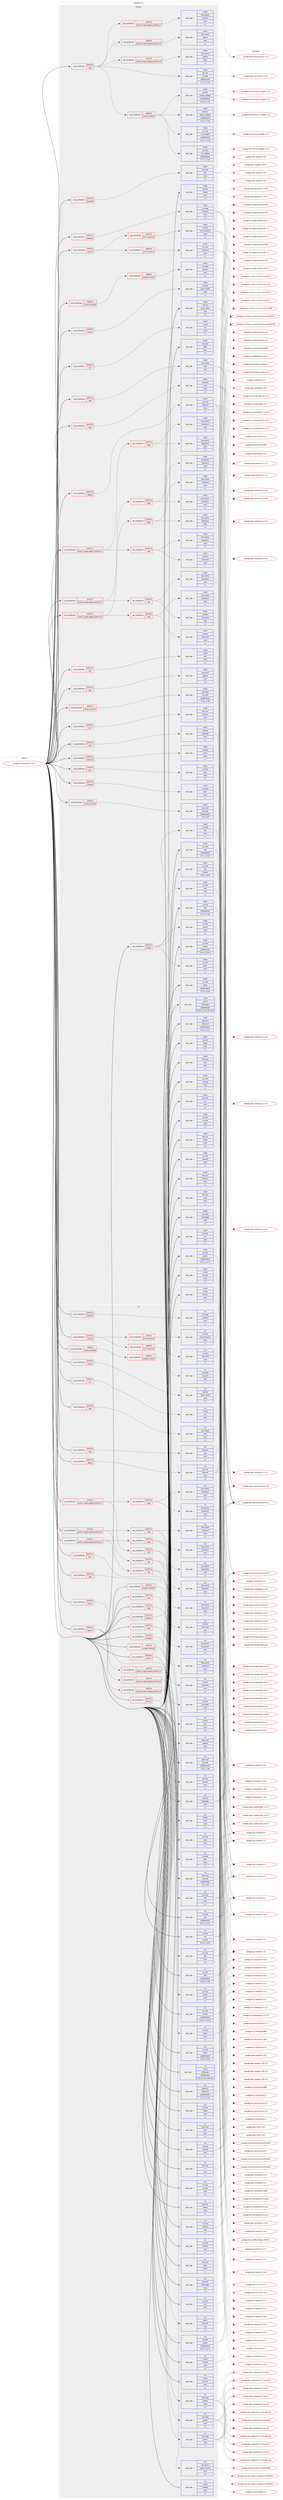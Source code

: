 digraph prolog {

# *************
# Graph options
# *************

newrank=true;
concentrate=true;
compound=true;
graph [rankdir=LR,fontname=Helvetica,fontsize=10,ranksep=1.5];#, ranksep=2.5, nodesep=0.2];
edge  [arrowhead=vee];
node  [fontname=Helvetica,fontsize=10];

# **********
# The ebuild
# **********

subgraph cluster_leftcol {
color=gray;
label=<<i>ebuild</i>>;
id [label="portage://net-fs/samba-4.18.11", color=red, width=4, href="../net-fs/samba-4.18.11.svg"];
}

# ****************
# The dependencies
# ****************

subgraph cluster_midcol {
color=gray;
label=<<i>dependencies</i>>;
subgraph cluster_compile {
fillcolor="#eeeeee";
style=filled;
label=<<i>compile</i>>;
subgraph cond90439 {
dependency347795 [label=<<TABLE BORDER="0" CELLBORDER="1" CELLSPACING="0" CELLPADDING="4"><TR><TD ROWSPAN="3" CELLPADDING="10">use_conditional</TD></TR><TR><TD>negative</TD></TR><TR><TD>system-heimdal</TD></TR></TABLE>>, shape=none, color=red];
subgraph cond90440 {
dependency347796 [label=<<TABLE BORDER="0" CELLBORDER="1" CELLSPACING="0" CELLPADDING="4"><TR><TD ROWSPAN="3" CELLPADDING="10">use_conditional</TD></TR><TR><TD>negative</TD></TR><TR><TD>system-mitkrb5</TD></TR></TABLE>>, shape=none, color=red];
subgraph pack254743 {
dependency347797 [label=<<TABLE BORDER="0" CELLBORDER="1" CELLSPACING="0" CELLPADDING="4" WIDTH="220"><TR><TD ROWSPAN="6" CELLPADDING="30">pack_dep</TD></TR><TR><TD WIDTH="110">install</TD></TR><TR><TD>sys-apps</TD></TR><TR><TD>keyutils</TD></TR><TR><TD>none</TD></TR><TR><TD>[,,]</TD></TR></TABLE>>, shape=none, color=blue];
}
dependency347796:e -> dependency347797:w [weight=20,style="dashed",arrowhead="vee"];
}
dependency347795:e -> dependency347796:w [weight=20,style="dashed",arrowhead="vee"];
}
id:e -> dependency347795:w [weight=20,style="solid",arrowhead="vee"];
subgraph cond90441 {
dependency347798 [label=<<TABLE BORDER="0" CELLBORDER="1" CELLSPACING="0" CELLPADDING="4"><TR><TD ROWSPAN="3" CELLPADDING="10">use_conditional</TD></TR><TR><TD>positive</TD></TR><TR><TD>acl</TD></TR></TABLE>>, shape=none, color=red];
subgraph pack254744 {
dependency347799 [label=<<TABLE BORDER="0" CELLBORDER="1" CELLSPACING="0" CELLPADDING="4" WIDTH="220"><TR><TD ROWSPAN="6" CELLPADDING="30">pack_dep</TD></TR><TR><TD WIDTH="110">install</TD></TR><TR><TD>virtual</TD></TR><TR><TD>acl</TD></TR><TR><TD>none</TD></TR><TR><TD>[,,]</TD></TR></TABLE>>, shape=none, color=blue];
}
dependency347798:e -> dependency347799:w [weight=20,style="dashed",arrowhead="vee"];
}
id:e -> dependency347798:w [weight=20,style="solid",arrowhead="vee"];
subgraph cond90442 {
dependency347800 [label=<<TABLE BORDER="0" CELLBORDER="1" CELLSPACING="0" CELLPADDING="4"><TR><TD ROWSPAN="3" CELLPADDING="10">use_conditional</TD></TR><TR><TD>positive</TD></TR><TR><TD>ceph</TD></TR></TABLE>>, shape=none, color=red];
subgraph pack254745 {
dependency347801 [label=<<TABLE BORDER="0" CELLBORDER="1" CELLSPACING="0" CELLPADDING="4" WIDTH="220"><TR><TD ROWSPAN="6" CELLPADDING="30">pack_dep</TD></TR><TR><TD WIDTH="110">install</TD></TR><TR><TD>sys-cluster</TD></TR><TR><TD>ceph</TD></TR><TR><TD>none</TD></TR><TR><TD>[,,]</TD></TR></TABLE>>, shape=none, color=blue];
}
dependency347800:e -> dependency347801:w [weight=20,style="dashed",arrowhead="vee"];
}
id:e -> dependency347800:w [weight=20,style="solid",arrowhead="vee"];
subgraph cond90443 {
dependency347802 [label=<<TABLE BORDER="0" CELLBORDER="1" CELLSPACING="0" CELLPADDING="4"><TR><TD ROWSPAN="3" CELLPADDING="10">use_conditional</TD></TR><TR><TD>positive</TD></TR><TR><TD>cluster</TD></TR></TABLE>>, shape=none, color=red];
subgraph pack254746 {
dependency347803 [label=<<TABLE BORDER="0" CELLBORDER="1" CELLSPACING="0" CELLPADDING="4" WIDTH="220"><TR><TD ROWSPAN="6" CELLPADDING="30">pack_dep</TD></TR><TR><TD WIDTH="110">install</TD></TR><TR><TD>net-libs</TD></TR><TR><TD>rpcsvc-proto</TD></TR><TR><TD>none</TD></TR><TR><TD>[,,]</TD></TR></TABLE>>, shape=none, color=blue];
}
dependency347802:e -> dependency347803:w [weight=20,style="dashed",arrowhead="vee"];
}
id:e -> dependency347802:w [weight=20,style="solid",arrowhead="vee"];
subgraph cond90444 {
dependency347804 [label=<<TABLE BORDER="0" CELLBORDER="1" CELLSPACING="0" CELLPADDING="4"><TR><TD ROWSPAN="3" CELLPADDING="10">use_conditional</TD></TR><TR><TD>positive</TD></TR><TR><TD>cups</TD></TR></TABLE>>, shape=none, color=red];
subgraph pack254747 {
dependency347805 [label=<<TABLE BORDER="0" CELLBORDER="1" CELLSPACING="0" CELLPADDING="4" WIDTH="220"><TR><TD ROWSPAN="6" CELLPADDING="30">pack_dep</TD></TR><TR><TD WIDTH="110">install</TD></TR><TR><TD>net-print</TD></TR><TR><TD>cups</TD></TR><TR><TD>none</TD></TR><TR><TD>[,,]</TD></TR></TABLE>>, shape=none, color=blue];
}
dependency347804:e -> dependency347805:w [weight=20,style="dashed",arrowhead="vee"];
}
id:e -> dependency347804:w [weight=20,style="solid",arrowhead="vee"];
subgraph cond90445 {
dependency347806 [label=<<TABLE BORDER="0" CELLBORDER="1" CELLSPACING="0" CELLPADDING="4"><TR><TD ROWSPAN="3" CELLPADDING="10">use_conditional</TD></TR><TR><TD>positive</TD></TR><TR><TD>debug</TD></TR></TABLE>>, shape=none, color=red];
subgraph pack254748 {
dependency347807 [label=<<TABLE BORDER="0" CELLBORDER="1" CELLSPACING="0" CELLPADDING="4" WIDTH="220"><TR><TD ROWSPAN="6" CELLPADDING="30">pack_dep</TD></TR><TR><TD WIDTH="110">install</TD></TR><TR><TD>dev-util</TD></TR><TR><TD>lttng-ust</TD></TR><TR><TD>none</TD></TR><TR><TD>[,,]</TD></TR></TABLE>>, shape=none, color=blue];
}
dependency347806:e -> dependency347807:w [weight=20,style="dashed",arrowhead="vee"];
}
id:e -> dependency347806:w [weight=20,style="solid",arrowhead="vee"];
subgraph cond90446 {
dependency347808 [label=<<TABLE BORDER="0" CELLBORDER="1" CELLSPACING="0" CELLPADDING="4"><TR><TD ROWSPAN="3" CELLPADDING="10">use_conditional</TD></TR><TR><TD>positive</TD></TR><TR><TD>fam</TD></TR></TABLE>>, shape=none, color=red];
subgraph pack254749 {
dependency347809 [label=<<TABLE BORDER="0" CELLBORDER="1" CELLSPACING="0" CELLPADDING="4" WIDTH="220"><TR><TD ROWSPAN="6" CELLPADDING="30">pack_dep</TD></TR><TR><TD WIDTH="110">install</TD></TR><TR><TD>virtual</TD></TR><TR><TD>fam</TD></TR><TR><TD>none</TD></TR><TR><TD>[,,]</TD></TR></TABLE>>, shape=none, color=blue];
}
dependency347808:e -> dependency347809:w [weight=20,style="dashed",arrowhead="vee"];
}
id:e -> dependency347808:w [weight=20,style="solid",arrowhead="vee"];
subgraph cond90447 {
dependency347810 [label=<<TABLE BORDER="0" CELLBORDER="1" CELLSPACING="0" CELLPADDING="4"><TR><TD ROWSPAN="3" CELLPADDING="10">use_conditional</TD></TR><TR><TD>positive</TD></TR><TR><TD>gpg</TD></TR></TABLE>>, shape=none, color=red];
subgraph pack254750 {
dependency347811 [label=<<TABLE BORDER="0" CELLBORDER="1" CELLSPACING="0" CELLPADDING="4" WIDTH="220"><TR><TD ROWSPAN="6" CELLPADDING="30">pack_dep</TD></TR><TR><TD WIDTH="110">install</TD></TR><TR><TD>app-crypt</TD></TR><TR><TD>gpgme</TD></TR><TR><TD>none</TD></TR><TR><TD>[,,]</TD></TR></TABLE>>, shape=none, color=blue];
}
dependency347810:e -> dependency347811:w [weight=20,style="dashed",arrowhead="vee"];
}
id:e -> dependency347810:w [weight=20,style="solid",arrowhead="vee"];
subgraph cond90448 {
dependency347812 [label=<<TABLE BORDER="0" CELLBORDER="1" CELLSPACING="0" CELLPADDING="4"><TR><TD ROWSPAN="3" CELLPADDING="10">use_conditional</TD></TR><TR><TD>positive</TD></TR><TR><TD>json</TD></TR></TABLE>>, shape=none, color=red];
subgraph pack254751 {
dependency347813 [label=<<TABLE BORDER="0" CELLBORDER="1" CELLSPACING="0" CELLPADDING="4" WIDTH="220"><TR><TD ROWSPAN="6" CELLPADDING="30">pack_dep</TD></TR><TR><TD WIDTH="110">install</TD></TR><TR><TD>dev-libs</TD></TR><TR><TD>jansson</TD></TR><TR><TD>none</TD></TR><TR><TD>[,,]</TD></TR></TABLE>>, shape=none, color=blue];
}
dependency347812:e -> dependency347813:w [weight=20,style="dashed",arrowhead="vee"];
}
id:e -> dependency347812:w [weight=20,style="solid",arrowhead="vee"];
subgraph cond90449 {
dependency347814 [label=<<TABLE BORDER="0" CELLBORDER="1" CELLSPACING="0" CELLPADDING="4"><TR><TD ROWSPAN="3" CELLPADDING="10">use_conditional</TD></TR><TR><TD>positive</TD></TR><TR><TD>ldap</TD></TR></TABLE>>, shape=none, color=red];
subgraph pack254752 {
dependency347815 [label=<<TABLE BORDER="0" CELLBORDER="1" CELLSPACING="0" CELLPADDING="4" WIDTH="220"><TR><TD ROWSPAN="6" CELLPADDING="30">pack_dep</TD></TR><TR><TD WIDTH="110">install</TD></TR><TR><TD>net-nds</TD></TR><TR><TD>openldap</TD></TR><TR><TD>none</TD></TR><TR><TD>[,,]</TD></TR></TABLE>>, shape=none, color=blue];
}
dependency347814:e -> dependency347815:w [weight=20,style="dashed",arrowhead="vee"];
}
id:e -> dependency347814:w [weight=20,style="solid",arrowhead="vee"];
subgraph cond90450 {
dependency347816 [label=<<TABLE BORDER="0" CELLBORDER="1" CELLSPACING="0" CELLPADDING="4"><TR><TD ROWSPAN="3" CELLPADDING="10">use_conditional</TD></TR><TR><TD>positive</TD></TR><TR><TD>pam</TD></TR></TABLE>>, shape=none, color=red];
subgraph pack254753 {
dependency347817 [label=<<TABLE BORDER="0" CELLBORDER="1" CELLSPACING="0" CELLPADDING="4" WIDTH="220"><TR><TD ROWSPAN="6" CELLPADDING="30">pack_dep</TD></TR><TR><TD WIDTH="110">install</TD></TR><TR><TD>sys-libs</TD></TR><TR><TD>pam</TD></TR><TR><TD>none</TD></TR><TR><TD>[,,]</TD></TR></TABLE>>, shape=none, color=blue];
}
dependency347816:e -> dependency347817:w [weight=20,style="dashed",arrowhead="vee"];
}
id:e -> dependency347816:w [weight=20,style="solid",arrowhead="vee"];
subgraph cond90451 {
dependency347818 [label=<<TABLE BORDER="0" CELLBORDER="1" CELLSPACING="0" CELLPADDING="4"><TR><TD ROWSPAN="3" CELLPADDING="10">use_conditional</TD></TR><TR><TD>positive</TD></TR><TR><TD>python</TD></TR></TABLE>>, shape=none, color=red];
subgraph pack254754 {
dependency347819 [label=<<TABLE BORDER="0" CELLBORDER="1" CELLSPACING="0" CELLPADDING="4" WIDTH="220"><TR><TD ROWSPAN="6" CELLPADDING="30">pack_dep</TD></TR><TR><TD WIDTH="110">install</TD></TR><TR><TD>sys-libs</TD></TR><TR><TD>ldb</TD></TR><TR><TD>none</TD></TR><TR><TD>[,,]</TD></TR></TABLE>>, shape=none, color=blue];
}
dependency347818:e -> dependency347819:w [weight=20,style="dashed",arrowhead="vee"];
subgraph pack254755 {
dependency347820 [label=<<TABLE BORDER="0" CELLBORDER="1" CELLSPACING="0" CELLPADDING="4" WIDTH="220"><TR><TD ROWSPAN="6" CELLPADDING="30">pack_dep</TD></TR><TR><TD WIDTH="110">install</TD></TR><TR><TD>sys-libs</TD></TR><TR><TD>talloc</TD></TR><TR><TD>none</TD></TR><TR><TD>[,,]</TD></TR></TABLE>>, shape=none, color=blue];
}
dependency347818:e -> dependency347820:w [weight=20,style="dashed",arrowhead="vee"];
subgraph pack254756 {
dependency347821 [label=<<TABLE BORDER="0" CELLBORDER="1" CELLSPACING="0" CELLPADDING="4" WIDTH="220"><TR><TD ROWSPAN="6" CELLPADDING="30">pack_dep</TD></TR><TR><TD WIDTH="110">install</TD></TR><TR><TD>sys-libs</TD></TR><TR><TD>tdb</TD></TR><TR><TD>none</TD></TR><TR><TD>[,,]</TD></TR></TABLE>>, shape=none, color=blue];
}
dependency347818:e -> dependency347821:w [weight=20,style="dashed",arrowhead="vee"];
subgraph pack254757 {
dependency347822 [label=<<TABLE BORDER="0" CELLBORDER="1" CELLSPACING="0" CELLPADDING="4" WIDTH="220"><TR><TD ROWSPAN="6" CELLPADDING="30">pack_dep</TD></TR><TR><TD WIDTH="110">install</TD></TR><TR><TD>sys-libs</TD></TR><TR><TD>tevent</TD></TR><TR><TD>none</TD></TR><TR><TD>[,,]</TD></TR></TABLE>>, shape=none, color=blue];
}
dependency347818:e -> dependency347822:w [weight=20,style="dashed",arrowhead="vee"];
}
id:e -> dependency347818:w [weight=20,style="solid",arrowhead="vee"];
subgraph cond90452 {
dependency347823 [label=<<TABLE BORDER="0" CELLBORDER="1" CELLSPACING="0" CELLPADDING="4"><TR><TD ROWSPAN="3" CELLPADDING="10">use_conditional</TD></TR><TR><TD>positive</TD></TR><TR><TD>python_single_target_python3_10</TD></TR></TABLE>>, shape=none, color=red];
subgraph cond90453 {
dependency347824 [label=<<TABLE BORDER="0" CELLBORDER="1" CELLSPACING="0" CELLPADDING="4"><TR><TD ROWSPAN="3" CELLPADDING="10">use_conditional</TD></TR><TR><TD>positive</TD></TR><TR><TD>addc</TD></TR></TABLE>>, shape=none, color=red];
subgraph pack254758 {
dependency347825 [label=<<TABLE BORDER="0" CELLBORDER="1" CELLSPACING="0" CELLPADDING="4" WIDTH="220"><TR><TD ROWSPAN="6" CELLPADDING="30">pack_dep</TD></TR><TR><TD WIDTH="110">install</TD></TR><TR><TD>dev-python</TD></TR><TR><TD>dnspython</TD></TR><TR><TD>none</TD></TR><TR><TD>[,,]</TD></TR></TABLE>>, shape=none, color=blue];
}
dependency347824:e -> dependency347825:w [weight=20,style="dashed",arrowhead="vee"];
subgraph pack254759 {
dependency347826 [label=<<TABLE BORDER="0" CELLBORDER="1" CELLSPACING="0" CELLPADDING="4" WIDTH="220"><TR><TD ROWSPAN="6" CELLPADDING="30">pack_dep</TD></TR><TR><TD WIDTH="110">install</TD></TR><TR><TD>dev-python</TD></TR><TR><TD>markdown</TD></TR><TR><TD>none</TD></TR><TR><TD>[,,]</TD></TR></TABLE>>, shape=none, color=blue];
}
dependency347824:e -> dependency347826:w [weight=20,style="dashed",arrowhead="vee"];
}
dependency347823:e -> dependency347824:w [weight=20,style="dashed",arrowhead="vee"];
subgraph cond90454 {
dependency347827 [label=<<TABLE BORDER="0" CELLBORDER="1" CELLSPACING="0" CELLPADDING="4"><TR><TD ROWSPAN="3" CELLPADDING="10">use_conditional</TD></TR><TR><TD>positive</TD></TR><TR><TD>ads</TD></TR></TABLE>>, shape=none, color=red];
subgraph pack254760 {
dependency347828 [label=<<TABLE BORDER="0" CELLBORDER="1" CELLSPACING="0" CELLPADDING="4" WIDTH="220"><TR><TD ROWSPAN="6" CELLPADDING="30">pack_dep</TD></TR><TR><TD WIDTH="110">install</TD></TR><TR><TD>dev-python</TD></TR><TR><TD>dnspython</TD></TR><TR><TD>none</TD></TR><TR><TD>[,,]</TD></TR></TABLE>>, shape=none, color=blue];
}
dependency347827:e -> dependency347828:w [weight=20,style="dashed",arrowhead="vee"];
subgraph pack254761 {
dependency347829 [label=<<TABLE BORDER="0" CELLBORDER="1" CELLSPACING="0" CELLPADDING="4" WIDTH="220"><TR><TD ROWSPAN="6" CELLPADDING="30">pack_dep</TD></TR><TR><TD WIDTH="110">install</TD></TR><TR><TD>net-dns</TD></TR><TR><TD>bind-tools</TD></TR><TR><TD>none</TD></TR><TR><TD>[,,]</TD></TR></TABLE>>, shape=none, color=blue];
}
dependency347827:e -> dependency347829:w [weight=20,style="dashed",arrowhead="vee"];
}
dependency347823:e -> dependency347827:w [weight=20,style="dashed",arrowhead="vee"];
}
id:e -> dependency347823:w [weight=20,style="solid",arrowhead="vee"];
subgraph cond90455 {
dependency347830 [label=<<TABLE BORDER="0" CELLBORDER="1" CELLSPACING="0" CELLPADDING="4"><TR><TD ROWSPAN="3" CELLPADDING="10">use_conditional</TD></TR><TR><TD>positive</TD></TR><TR><TD>python_single_target_python3_11</TD></TR></TABLE>>, shape=none, color=red];
subgraph cond90456 {
dependency347831 [label=<<TABLE BORDER="0" CELLBORDER="1" CELLSPACING="0" CELLPADDING="4"><TR><TD ROWSPAN="3" CELLPADDING="10">use_conditional</TD></TR><TR><TD>positive</TD></TR><TR><TD>addc</TD></TR></TABLE>>, shape=none, color=red];
subgraph pack254762 {
dependency347832 [label=<<TABLE BORDER="0" CELLBORDER="1" CELLSPACING="0" CELLPADDING="4" WIDTH="220"><TR><TD ROWSPAN="6" CELLPADDING="30">pack_dep</TD></TR><TR><TD WIDTH="110">install</TD></TR><TR><TD>dev-python</TD></TR><TR><TD>dnspython</TD></TR><TR><TD>none</TD></TR><TR><TD>[,,]</TD></TR></TABLE>>, shape=none, color=blue];
}
dependency347831:e -> dependency347832:w [weight=20,style="dashed",arrowhead="vee"];
subgraph pack254763 {
dependency347833 [label=<<TABLE BORDER="0" CELLBORDER="1" CELLSPACING="0" CELLPADDING="4" WIDTH="220"><TR><TD ROWSPAN="6" CELLPADDING="30">pack_dep</TD></TR><TR><TD WIDTH="110">install</TD></TR><TR><TD>dev-python</TD></TR><TR><TD>markdown</TD></TR><TR><TD>none</TD></TR><TR><TD>[,,]</TD></TR></TABLE>>, shape=none, color=blue];
}
dependency347831:e -> dependency347833:w [weight=20,style="dashed",arrowhead="vee"];
}
dependency347830:e -> dependency347831:w [weight=20,style="dashed",arrowhead="vee"];
subgraph cond90457 {
dependency347834 [label=<<TABLE BORDER="0" CELLBORDER="1" CELLSPACING="0" CELLPADDING="4"><TR><TD ROWSPAN="3" CELLPADDING="10">use_conditional</TD></TR><TR><TD>positive</TD></TR><TR><TD>ads</TD></TR></TABLE>>, shape=none, color=red];
subgraph pack254764 {
dependency347835 [label=<<TABLE BORDER="0" CELLBORDER="1" CELLSPACING="0" CELLPADDING="4" WIDTH="220"><TR><TD ROWSPAN="6" CELLPADDING="30">pack_dep</TD></TR><TR><TD WIDTH="110">install</TD></TR><TR><TD>dev-python</TD></TR><TR><TD>dnspython</TD></TR><TR><TD>none</TD></TR><TR><TD>[,,]</TD></TR></TABLE>>, shape=none, color=blue];
}
dependency347834:e -> dependency347835:w [weight=20,style="dashed",arrowhead="vee"];
subgraph pack254765 {
dependency347836 [label=<<TABLE BORDER="0" CELLBORDER="1" CELLSPACING="0" CELLPADDING="4" WIDTH="220"><TR><TD ROWSPAN="6" CELLPADDING="30">pack_dep</TD></TR><TR><TD WIDTH="110">install</TD></TR><TR><TD>net-dns</TD></TR><TR><TD>bind-tools</TD></TR><TR><TD>none</TD></TR><TR><TD>[,,]</TD></TR></TABLE>>, shape=none, color=blue];
}
dependency347834:e -> dependency347836:w [weight=20,style="dashed",arrowhead="vee"];
}
dependency347830:e -> dependency347834:w [weight=20,style="dashed",arrowhead="vee"];
}
id:e -> dependency347830:w [weight=20,style="solid",arrowhead="vee"];
subgraph cond90458 {
dependency347837 [label=<<TABLE BORDER="0" CELLBORDER="1" CELLSPACING="0" CELLPADDING="4"><TR><TD ROWSPAN="3" CELLPADDING="10">use_conditional</TD></TR><TR><TD>positive</TD></TR><TR><TD>python_single_target_python3_12</TD></TR></TABLE>>, shape=none, color=red];
subgraph cond90459 {
dependency347838 [label=<<TABLE BORDER="0" CELLBORDER="1" CELLSPACING="0" CELLPADDING="4"><TR><TD ROWSPAN="3" CELLPADDING="10">use_conditional</TD></TR><TR><TD>positive</TD></TR><TR><TD>addc</TD></TR></TABLE>>, shape=none, color=red];
subgraph pack254766 {
dependency347839 [label=<<TABLE BORDER="0" CELLBORDER="1" CELLSPACING="0" CELLPADDING="4" WIDTH="220"><TR><TD ROWSPAN="6" CELLPADDING="30">pack_dep</TD></TR><TR><TD WIDTH="110">install</TD></TR><TR><TD>dev-python</TD></TR><TR><TD>dnspython</TD></TR><TR><TD>none</TD></TR><TR><TD>[,,]</TD></TR></TABLE>>, shape=none, color=blue];
}
dependency347838:e -> dependency347839:w [weight=20,style="dashed",arrowhead="vee"];
subgraph pack254767 {
dependency347840 [label=<<TABLE BORDER="0" CELLBORDER="1" CELLSPACING="0" CELLPADDING="4" WIDTH="220"><TR><TD ROWSPAN="6" CELLPADDING="30">pack_dep</TD></TR><TR><TD WIDTH="110">install</TD></TR><TR><TD>dev-python</TD></TR><TR><TD>markdown</TD></TR><TR><TD>none</TD></TR><TR><TD>[,,]</TD></TR></TABLE>>, shape=none, color=blue];
}
dependency347838:e -> dependency347840:w [weight=20,style="dashed",arrowhead="vee"];
}
dependency347837:e -> dependency347838:w [weight=20,style="dashed",arrowhead="vee"];
subgraph cond90460 {
dependency347841 [label=<<TABLE BORDER="0" CELLBORDER="1" CELLSPACING="0" CELLPADDING="4"><TR><TD ROWSPAN="3" CELLPADDING="10">use_conditional</TD></TR><TR><TD>positive</TD></TR><TR><TD>ads</TD></TR></TABLE>>, shape=none, color=red];
subgraph pack254768 {
dependency347842 [label=<<TABLE BORDER="0" CELLBORDER="1" CELLSPACING="0" CELLPADDING="4" WIDTH="220"><TR><TD ROWSPAN="6" CELLPADDING="30">pack_dep</TD></TR><TR><TD WIDTH="110">install</TD></TR><TR><TD>dev-python</TD></TR><TR><TD>dnspython</TD></TR><TR><TD>none</TD></TR><TR><TD>[,,]</TD></TR></TABLE>>, shape=none, color=blue];
}
dependency347841:e -> dependency347842:w [weight=20,style="dashed",arrowhead="vee"];
subgraph pack254769 {
dependency347843 [label=<<TABLE BORDER="0" CELLBORDER="1" CELLSPACING="0" CELLPADDING="4" WIDTH="220"><TR><TD ROWSPAN="6" CELLPADDING="30">pack_dep</TD></TR><TR><TD WIDTH="110">install</TD></TR><TR><TD>net-dns</TD></TR><TR><TD>bind-tools</TD></TR><TR><TD>none</TD></TR><TR><TD>[,,]</TD></TR></TABLE>>, shape=none, color=blue];
}
dependency347841:e -> dependency347843:w [weight=20,style="dashed",arrowhead="vee"];
}
dependency347837:e -> dependency347841:w [weight=20,style="dashed",arrowhead="vee"];
}
id:e -> dependency347837:w [weight=20,style="solid",arrowhead="vee"];
subgraph cond90461 {
dependency347844 [label=<<TABLE BORDER="0" CELLBORDER="1" CELLSPACING="0" CELLPADDING="4"><TR><TD ROWSPAN="3" CELLPADDING="10">use_conditional</TD></TR><TR><TD>positive</TD></TR><TR><TD>snapper</TD></TR></TABLE>>, shape=none, color=red];
subgraph pack254770 {
dependency347845 [label=<<TABLE BORDER="0" CELLBORDER="1" CELLSPACING="0" CELLPADDING="4" WIDTH="220"><TR><TD ROWSPAN="6" CELLPADDING="30">pack_dep</TD></TR><TR><TD WIDTH="110">install</TD></TR><TR><TD>sys-apps</TD></TR><TR><TD>dbus</TD></TR><TR><TD>none</TD></TR><TR><TD>[,,]</TD></TR></TABLE>>, shape=none, color=blue];
}
dependency347844:e -> dependency347845:w [weight=20,style="dashed",arrowhead="vee"];
}
id:e -> dependency347844:w [weight=20,style="solid",arrowhead="vee"];
subgraph cond90462 {
dependency347846 [label=<<TABLE BORDER="0" CELLBORDER="1" CELLSPACING="0" CELLPADDING="4"><TR><TD ROWSPAN="3" CELLPADDING="10">use_conditional</TD></TR><TR><TD>positive</TD></TR><TR><TD>spotlight</TD></TR></TABLE>>, shape=none, color=red];
subgraph pack254771 {
dependency347847 [label=<<TABLE BORDER="0" CELLBORDER="1" CELLSPACING="0" CELLPADDING="4" WIDTH="220"><TR><TD ROWSPAN="6" CELLPADDING="30">pack_dep</TD></TR><TR><TD WIDTH="110">install</TD></TR><TR><TD>dev-libs</TD></TR><TR><TD>glib</TD></TR><TR><TD>none</TD></TR><TR><TD>[,,]</TD></TR></TABLE>>, shape=none, color=blue];
}
dependency347846:e -> dependency347847:w [weight=20,style="dashed",arrowhead="vee"];
}
id:e -> dependency347846:w [weight=20,style="solid",arrowhead="vee"];
subgraph cond90463 {
dependency347848 [label=<<TABLE BORDER="0" CELLBORDER="1" CELLSPACING="0" CELLPADDING="4"><TR><TD ROWSPAN="3" CELLPADDING="10">use_conditional</TD></TR><TR><TD>positive</TD></TR><TR><TD>system-heimdal</TD></TR></TABLE>>, shape=none, color=red];
subgraph pack254772 {
dependency347849 [label=<<TABLE BORDER="0" CELLBORDER="1" CELLSPACING="0" CELLPADDING="4" WIDTH="220"><TR><TD ROWSPAN="6" CELLPADDING="30">pack_dep</TD></TR><TR><TD WIDTH="110">install</TD></TR><TR><TD>app-crypt</TD></TR><TR><TD>heimdal</TD></TR><TR><TD>greaterequal</TD></TR><TR><TD>[1.5,,,1.5]</TD></TR></TABLE>>, shape=none, color=blue];
}
dependency347848:e -> dependency347849:w [weight=20,style="dashed",arrowhead="vee"];
}
id:e -> dependency347848:w [weight=20,style="solid",arrowhead="vee"];
subgraph cond90464 {
dependency347850 [label=<<TABLE BORDER="0" CELLBORDER="1" CELLSPACING="0" CELLPADDING="4"><TR><TD ROWSPAN="3" CELLPADDING="10">use_conditional</TD></TR><TR><TD>positive</TD></TR><TR><TD>system-mitkrb5</TD></TR></TABLE>>, shape=none, color=red];
subgraph pack254773 {
dependency347851 [label=<<TABLE BORDER="0" CELLBORDER="1" CELLSPACING="0" CELLPADDING="4" WIDTH="220"><TR><TD ROWSPAN="6" CELLPADDING="30">pack_dep</TD></TR><TR><TD WIDTH="110">install</TD></TR><TR><TD>app-crypt</TD></TR><TR><TD>mit-krb5</TD></TR><TR><TD>greaterequal</TD></TR><TR><TD>[1.19,,,1.19]</TD></TR></TABLE>>, shape=none, color=blue];
}
dependency347850:e -> dependency347851:w [weight=20,style="dashed",arrowhead="vee"];
}
id:e -> dependency347850:w [weight=20,style="solid",arrowhead="vee"];
subgraph cond90465 {
dependency347852 [label=<<TABLE BORDER="0" CELLBORDER="1" CELLSPACING="0" CELLPADDING="4"><TR><TD ROWSPAN="3" CELLPADDING="10">use_conditional</TD></TR><TR><TD>positive</TD></TR><TR><TD>systemd</TD></TR></TABLE>>, shape=none, color=red];
subgraph pack254774 {
dependency347853 [label=<<TABLE BORDER="0" CELLBORDER="1" CELLSPACING="0" CELLPADDING="4" WIDTH="220"><TR><TD ROWSPAN="6" CELLPADDING="30">pack_dep</TD></TR><TR><TD WIDTH="110">install</TD></TR><TR><TD>sys-apps</TD></TR><TR><TD>systemd</TD></TR><TR><TD>none</TD></TR><TR><TD>[,,]</TD></TR></TABLE>>, shape=none, color=blue];
}
dependency347852:e -> dependency347853:w [weight=20,style="dashed",arrowhead="vee"];
}
id:e -> dependency347852:w [weight=20,style="solid",arrowhead="vee"];
subgraph cond90466 {
dependency347854 [label=<<TABLE BORDER="0" CELLBORDER="1" CELLSPACING="0" CELLPADDING="4"><TR><TD ROWSPAN="3" CELLPADDING="10">use_conditional</TD></TR><TR><TD>positive</TD></TR><TR><TD>test</TD></TR></TABLE>>, shape=none, color=red];
subgraph pack254775 {
dependency347855 [label=<<TABLE BORDER="0" CELLBORDER="1" CELLSPACING="0" CELLPADDING="4" WIDTH="220"><TR><TD ROWSPAN="6" CELLPADDING="30">pack_dep</TD></TR><TR><TD WIDTH="110">install</TD></TR><TR><TD>dev-util</TD></TR><TR><TD>cmocka</TD></TR><TR><TD>greaterequal</TD></TR><TR><TD>[1.1.3,,,1.1.3]</TD></TR></TABLE>>, shape=none, color=blue];
}
dependency347854:e -> dependency347855:w [weight=20,style="dashed",arrowhead="vee"];
subgraph cond90467 {
dependency347856 [label=<<TABLE BORDER="0" CELLBORDER="1" CELLSPACING="0" CELLPADDING="4"><TR><TD ROWSPAN="3" CELLPADDING="10">use_conditional</TD></TR><TR><TD>positive</TD></TR><TR><TD>python_single_target_python3_10</TD></TR></TABLE>>, shape=none, color=red];
subgraph pack254776 {
dependency347857 [label=<<TABLE BORDER="0" CELLBORDER="1" CELLSPACING="0" CELLPADDING="4" WIDTH="220"><TR><TD ROWSPAN="6" CELLPADDING="30">pack_dep</TD></TR><TR><TD WIDTH="110">install</TD></TR><TR><TD>dev-python</TD></TR><TR><TD>subunit</TD></TR><TR><TD>none</TD></TR><TR><TD>[,,]</TD></TR></TABLE>>, shape=none, color=blue];
}
dependency347856:e -> dependency347857:w [weight=20,style="dashed",arrowhead="vee"];
}
dependency347854:e -> dependency347856:w [weight=20,style="dashed",arrowhead="vee"];
subgraph cond90468 {
dependency347858 [label=<<TABLE BORDER="0" CELLBORDER="1" CELLSPACING="0" CELLPADDING="4"><TR><TD ROWSPAN="3" CELLPADDING="10">use_conditional</TD></TR><TR><TD>positive</TD></TR><TR><TD>python_single_target_python3_11</TD></TR></TABLE>>, shape=none, color=red];
subgraph pack254777 {
dependency347859 [label=<<TABLE BORDER="0" CELLBORDER="1" CELLSPACING="0" CELLPADDING="4" WIDTH="220"><TR><TD ROWSPAN="6" CELLPADDING="30">pack_dep</TD></TR><TR><TD WIDTH="110">install</TD></TR><TR><TD>dev-python</TD></TR><TR><TD>subunit</TD></TR><TR><TD>none</TD></TR><TR><TD>[,,]</TD></TR></TABLE>>, shape=none, color=blue];
}
dependency347858:e -> dependency347859:w [weight=20,style="dashed",arrowhead="vee"];
}
dependency347854:e -> dependency347858:w [weight=20,style="dashed",arrowhead="vee"];
subgraph cond90469 {
dependency347860 [label=<<TABLE BORDER="0" CELLBORDER="1" CELLSPACING="0" CELLPADDING="4"><TR><TD ROWSPAN="3" CELLPADDING="10">use_conditional</TD></TR><TR><TD>positive</TD></TR><TR><TD>python_single_target_python3_12</TD></TR></TABLE>>, shape=none, color=red];
subgraph pack254778 {
dependency347861 [label=<<TABLE BORDER="0" CELLBORDER="1" CELLSPACING="0" CELLPADDING="4" WIDTH="220"><TR><TD ROWSPAN="6" CELLPADDING="30">pack_dep</TD></TR><TR><TD WIDTH="110">install</TD></TR><TR><TD>dev-python</TD></TR><TR><TD>subunit</TD></TR><TR><TD>none</TD></TR><TR><TD>[,,]</TD></TR></TABLE>>, shape=none, color=blue];
}
dependency347860:e -> dependency347861:w [weight=20,style="dashed",arrowhead="vee"];
}
dependency347854:e -> dependency347860:w [weight=20,style="dashed",arrowhead="vee"];
subgraph cond90470 {
dependency347862 [label=<<TABLE BORDER="0" CELLBORDER="1" CELLSPACING="0" CELLPADDING="4"><TR><TD ROWSPAN="3" CELLPADDING="10">use_conditional</TD></TR><TR><TD>negative</TD></TR><TR><TD>system-mitkrb5</TD></TR></TABLE>>, shape=none, color=red];
subgraph pack254779 {
dependency347863 [label=<<TABLE BORDER="0" CELLBORDER="1" CELLSPACING="0" CELLPADDING="4" WIDTH="220"><TR><TD ROWSPAN="6" CELLPADDING="30">pack_dep</TD></TR><TR><TD WIDTH="110">install</TD></TR><TR><TD>net-dns</TD></TR><TR><TD>resolv_wrapper</TD></TR><TR><TD>greaterequal</TD></TR><TR><TD>[1.1.4,,,1.1.4]</TD></TR></TABLE>>, shape=none, color=blue];
}
dependency347862:e -> dependency347863:w [weight=20,style="dashed",arrowhead="vee"];
subgraph pack254780 {
dependency347864 [label=<<TABLE BORDER="0" CELLBORDER="1" CELLSPACING="0" CELLPADDING="4" WIDTH="220"><TR><TD ROWSPAN="6" CELLPADDING="30">pack_dep</TD></TR><TR><TD WIDTH="110">install</TD></TR><TR><TD>net-libs</TD></TR><TR><TD>socket_wrapper</TD></TR><TR><TD>greaterequal</TD></TR><TR><TD>[1.1.9,,,1.1.9]</TD></TR></TABLE>>, shape=none, color=blue];
}
dependency347862:e -> dependency347864:w [weight=20,style="dashed",arrowhead="vee"];
subgraph pack254781 {
dependency347865 [label=<<TABLE BORDER="0" CELLBORDER="1" CELLSPACING="0" CELLPADDING="4" WIDTH="220"><TR><TD ROWSPAN="6" CELLPADDING="30">pack_dep</TD></TR><TR><TD WIDTH="110">install</TD></TR><TR><TD>sys-libs</TD></TR><TR><TD>nss_wrapper</TD></TR><TR><TD>greaterequal</TD></TR><TR><TD>[1.1.3,,,1.1.3]</TD></TR></TABLE>>, shape=none, color=blue];
}
dependency347862:e -> dependency347865:w [weight=20,style="dashed",arrowhead="vee"];
subgraph pack254782 {
dependency347866 [label=<<TABLE BORDER="0" CELLBORDER="1" CELLSPACING="0" CELLPADDING="4" WIDTH="220"><TR><TD ROWSPAN="6" CELLPADDING="30">pack_dep</TD></TR><TR><TD WIDTH="110">install</TD></TR><TR><TD>sys-libs</TD></TR><TR><TD>uid_wrapper</TD></TR><TR><TD>greaterequal</TD></TR><TR><TD>[1.2.1,,,1.2.1]</TD></TR></TABLE>>, shape=none, color=blue];
}
dependency347862:e -> dependency347866:w [weight=20,style="dashed",arrowhead="vee"];
}
dependency347854:e -> dependency347862:w [weight=20,style="dashed",arrowhead="vee"];
}
id:e -> dependency347854:w [weight=20,style="solid",arrowhead="vee"];
subgraph cond90471 {
dependency347867 [label=<<TABLE BORDER="0" CELLBORDER="1" CELLSPACING="0" CELLPADDING="4"><TR><TD ROWSPAN="3" CELLPADDING="10">use_conditional</TD></TR><TR><TD>positive</TD></TR><TR><TD>unwind</TD></TR></TABLE>>, shape=none, color=red];
subgraph cond90472 {
dependency347868 [label=<<TABLE BORDER="0" CELLBORDER="1" CELLSPACING="0" CELLPADDING="4"><TR><TD ROWSPAN="3" CELLPADDING="10">use_conditional</TD></TR><TR><TD>positive</TD></TR><TR><TD>llvm-libunwind</TD></TR></TABLE>>, shape=none, color=red];
subgraph pack254783 {
dependency347869 [label=<<TABLE BORDER="0" CELLBORDER="1" CELLSPACING="0" CELLPADDING="4" WIDTH="220"><TR><TD ROWSPAN="6" CELLPADDING="30">pack_dep</TD></TR><TR><TD WIDTH="110">install</TD></TR><TR><TD>sys-libs</TD></TR><TR><TD>llvm-libunwind</TD></TR><TR><TD>none</TD></TR><TR><TD>[,,]</TD></TR></TABLE>>, shape=none, color=blue];
}
dependency347868:e -> dependency347869:w [weight=20,style="dashed",arrowhead="vee"];
}
dependency347867:e -> dependency347868:w [weight=20,style="dashed",arrowhead="vee"];
subgraph cond90473 {
dependency347870 [label=<<TABLE BORDER="0" CELLBORDER="1" CELLSPACING="0" CELLPADDING="4"><TR><TD ROWSPAN="3" CELLPADDING="10">use_conditional</TD></TR><TR><TD>negative</TD></TR><TR><TD>llvm-libunwind</TD></TR></TABLE>>, shape=none, color=red];
subgraph pack254784 {
dependency347871 [label=<<TABLE BORDER="0" CELLBORDER="1" CELLSPACING="0" CELLPADDING="4" WIDTH="220"><TR><TD ROWSPAN="6" CELLPADDING="30">pack_dep</TD></TR><TR><TD WIDTH="110">install</TD></TR><TR><TD>sys-libs</TD></TR><TR><TD>libunwind</TD></TR><TR><TD>none</TD></TR><TR><TD>[,,]</TD></TR></TABLE>>, shape=none, color=blue];
}
dependency347870:e -> dependency347871:w [weight=20,style="dashed",arrowhead="vee"];
}
dependency347867:e -> dependency347870:w [weight=20,style="dashed",arrowhead="vee"];
}
id:e -> dependency347867:w [weight=20,style="solid",arrowhead="vee"];
subgraph cond90474 {
dependency347872 [label=<<TABLE BORDER="0" CELLBORDER="1" CELLSPACING="0" CELLPADDING="4"><TR><TD ROWSPAN="3" CELLPADDING="10">use_conditional</TD></TR><TR><TD>positive</TD></TR><TR><TD>zeroconf</TD></TR></TABLE>>, shape=none, color=red];
subgraph pack254785 {
dependency347873 [label=<<TABLE BORDER="0" CELLBORDER="1" CELLSPACING="0" CELLPADDING="4" WIDTH="220"><TR><TD ROWSPAN="6" CELLPADDING="30">pack_dep</TD></TR><TR><TD WIDTH="110">install</TD></TR><TR><TD>net-dns</TD></TR><TR><TD>avahi</TD></TR><TR><TD>none</TD></TR><TR><TD>[,,]</TD></TR></TABLE>>, shape=none, color=blue];
}
dependency347872:e -> dependency347873:w [weight=20,style="dashed",arrowhead="vee"];
}
id:e -> dependency347872:w [weight=20,style="solid",arrowhead="vee"];
subgraph pack254786 {
dependency347874 [label=<<TABLE BORDER="0" CELLBORDER="1" CELLSPACING="0" CELLPADDING="4" WIDTH="220"><TR><TD ROWSPAN="6" CELLPADDING="30">pack_dep</TD></TR><TR><TD WIDTH="110">install</TD></TR><TR><TD>app-arch</TD></TR><TR><TD>libarchive</TD></TR><TR><TD>greaterequal</TD></TR><TR><TD>[3.1.2,,,3.1.2]</TD></TR></TABLE>>, shape=none, color=blue];
}
id:e -> dependency347874:w [weight=20,style="solid",arrowhead="vee"];
subgraph pack254787 {
dependency347875 [label=<<TABLE BORDER="0" CELLBORDER="1" CELLSPACING="0" CELLPADDING="4" WIDTH="220"><TR><TD ROWSPAN="6" CELLPADDING="30">pack_dep</TD></TR><TR><TD WIDTH="110">install</TD></TR><TR><TD>dev-lang</TD></TR><TR><TD>perl</TD></TR><TR><TD>none</TD></TR><TR><TD>[,,]</TD></TR></TABLE>>, shape=none, color=blue];
}
id:e -> dependency347875:w [weight=20,style="solid",arrowhead="vee"];
subgraph pack254788 {
dependency347876 [label=<<TABLE BORDER="0" CELLBORDER="1" CELLSPACING="0" CELLPADDING="4" WIDTH="220"><TR><TD ROWSPAN="6" CELLPADDING="30">pack_dep</TD></TR><TR><TD WIDTH="110">install</TD></TR><TR><TD>dev-libs</TD></TR><TR><TD>icu</TD></TR><TR><TD>none</TD></TR><TR><TD>[,,]</TD></TR></TABLE>>, shape=none, color=blue];
}
id:e -> dependency347876:w [weight=20,style="solid",arrowhead="vee"];
subgraph pack254789 {
dependency347877 [label=<<TABLE BORDER="0" CELLBORDER="1" CELLSPACING="0" CELLPADDING="4" WIDTH="220"><TR><TD ROWSPAN="6" CELLPADDING="30">pack_dep</TD></TR><TR><TD WIDTH="110">install</TD></TR><TR><TD>dev-libs</TD></TR><TR><TD>libbsd</TD></TR><TR><TD>none</TD></TR><TR><TD>[,,]</TD></TR></TABLE>>, shape=none, color=blue];
}
id:e -> dependency347877:w [weight=20,style="solid",arrowhead="vee"];
subgraph pack254790 {
dependency347878 [label=<<TABLE BORDER="0" CELLBORDER="1" CELLSPACING="0" CELLPADDING="4" WIDTH="220"><TR><TD ROWSPAN="6" CELLPADDING="30">pack_dep</TD></TR><TR><TD WIDTH="110">install</TD></TR><TR><TD>dev-libs</TD></TR><TR><TD>libtasn1</TD></TR><TR><TD>none</TD></TR><TR><TD>[,,]</TD></TR></TABLE>>, shape=none, color=blue];
}
id:e -> dependency347878:w [weight=20,style="solid",arrowhead="vee"];
subgraph pack254791 {
dependency347879 [label=<<TABLE BORDER="0" CELLBORDER="1" CELLSPACING="0" CELLPADDING="4" WIDTH="220"><TR><TD ROWSPAN="6" CELLPADDING="30">pack_dep</TD></TR><TR><TD WIDTH="110">install</TD></TR><TR><TD>dev-libs</TD></TR><TR><TD>popt</TD></TR><TR><TD>none</TD></TR><TR><TD>[,,]</TD></TR></TABLE>>, shape=none, color=blue];
}
id:e -> dependency347879:w [weight=20,style="solid",arrowhead="vee"];
subgraph pack254792 {
dependency347880 [label=<<TABLE BORDER="0" CELLBORDER="1" CELLSPACING="0" CELLPADDING="4" WIDTH="220"><TR><TD ROWSPAN="6" CELLPADDING="30">pack_dep</TD></TR><TR><TD WIDTH="110">install</TD></TR><TR><TD>dev-perl</TD></TR><TR><TD>JSON</TD></TR><TR><TD>none</TD></TR><TR><TD>[,,]</TD></TR></TABLE>>, shape=none, color=blue];
}
id:e -> dependency347880:w [weight=20,style="solid",arrowhead="vee"];
subgraph pack254793 {
dependency347881 [label=<<TABLE BORDER="0" CELLBORDER="1" CELLSPACING="0" CELLPADDING="4" WIDTH="220"><TR><TD ROWSPAN="6" CELLPADDING="30">pack_dep</TD></TR><TR><TD WIDTH="110">install</TD></TR><TR><TD>dev-perl</TD></TR><TR><TD>Parse-Yapp</TD></TR><TR><TD>none</TD></TR><TR><TD>[,,]</TD></TR></TABLE>>, shape=none, color=blue];
}
id:e -> dependency347881:w [weight=20,style="solid",arrowhead="vee"];
subgraph pack254794 {
dependency347882 [label=<<TABLE BORDER="0" CELLBORDER="1" CELLSPACING="0" CELLPADDING="4" WIDTH="220"><TR><TD ROWSPAN="6" CELLPADDING="30">pack_dep</TD></TR><TR><TD WIDTH="110">install</TD></TR><TR><TD>net-libs</TD></TR><TR><TD>gnutls</TD></TR><TR><TD>greaterequal</TD></TR><TR><TD>[3.4.7,,,3.4.7]</TD></TR></TABLE>>, shape=none, color=blue];
}
id:e -> dependency347882:w [weight=20,style="solid",arrowhead="vee"];
subgraph pack254795 {
dependency347883 [label=<<TABLE BORDER="0" CELLBORDER="1" CELLSPACING="0" CELLPADDING="4" WIDTH="220"><TR><TD ROWSPAN="6" CELLPADDING="30">pack_dep</TD></TR><TR><TD WIDTH="110">install</TD></TR><TR><TD>net-libs</TD></TR><TR><TD>libtirpc</TD></TR><TR><TD>none</TD></TR><TR><TD>[,,]</TD></TR></TABLE>>, shape=none, color=blue];
}
id:e -> dependency347883:w [weight=20,style="solid",arrowhead="vee"];
subgraph pack254796 {
dependency347884 [label=<<TABLE BORDER="0" CELLBORDER="1" CELLSPACING="0" CELLPADDING="4" WIDTH="220"><TR><TD ROWSPAN="6" CELLPADDING="30">pack_dep</TD></TR><TR><TD WIDTH="110">install</TD></TR><TR><TD>net-libs</TD></TR><TR><TD>rpcsvc-proto</TD></TR><TR><TD>none</TD></TR><TR><TD>[,,]</TD></TR></TABLE>>, shape=none, color=blue];
}
id:e -> dependency347884:w [weight=20,style="solid",arrowhead="vee"];
subgraph pack254797 {
dependency347885 [label=<<TABLE BORDER="0" CELLBORDER="1" CELLSPACING="0" CELLPADDING="4" WIDTH="220"><TR><TD ROWSPAN="6" CELLPADDING="30">pack_dep</TD></TR><TR><TD WIDTH="110">install</TD></TR><TR><TD>sys-fs</TD></TR><TR><TD>e2fsprogs</TD></TR><TR><TD>greaterequal</TD></TR><TR><TD>[1.46.4,,-r51,1.46.4-r51]</TD></TR></TABLE>>, shape=none, color=blue];
}
id:e -> dependency347885:w [weight=20,style="solid",arrowhead="vee"];
subgraph pack254798 {
dependency347886 [label=<<TABLE BORDER="0" CELLBORDER="1" CELLSPACING="0" CELLPADDING="4" WIDTH="220"><TR><TD ROWSPAN="6" CELLPADDING="30">pack_dep</TD></TR><TR><TD WIDTH="110">install</TD></TR><TR><TD>sys-libs</TD></TR><TR><TD>ldb</TD></TR><TR><TD>greaterequal</TD></TR><TR><TD>[2.7.2,,,2.7.2]</TD></TR></TABLE>>, shape=none, color=blue];
}
id:e -> dependency347886:w [weight=20,style="solid",arrowhead="vee"];
subgraph pack254799 {
dependency347887 [label=<<TABLE BORDER="0" CELLBORDER="1" CELLSPACING="0" CELLPADDING="4" WIDTH="220"><TR><TD ROWSPAN="6" CELLPADDING="30">pack_dep</TD></TR><TR><TD WIDTH="110">install</TD></TR><TR><TD>sys-libs</TD></TR><TR><TD>ldb</TD></TR><TR><TD>smaller</TD></TR><TR><TD>[2.8.0,,,2.8.0]</TD></TR></TABLE>>, shape=none, color=blue];
}
id:e -> dependency347887:w [weight=20,style="solid",arrowhead="vee"];
subgraph pack254800 {
dependency347888 [label=<<TABLE BORDER="0" CELLBORDER="1" CELLSPACING="0" CELLPADDING="4" WIDTH="220"><TR><TD ROWSPAN="6" CELLPADDING="30">pack_dep</TD></TR><TR><TD WIDTH="110">install</TD></TR><TR><TD>sys-libs</TD></TR><TR><TD>libcap</TD></TR><TR><TD>none</TD></TR><TR><TD>[,,]</TD></TR></TABLE>>, shape=none, color=blue];
}
id:e -> dependency347888:w [weight=20,style="solid",arrowhead="vee"];
subgraph pack254801 {
dependency347889 [label=<<TABLE BORDER="0" CELLBORDER="1" CELLSPACING="0" CELLPADDING="4" WIDTH="220"><TR><TD ROWSPAN="6" CELLPADDING="30">pack_dep</TD></TR><TR><TD WIDTH="110">install</TD></TR><TR><TD>sys-libs</TD></TR><TR><TD>liburing</TD></TR><TR><TD>none</TD></TR><TR><TD>[,,]</TD></TR></TABLE>>, shape=none, color=blue];
}
id:e -> dependency347889:w [weight=20,style="solid",arrowhead="vee"];
subgraph pack254802 {
dependency347890 [label=<<TABLE BORDER="0" CELLBORDER="1" CELLSPACING="0" CELLPADDING="4" WIDTH="220"><TR><TD ROWSPAN="6" CELLPADDING="30">pack_dep</TD></TR><TR><TD WIDTH="110">install</TD></TR><TR><TD>sys-libs</TD></TR><TR><TD>ncurses</TD></TR><TR><TD>none</TD></TR><TR><TD>[,,]</TD></TR></TABLE>>, shape=none, color=blue];
}
id:e -> dependency347890:w [weight=20,style="solid",arrowhead="vee"];
subgraph pack254803 {
dependency347891 [label=<<TABLE BORDER="0" CELLBORDER="1" CELLSPACING="0" CELLPADDING="4" WIDTH="220"><TR><TD ROWSPAN="6" CELLPADDING="30">pack_dep</TD></TR><TR><TD WIDTH="110">install</TD></TR><TR><TD>sys-libs</TD></TR><TR><TD>readline</TD></TR><TR><TD>none</TD></TR><TR><TD>[,,]</TD></TR></TABLE>>, shape=none, color=blue];
}
id:e -> dependency347891:w [weight=20,style="solid",arrowhead="vee"];
subgraph pack254804 {
dependency347892 [label=<<TABLE BORDER="0" CELLBORDER="1" CELLSPACING="0" CELLPADDING="4" WIDTH="220"><TR><TD ROWSPAN="6" CELLPADDING="30">pack_dep</TD></TR><TR><TD WIDTH="110">install</TD></TR><TR><TD>sys-libs</TD></TR><TR><TD>talloc</TD></TR><TR><TD>greaterequal</TD></TR><TR><TD>[2.4.0,,,2.4.0]</TD></TR></TABLE>>, shape=none, color=blue];
}
id:e -> dependency347892:w [weight=20,style="solid",arrowhead="vee"];
subgraph pack254805 {
dependency347893 [label=<<TABLE BORDER="0" CELLBORDER="1" CELLSPACING="0" CELLPADDING="4" WIDTH="220"><TR><TD ROWSPAN="6" CELLPADDING="30">pack_dep</TD></TR><TR><TD WIDTH="110">install</TD></TR><TR><TD>sys-libs</TD></TR><TR><TD>tdb</TD></TR><TR><TD>greaterequal</TD></TR><TR><TD>[1.4.8,,,1.4.8]</TD></TR></TABLE>>, shape=none, color=blue];
}
id:e -> dependency347893:w [weight=20,style="solid",arrowhead="vee"];
subgraph pack254806 {
dependency347894 [label=<<TABLE BORDER="0" CELLBORDER="1" CELLSPACING="0" CELLPADDING="4" WIDTH="220"><TR><TD ROWSPAN="6" CELLPADDING="30">pack_dep</TD></TR><TR><TD WIDTH="110">install</TD></TR><TR><TD>sys-libs</TD></TR><TR><TD>tevent</TD></TR><TR><TD>greaterequal</TD></TR><TR><TD>[0.14.1,,,0.14.1]</TD></TR></TABLE>>, shape=none, color=blue];
}
id:e -> dependency347894:w [weight=20,style="solid",arrowhead="vee"];
subgraph pack254807 {
dependency347895 [label=<<TABLE BORDER="0" CELLBORDER="1" CELLSPACING="0" CELLPADDING="4" WIDTH="220"><TR><TD ROWSPAN="6" CELLPADDING="30">pack_dep</TD></TR><TR><TD WIDTH="110">install</TD></TR><TR><TD>sys-libs</TD></TR><TR><TD>zlib</TD></TR><TR><TD>none</TD></TR><TR><TD>[,,]</TD></TR></TABLE>>, shape=none, color=blue];
}
id:e -> dependency347895:w [weight=20,style="solid",arrowhead="vee"];
subgraph pack254808 {
dependency347896 [label=<<TABLE BORDER="0" CELLBORDER="1" CELLSPACING="0" CELLPADDING="4" WIDTH="220"><TR><TD ROWSPAN="6" CELLPADDING="30">pack_dep</TD></TR><TR><TD WIDTH="110">install</TD></TR><TR><TD>virtual</TD></TR><TR><TD>libcrypt</TD></TR><TR><TD>none</TD></TR><TR><TD>[,,]</TD></TR></TABLE>>, shape=none, color=blue];
}
id:e -> dependency347896:w [weight=20,style="solid",arrowhead="vee"];
subgraph pack254809 {
dependency347897 [label=<<TABLE BORDER="0" CELLBORDER="1" CELLSPACING="0" CELLPADDING="4" WIDTH="220"><TR><TD ROWSPAN="6" CELLPADDING="30">pack_dep</TD></TR><TR><TD WIDTH="110">install</TD></TR><TR><TD>virtual</TD></TR><TR><TD>libiconv</TD></TR><TR><TD>none</TD></TR><TR><TD>[,,]</TD></TR></TABLE>>, shape=none, color=blue];
}
id:e -> dependency347897:w [weight=20,style="solid",arrowhead="vee"];
}
subgraph cluster_compileandrun {
fillcolor="#eeeeee";
style=filled;
label=<<i>compile and run</i>>;
}
subgraph cluster_run {
fillcolor="#eeeeee";
style=filled;
label=<<i>run</i>>;
subgraph cond90475 {
dependency347898 [label=<<TABLE BORDER="0" CELLBORDER="1" CELLSPACING="0" CELLPADDING="4"><TR><TD ROWSPAN="3" CELLPADDING="10">use_conditional</TD></TR><TR><TD>negative</TD></TR><TR><TD>system-heimdal</TD></TR></TABLE>>, shape=none, color=red];
subgraph cond90476 {
dependency347899 [label=<<TABLE BORDER="0" CELLBORDER="1" CELLSPACING="0" CELLPADDING="4"><TR><TD ROWSPAN="3" CELLPADDING="10">use_conditional</TD></TR><TR><TD>negative</TD></TR><TR><TD>system-mitkrb5</TD></TR></TABLE>>, shape=none, color=red];
subgraph pack254810 {
dependency347900 [label=<<TABLE BORDER="0" CELLBORDER="1" CELLSPACING="0" CELLPADDING="4" WIDTH="220"><TR><TD ROWSPAN="6" CELLPADDING="30">pack_dep</TD></TR><TR><TD WIDTH="110">run</TD></TR><TR><TD>sys-apps</TD></TR><TR><TD>keyutils</TD></TR><TR><TD>none</TD></TR><TR><TD>[,,]</TD></TR></TABLE>>, shape=none, color=blue];
}
dependency347899:e -> dependency347900:w [weight=20,style="dashed",arrowhead="vee"];
}
dependency347898:e -> dependency347899:w [weight=20,style="dashed",arrowhead="vee"];
}
id:e -> dependency347898:w [weight=20,style="solid",arrowhead="odot"];
subgraph cond90477 {
dependency347901 [label=<<TABLE BORDER="0" CELLBORDER="1" CELLSPACING="0" CELLPADDING="4"><TR><TD ROWSPAN="3" CELLPADDING="10">use_conditional</TD></TR><TR><TD>positive</TD></TR><TR><TD>acl</TD></TR></TABLE>>, shape=none, color=red];
subgraph pack254811 {
dependency347902 [label=<<TABLE BORDER="0" CELLBORDER="1" CELLSPACING="0" CELLPADDING="4" WIDTH="220"><TR><TD ROWSPAN="6" CELLPADDING="30">pack_dep</TD></TR><TR><TD WIDTH="110">run</TD></TR><TR><TD>virtual</TD></TR><TR><TD>acl</TD></TR><TR><TD>none</TD></TR><TR><TD>[,,]</TD></TR></TABLE>>, shape=none, color=blue];
}
dependency347901:e -> dependency347902:w [weight=20,style="dashed",arrowhead="vee"];
}
id:e -> dependency347901:w [weight=20,style="solid",arrowhead="odot"];
subgraph cond90478 {
dependency347903 [label=<<TABLE BORDER="0" CELLBORDER="1" CELLSPACING="0" CELLPADDING="4"><TR><TD ROWSPAN="3" CELLPADDING="10">use_conditional</TD></TR><TR><TD>positive</TD></TR><TR><TD>ceph</TD></TR></TABLE>>, shape=none, color=red];
subgraph pack254812 {
dependency347904 [label=<<TABLE BORDER="0" CELLBORDER="1" CELLSPACING="0" CELLPADDING="4" WIDTH="220"><TR><TD ROWSPAN="6" CELLPADDING="30">pack_dep</TD></TR><TR><TD WIDTH="110">run</TD></TR><TR><TD>sys-cluster</TD></TR><TR><TD>ceph</TD></TR><TR><TD>none</TD></TR><TR><TD>[,,]</TD></TR></TABLE>>, shape=none, color=blue];
}
dependency347903:e -> dependency347904:w [weight=20,style="dashed",arrowhead="vee"];
}
id:e -> dependency347903:w [weight=20,style="solid",arrowhead="odot"];
subgraph cond90479 {
dependency347905 [label=<<TABLE BORDER="0" CELLBORDER="1" CELLSPACING="0" CELLPADDING="4"><TR><TD ROWSPAN="3" CELLPADDING="10">use_conditional</TD></TR><TR><TD>positive</TD></TR><TR><TD>client</TD></TR></TABLE>>, shape=none, color=red];
subgraph pack254813 {
dependency347906 [label=<<TABLE BORDER="0" CELLBORDER="1" CELLSPACING="0" CELLPADDING="4" WIDTH="220"><TR><TD ROWSPAN="6" CELLPADDING="30">pack_dep</TD></TR><TR><TD WIDTH="110">run</TD></TR><TR><TD>net-fs</TD></TR><TR><TD>cifs-utils</TD></TR><TR><TD>none</TD></TR><TR><TD>[,,]</TD></TR></TABLE>>, shape=none, color=blue];
}
dependency347905:e -> dependency347906:w [weight=20,style="dashed",arrowhead="vee"];
}
id:e -> dependency347905:w [weight=20,style="solid",arrowhead="odot"];
subgraph cond90480 {
dependency347907 [label=<<TABLE BORDER="0" CELLBORDER="1" CELLSPACING="0" CELLPADDING="4"><TR><TD ROWSPAN="3" CELLPADDING="10">use_conditional</TD></TR><TR><TD>positive</TD></TR><TR><TD>cluster</TD></TR></TABLE>>, shape=none, color=red];
subgraph pack254814 {
dependency347908 [label=<<TABLE BORDER="0" CELLBORDER="1" CELLSPACING="0" CELLPADDING="4" WIDTH="220"><TR><TD ROWSPAN="6" CELLPADDING="30">pack_dep</TD></TR><TR><TD WIDTH="110">run</TD></TR><TR><TD>net-libs</TD></TR><TR><TD>rpcsvc-proto</TD></TR><TR><TD>none</TD></TR><TR><TD>[,,]</TD></TR></TABLE>>, shape=none, color=blue];
}
dependency347907:e -> dependency347908:w [weight=20,style="dashed",arrowhead="vee"];
}
id:e -> dependency347907:w [weight=20,style="solid",arrowhead="odot"];
subgraph cond90481 {
dependency347909 [label=<<TABLE BORDER="0" CELLBORDER="1" CELLSPACING="0" CELLPADDING="4"><TR><TD ROWSPAN="3" CELLPADDING="10">use_conditional</TD></TR><TR><TD>positive</TD></TR><TR><TD>cups</TD></TR></TABLE>>, shape=none, color=red];
subgraph pack254815 {
dependency347910 [label=<<TABLE BORDER="0" CELLBORDER="1" CELLSPACING="0" CELLPADDING="4" WIDTH="220"><TR><TD ROWSPAN="6" CELLPADDING="30">pack_dep</TD></TR><TR><TD WIDTH="110">run</TD></TR><TR><TD>net-print</TD></TR><TR><TD>cups</TD></TR><TR><TD>none</TD></TR><TR><TD>[,,]</TD></TR></TABLE>>, shape=none, color=blue];
}
dependency347909:e -> dependency347910:w [weight=20,style="dashed",arrowhead="vee"];
}
id:e -> dependency347909:w [weight=20,style="solid",arrowhead="odot"];
subgraph cond90482 {
dependency347911 [label=<<TABLE BORDER="0" CELLBORDER="1" CELLSPACING="0" CELLPADDING="4"><TR><TD ROWSPAN="3" CELLPADDING="10">use_conditional</TD></TR><TR><TD>positive</TD></TR><TR><TD>debug</TD></TR></TABLE>>, shape=none, color=red];
subgraph pack254816 {
dependency347912 [label=<<TABLE BORDER="0" CELLBORDER="1" CELLSPACING="0" CELLPADDING="4" WIDTH="220"><TR><TD ROWSPAN="6" CELLPADDING="30">pack_dep</TD></TR><TR><TD WIDTH="110">run</TD></TR><TR><TD>dev-util</TD></TR><TR><TD>lttng-ust</TD></TR><TR><TD>none</TD></TR><TR><TD>[,,]</TD></TR></TABLE>>, shape=none, color=blue];
}
dependency347911:e -> dependency347912:w [weight=20,style="dashed",arrowhead="vee"];
}
id:e -> dependency347911:w [weight=20,style="solid",arrowhead="odot"];
subgraph cond90483 {
dependency347913 [label=<<TABLE BORDER="0" CELLBORDER="1" CELLSPACING="0" CELLPADDING="4"><TR><TD ROWSPAN="3" CELLPADDING="10">use_conditional</TD></TR><TR><TD>positive</TD></TR><TR><TD>fam</TD></TR></TABLE>>, shape=none, color=red];
subgraph pack254817 {
dependency347914 [label=<<TABLE BORDER="0" CELLBORDER="1" CELLSPACING="0" CELLPADDING="4" WIDTH="220"><TR><TD ROWSPAN="6" CELLPADDING="30">pack_dep</TD></TR><TR><TD WIDTH="110">run</TD></TR><TR><TD>virtual</TD></TR><TR><TD>fam</TD></TR><TR><TD>none</TD></TR><TR><TD>[,,]</TD></TR></TABLE>>, shape=none, color=blue];
}
dependency347913:e -> dependency347914:w [weight=20,style="dashed",arrowhead="vee"];
}
id:e -> dependency347913:w [weight=20,style="solid",arrowhead="odot"];
subgraph cond90484 {
dependency347915 [label=<<TABLE BORDER="0" CELLBORDER="1" CELLSPACING="0" CELLPADDING="4"><TR><TD ROWSPAN="3" CELLPADDING="10">use_conditional</TD></TR><TR><TD>positive</TD></TR><TR><TD>gpg</TD></TR></TABLE>>, shape=none, color=red];
subgraph pack254818 {
dependency347916 [label=<<TABLE BORDER="0" CELLBORDER="1" CELLSPACING="0" CELLPADDING="4" WIDTH="220"><TR><TD ROWSPAN="6" CELLPADDING="30">pack_dep</TD></TR><TR><TD WIDTH="110">run</TD></TR><TR><TD>app-crypt</TD></TR><TR><TD>gpgme</TD></TR><TR><TD>none</TD></TR><TR><TD>[,,]</TD></TR></TABLE>>, shape=none, color=blue];
}
dependency347915:e -> dependency347916:w [weight=20,style="dashed",arrowhead="vee"];
}
id:e -> dependency347915:w [weight=20,style="solid",arrowhead="odot"];
subgraph cond90485 {
dependency347917 [label=<<TABLE BORDER="0" CELLBORDER="1" CELLSPACING="0" CELLPADDING="4"><TR><TD ROWSPAN="3" CELLPADDING="10">use_conditional</TD></TR><TR><TD>positive</TD></TR><TR><TD>json</TD></TR></TABLE>>, shape=none, color=red];
subgraph pack254819 {
dependency347918 [label=<<TABLE BORDER="0" CELLBORDER="1" CELLSPACING="0" CELLPADDING="4" WIDTH="220"><TR><TD ROWSPAN="6" CELLPADDING="30">pack_dep</TD></TR><TR><TD WIDTH="110">run</TD></TR><TR><TD>dev-libs</TD></TR><TR><TD>jansson</TD></TR><TR><TD>none</TD></TR><TR><TD>[,,]</TD></TR></TABLE>>, shape=none, color=blue];
}
dependency347917:e -> dependency347918:w [weight=20,style="dashed",arrowhead="vee"];
}
id:e -> dependency347917:w [weight=20,style="solid",arrowhead="odot"];
subgraph cond90486 {
dependency347919 [label=<<TABLE BORDER="0" CELLBORDER="1" CELLSPACING="0" CELLPADDING="4"><TR><TD ROWSPAN="3" CELLPADDING="10">use_conditional</TD></TR><TR><TD>positive</TD></TR><TR><TD>ldap</TD></TR></TABLE>>, shape=none, color=red];
subgraph pack254820 {
dependency347920 [label=<<TABLE BORDER="0" CELLBORDER="1" CELLSPACING="0" CELLPADDING="4" WIDTH="220"><TR><TD ROWSPAN="6" CELLPADDING="30">pack_dep</TD></TR><TR><TD WIDTH="110">run</TD></TR><TR><TD>net-nds</TD></TR><TR><TD>openldap</TD></TR><TR><TD>none</TD></TR><TR><TD>[,,]</TD></TR></TABLE>>, shape=none, color=blue];
}
dependency347919:e -> dependency347920:w [weight=20,style="dashed",arrowhead="vee"];
}
id:e -> dependency347919:w [weight=20,style="solid",arrowhead="odot"];
subgraph cond90487 {
dependency347921 [label=<<TABLE BORDER="0" CELLBORDER="1" CELLSPACING="0" CELLPADDING="4"><TR><TD ROWSPAN="3" CELLPADDING="10">use_conditional</TD></TR><TR><TD>positive</TD></TR><TR><TD>pam</TD></TR></TABLE>>, shape=none, color=red];
subgraph pack254821 {
dependency347922 [label=<<TABLE BORDER="0" CELLBORDER="1" CELLSPACING="0" CELLPADDING="4" WIDTH="220"><TR><TD ROWSPAN="6" CELLPADDING="30">pack_dep</TD></TR><TR><TD WIDTH="110">run</TD></TR><TR><TD>sys-libs</TD></TR><TR><TD>pam</TD></TR><TR><TD>none</TD></TR><TR><TD>[,,]</TD></TR></TABLE>>, shape=none, color=blue];
}
dependency347921:e -> dependency347922:w [weight=20,style="dashed",arrowhead="vee"];
}
id:e -> dependency347921:w [weight=20,style="solid",arrowhead="odot"];
subgraph cond90488 {
dependency347923 [label=<<TABLE BORDER="0" CELLBORDER="1" CELLSPACING="0" CELLPADDING="4"><TR><TD ROWSPAN="3" CELLPADDING="10">use_conditional</TD></TR><TR><TD>positive</TD></TR><TR><TD>python</TD></TR></TABLE>>, shape=none, color=red];
subgraph cond90489 {
dependency347924 [label=<<TABLE BORDER="0" CELLBORDER="1" CELLSPACING="0" CELLPADDING="4"><TR><TD ROWSPAN="3" CELLPADDING="10">use_conditional</TD></TR><TR><TD>positive</TD></TR><TR><TD>python_single_target_python3_10</TD></TR></TABLE>>, shape=none, color=red];
subgraph pack254822 {
dependency347925 [label=<<TABLE BORDER="0" CELLBORDER="1" CELLSPACING="0" CELLPADDING="4" WIDTH="220"><TR><TD ROWSPAN="6" CELLPADDING="30">pack_dep</TD></TR><TR><TD WIDTH="110">run</TD></TR><TR><TD>dev-lang</TD></TR><TR><TD>python</TD></TR><TR><TD>none</TD></TR><TR><TD>[,,]</TD></TR></TABLE>>, shape=none, color=blue];
}
dependency347924:e -> dependency347925:w [weight=20,style="dashed",arrowhead="vee"];
}
dependency347923:e -> dependency347924:w [weight=20,style="dashed",arrowhead="vee"];
subgraph cond90490 {
dependency347926 [label=<<TABLE BORDER="0" CELLBORDER="1" CELLSPACING="0" CELLPADDING="4"><TR><TD ROWSPAN="3" CELLPADDING="10">use_conditional</TD></TR><TR><TD>positive</TD></TR><TR><TD>python_single_target_python3_11</TD></TR></TABLE>>, shape=none, color=red];
subgraph pack254823 {
dependency347927 [label=<<TABLE BORDER="0" CELLBORDER="1" CELLSPACING="0" CELLPADDING="4" WIDTH="220"><TR><TD ROWSPAN="6" CELLPADDING="30">pack_dep</TD></TR><TR><TD WIDTH="110">run</TD></TR><TR><TD>dev-lang</TD></TR><TR><TD>python</TD></TR><TR><TD>none</TD></TR><TR><TD>[,,]</TD></TR></TABLE>>, shape=none, color=blue];
}
dependency347926:e -> dependency347927:w [weight=20,style="dashed",arrowhead="vee"];
}
dependency347923:e -> dependency347926:w [weight=20,style="dashed",arrowhead="vee"];
subgraph cond90491 {
dependency347928 [label=<<TABLE BORDER="0" CELLBORDER="1" CELLSPACING="0" CELLPADDING="4"><TR><TD ROWSPAN="3" CELLPADDING="10">use_conditional</TD></TR><TR><TD>positive</TD></TR><TR><TD>python_single_target_python3_12</TD></TR></TABLE>>, shape=none, color=red];
subgraph pack254824 {
dependency347929 [label=<<TABLE BORDER="0" CELLBORDER="1" CELLSPACING="0" CELLPADDING="4" WIDTH="220"><TR><TD ROWSPAN="6" CELLPADDING="30">pack_dep</TD></TR><TR><TD WIDTH="110">run</TD></TR><TR><TD>dev-lang</TD></TR><TR><TD>python</TD></TR><TR><TD>none</TD></TR><TR><TD>[,,]</TD></TR></TABLE>>, shape=none, color=blue];
}
dependency347928:e -> dependency347929:w [weight=20,style="dashed",arrowhead="vee"];
}
dependency347923:e -> dependency347928:w [weight=20,style="dashed",arrowhead="vee"];
}
id:e -> dependency347923:w [weight=20,style="solid",arrowhead="odot"];
subgraph cond90492 {
dependency347930 [label=<<TABLE BORDER="0" CELLBORDER="1" CELLSPACING="0" CELLPADDING="4"><TR><TD ROWSPAN="3" CELLPADDING="10">use_conditional</TD></TR><TR><TD>positive</TD></TR><TR><TD>python</TD></TR></TABLE>>, shape=none, color=red];
subgraph pack254825 {
dependency347931 [label=<<TABLE BORDER="0" CELLBORDER="1" CELLSPACING="0" CELLPADDING="4" WIDTH="220"><TR><TD ROWSPAN="6" CELLPADDING="30">pack_dep</TD></TR><TR><TD WIDTH="110">run</TD></TR><TR><TD>sys-libs</TD></TR><TR><TD>ldb</TD></TR><TR><TD>none</TD></TR><TR><TD>[,,]</TD></TR></TABLE>>, shape=none, color=blue];
}
dependency347930:e -> dependency347931:w [weight=20,style="dashed",arrowhead="vee"];
subgraph pack254826 {
dependency347932 [label=<<TABLE BORDER="0" CELLBORDER="1" CELLSPACING="0" CELLPADDING="4" WIDTH="220"><TR><TD ROWSPAN="6" CELLPADDING="30">pack_dep</TD></TR><TR><TD WIDTH="110">run</TD></TR><TR><TD>sys-libs</TD></TR><TR><TD>talloc</TD></TR><TR><TD>none</TD></TR><TR><TD>[,,]</TD></TR></TABLE>>, shape=none, color=blue];
}
dependency347930:e -> dependency347932:w [weight=20,style="dashed",arrowhead="vee"];
subgraph pack254827 {
dependency347933 [label=<<TABLE BORDER="0" CELLBORDER="1" CELLSPACING="0" CELLPADDING="4" WIDTH="220"><TR><TD ROWSPAN="6" CELLPADDING="30">pack_dep</TD></TR><TR><TD WIDTH="110">run</TD></TR><TR><TD>sys-libs</TD></TR><TR><TD>tdb</TD></TR><TR><TD>none</TD></TR><TR><TD>[,,]</TD></TR></TABLE>>, shape=none, color=blue];
}
dependency347930:e -> dependency347933:w [weight=20,style="dashed",arrowhead="vee"];
subgraph pack254828 {
dependency347934 [label=<<TABLE BORDER="0" CELLBORDER="1" CELLSPACING="0" CELLPADDING="4" WIDTH="220"><TR><TD ROWSPAN="6" CELLPADDING="30">pack_dep</TD></TR><TR><TD WIDTH="110">run</TD></TR><TR><TD>sys-libs</TD></TR><TR><TD>tevent</TD></TR><TR><TD>none</TD></TR><TR><TD>[,,]</TD></TR></TABLE>>, shape=none, color=blue];
}
dependency347930:e -> dependency347934:w [weight=20,style="dashed",arrowhead="vee"];
}
id:e -> dependency347930:w [weight=20,style="solid",arrowhead="odot"];
subgraph cond90493 {
dependency347935 [label=<<TABLE BORDER="0" CELLBORDER="1" CELLSPACING="0" CELLPADDING="4"><TR><TD ROWSPAN="3" CELLPADDING="10">use_conditional</TD></TR><TR><TD>positive</TD></TR><TR><TD>python_single_target_python3_10</TD></TR></TABLE>>, shape=none, color=red];
subgraph cond90494 {
dependency347936 [label=<<TABLE BORDER="0" CELLBORDER="1" CELLSPACING="0" CELLPADDING="4"><TR><TD ROWSPAN="3" CELLPADDING="10">use_conditional</TD></TR><TR><TD>positive</TD></TR><TR><TD>addc</TD></TR></TABLE>>, shape=none, color=red];
subgraph pack254829 {
dependency347937 [label=<<TABLE BORDER="0" CELLBORDER="1" CELLSPACING="0" CELLPADDING="4" WIDTH="220"><TR><TD ROWSPAN="6" CELLPADDING="30">pack_dep</TD></TR><TR><TD WIDTH="110">run</TD></TR><TR><TD>dev-python</TD></TR><TR><TD>dnspython</TD></TR><TR><TD>none</TD></TR><TR><TD>[,,]</TD></TR></TABLE>>, shape=none, color=blue];
}
dependency347936:e -> dependency347937:w [weight=20,style="dashed",arrowhead="vee"];
subgraph pack254830 {
dependency347938 [label=<<TABLE BORDER="0" CELLBORDER="1" CELLSPACING="0" CELLPADDING="4" WIDTH="220"><TR><TD ROWSPAN="6" CELLPADDING="30">pack_dep</TD></TR><TR><TD WIDTH="110">run</TD></TR><TR><TD>dev-python</TD></TR><TR><TD>markdown</TD></TR><TR><TD>none</TD></TR><TR><TD>[,,]</TD></TR></TABLE>>, shape=none, color=blue];
}
dependency347936:e -> dependency347938:w [weight=20,style="dashed",arrowhead="vee"];
}
dependency347935:e -> dependency347936:w [weight=20,style="dashed",arrowhead="vee"];
subgraph cond90495 {
dependency347939 [label=<<TABLE BORDER="0" CELLBORDER="1" CELLSPACING="0" CELLPADDING="4"><TR><TD ROWSPAN="3" CELLPADDING="10">use_conditional</TD></TR><TR><TD>positive</TD></TR><TR><TD>ads</TD></TR></TABLE>>, shape=none, color=red];
subgraph pack254831 {
dependency347940 [label=<<TABLE BORDER="0" CELLBORDER="1" CELLSPACING="0" CELLPADDING="4" WIDTH="220"><TR><TD ROWSPAN="6" CELLPADDING="30">pack_dep</TD></TR><TR><TD WIDTH="110">run</TD></TR><TR><TD>dev-python</TD></TR><TR><TD>dnspython</TD></TR><TR><TD>none</TD></TR><TR><TD>[,,]</TD></TR></TABLE>>, shape=none, color=blue];
}
dependency347939:e -> dependency347940:w [weight=20,style="dashed",arrowhead="vee"];
subgraph pack254832 {
dependency347941 [label=<<TABLE BORDER="0" CELLBORDER="1" CELLSPACING="0" CELLPADDING="4" WIDTH="220"><TR><TD ROWSPAN="6" CELLPADDING="30">pack_dep</TD></TR><TR><TD WIDTH="110">run</TD></TR><TR><TD>net-dns</TD></TR><TR><TD>bind-tools</TD></TR><TR><TD>none</TD></TR><TR><TD>[,,]</TD></TR></TABLE>>, shape=none, color=blue];
}
dependency347939:e -> dependency347941:w [weight=20,style="dashed",arrowhead="vee"];
}
dependency347935:e -> dependency347939:w [weight=20,style="dashed",arrowhead="vee"];
}
id:e -> dependency347935:w [weight=20,style="solid",arrowhead="odot"];
subgraph cond90496 {
dependency347942 [label=<<TABLE BORDER="0" CELLBORDER="1" CELLSPACING="0" CELLPADDING="4"><TR><TD ROWSPAN="3" CELLPADDING="10">use_conditional</TD></TR><TR><TD>positive</TD></TR><TR><TD>python_single_target_python3_11</TD></TR></TABLE>>, shape=none, color=red];
subgraph cond90497 {
dependency347943 [label=<<TABLE BORDER="0" CELLBORDER="1" CELLSPACING="0" CELLPADDING="4"><TR><TD ROWSPAN="3" CELLPADDING="10">use_conditional</TD></TR><TR><TD>positive</TD></TR><TR><TD>addc</TD></TR></TABLE>>, shape=none, color=red];
subgraph pack254833 {
dependency347944 [label=<<TABLE BORDER="0" CELLBORDER="1" CELLSPACING="0" CELLPADDING="4" WIDTH="220"><TR><TD ROWSPAN="6" CELLPADDING="30">pack_dep</TD></TR><TR><TD WIDTH="110">run</TD></TR><TR><TD>dev-python</TD></TR><TR><TD>dnspython</TD></TR><TR><TD>none</TD></TR><TR><TD>[,,]</TD></TR></TABLE>>, shape=none, color=blue];
}
dependency347943:e -> dependency347944:w [weight=20,style="dashed",arrowhead="vee"];
subgraph pack254834 {
dependency347945 [label=<<TABLE BORDER="0" CELLBORDER="1" CELLSPACING="0" CELLPADDING="4" WIDTH="220"><TR><TD ROWSPAN="6" CELLPADDING="30">pack_dep</TD></TR><TR><TD WIDTH="110">run</TD></TR><TR><TD>dev-python</TD></TR><TR><TD>markdown</TD></TR><TR><TD>none</TD></TR><TR><TD>[,,]</TD></TR></TABLE>>, shape=none, color=blue];
}
dependency347943:e -> dependency347945:w [weight=20,style="dashed",arrowhead="vee"];
}
dependency347942:e -> dependency347943:w [weight=20,style="dashed",arrowhead="vee"];
subgraph cond90498 {
dependency347946 [label=<<TABLE BORDER="0" CELLBORDER="1" CELLSPACING="0" CELLPADDING="4"><TR><TD ROWSPAN="3" CELLPADDING="10">use_conditional</TD></TR><TR><TD>positive</TD></TR><TR><TD>ads</TD></TR></TABLE>>, shape=none, color=red];
subgraph pack254835 {
dependency347947 [label=<<TABLE BORDER="0" CELLBORDER="1" CELLSPACING="0" CELLPADDING="4" WIDTH="220"><TR><TD ROWSPAN="6" CELLPADDING="30">pack_dep</TD></TR><TR><TD WIDTH="110">run</TD></TR><TR><TD>dev-python</TD></TR><TR><TD>dnspython</TD></TR><TR><TD>none</TD></TR><TR><TD>[,,]</TD></TR></TABLE>>, shape=none, color=blue];
}
dependency347946:e -> dependency347947:w [weight=20,style="dashed",arrowhead="vee"];
subgraph pack254836 {
dependency347948 [label=<<TABLE BORDER="0" CELLBORDER="1" CELLSPACING="0" CELLPADDING="4" WIDTH="220"><TR><TD ROWSPAN="6" CELLPADDING="30">pack_dep</TD></TR><TR><TD WIDTH="110">run</TD></TR><TR><TD>net-dns</TD></TR><TR><TD>bind-tools</TD></TR><TR><TD>none</TD></TR><TR><TD>[,,]</TD></TR></TABLE>>, shape=none, color=blue];
}
dependency347946:e -> dependency347948:w [weight=20,style="dashed",arrowhead="vee"];
}
dependency347942:e -> dependency347946:w [weight=20,style="dashed",arrowhead="vee"];
}
id:e -> dependency347942:w [weight=20,style="solid",arrowhead="odot"];
subgraph cond90499 {
dependency347949 [label=<<TABLE BORDER="0" CELLBORDER="1" CELLSPACING="0" CELLPADDING="4"><TR><TD ROWSPAN="3" CELLPADDING="10">use_conditional</TD></TR><TR><TD>positive</TD></TR><TR><TD>python_single_target_python3_12</TD></TR></TABLE>>, shape=none, color=red];
subgraph cond90500 {
dependency347950 [label=<<TABLE BORDER="0" CELLBORDER="1" CELLSPACING="0" CELLPADDING="4"><TR><TD ROWSPAN="3" CELLPADDING="10">use_conditional</TD></TR><TR><TD>positive</TD></TR><TR><TD>addc</TD></TR></TABLE>>, shape=none, color=red];
subgraph pack254837 {
dependency347951 [label=<<TABLE BORDER="0" CELLBORDER="1" CELLSPACING="0" CELLPADDING="4" WIDTH="220"><TR><TD ROWSPAN="6" CELLPADDING="30">pack_dep</TD></TR><TR><TD WIDTH="110">run</TD></TR><TR><TD>dev-python</TD></TR><TR><TD>dnspython</TD></TR><TR><TD>none</TD></TR><TR><TD>[,,]</TD></TR></TABLE>>, shape=none, color=blue];
}
dependency347950:e -> dependency347951:w [weight=20,style="dashed",arrowhead="vee"];
subgraph pack254838 {
dependency347952 [label=<<TABLE BORDER="0" CELLBORDER="1" CELLSPACING="0" CELLPADDING="4" WIDTH="220"><TR><TD ROWSPAN="6" CELLPADDING="30">pack_dep</TD></TR><TR><TD WIDTH="110">run</TD></TR><TR><TD>dev-python</TD></TR><TR><TD>markdown</TD></TR><TR><TD>none</TD></TR><TR><TD>[,,]</TD></TR></TABLE>>, shape=none, color=blue];
}
dependency347950:e -> dependency347952:w [weight=20,style="dashed",arrowhead="vee"];
}
dependency347949:e -> dependency347950:w [weight=20,style="dashed",arrowhead="vee"];
subgraph cond90501 {
dependency347953 [label=<<TABLE BORDER="0" CELLBORDER="1" CELLSPACING="0" CELLPADDING="4"><TR><TD ROWSPAN="3" CELLPADDING="10">use_conditional</TD></TR><TR><TD>positive</TD></TR><TR><TD>ads</TD></TR></TABLE>>, shape=none, color=red];
subgraph pack254839 {
dependency347954 [label=<<TABLE BORDER="0" CELLBORDER="1" CELLSPACING="0" CELLPADDING="4" WIDTH="220"><TR><TD ROWSPAN="6" CELLPADDING="30">pack_dep</TD></TR><TR><TD WIDTH="110">run</TD></TR><TR><TD>dev-python</TD></TR><TR><TD>dnspython</TD></TR><TR><TD>none</TD></TR><TR><TD>[,,]</TD></TR></TABLE>>, shape=none, color=blue];
}
dependency347953:e -> dependency347954:w [weight=20,style="dashed",arrowhead="vee"];
subgraph pack254840 {
dependency347955 [label=<<TABLE BORDER="0" CELLBORDER="1" CELLSPACING="0" CELLPADDING="4" WIDTH="220"><TR><TD ROWSPAN="6" CELLPADDING="30">pack_dep</TD></TR><TR><TD WIDTH="110">run</TD></TR><TR><TD>net-dns</TD></TR><TR><TD>bind-tools</TD></TR><TR><TD>none</TD></TR><TR><TD>[,,]</TD></TR></TABLE>>, shape=none, color=blue];
}
dependency347953:e -> dependency347955:w [weight=20,style="dashed",arrowhead="vee"];
}
dependency347949:e -> dependency347953:w [weight=20,style="dashed",arrowhead="vee"];
}
id:e -> dependency347949:w [weight=20,style="solid",arrowhead="odot"];
subgraph cond90502 {
dependency347956 [label=<<TABLE BORDER="0" CELLBORDER="1" CELLSPACING="0" CELLPADDING="4"><TR><TD ROWSPAN="3" CELLPADDING="10">use_conditional</TD></TR><TR><TD>positive</TD></TR><TR><TD>selinux</TD></TR></TABLE>>, shape=none, color=red];
subgraph pack254841 {
dependency347957 [label=<<TABLE BORDER="0" CELLBORDER="1" CELLSPACING="0" CELLPADDING="4" WIDTH="220"><TR><TD ROWSPAN="6" CELLPADDING="30">pack_dep</TD></TR><TR><TD WIDTH="110">run</TD></TR><TR><TD>sec-policy</TD></TR><TR><TD>selinux-samba</TD></TR><TR><TD>none</TD></TR><TR><TD>[,,]</TD></TR></TABLE>>, shape=none, color=blue];
}
dependency347956:e -> dependency347957:w [weight=20,style="dashed",arrowhead="vee"];
}
id:e -> dependency347956:w [weight=20,style="solid",arrowhead="odot"];
subgraph cond90503 {
dependency347958 [label=<<TABLE BORDER="0" CELLBORDER="1" CELLSPACING="0" CELLPADDING="4"><TR><TD ROWSPAN="3" CELLPADDING="10">use_conditional</TD></TR><TR><TD>positive</TD></TR><TR><TD>snapper</TD></TR></TABLE>>, shape=none, color=red];
subgraph pack254842 {
dependency347959 [label=<<TABLE BORDER="0" CELLBORDER="1" CELLSPACING="0" CELLPADDING="4" WIDTH="220"><TR><TD ROWSPAN="6" CELLPADDING="30">pack_dep</TD></TR><TR><TD WIDTH="110">run</TD></TR><TR><TD>sys-apps</TD></TR><TR><TD>dbus</TD></TR><TR><TD>none</TD></TR><TR><TD>[,,]</TD></TR></TABLE>>, shape=none, color=blue];
}
dependency347958:e -> dependency347959:w [weight=20,style="dashed",arrowhead="vee"];
}
id:e -> dependency347958:w [weight=20,style="solid",arrowhead="odot"];
subgraph cond90504 {
dependency347960 [label=<<TABLE BORDER="0" CELLBORDER="1" CELLSPACING="0" CELLPADDING="4"><TR><TD ROWSPAN="3" CELLPADDING="10">use_conditional</TD></TR><TR><TD>positive</TD></TR><TR><TD>system-heimdal</TD></TR></TABLE>>, shape=none, color=red];
subgraph pack254843 {
dependency347961 [label=<<TABLE BORDER="0" CELLBORDER="1" CELLSPACING="0" CELLPADDING="4" WIDTH="220"><TR><TD ROWSPAN="6" CELLPADDING="30">pack_dep</TD></TR><TR><TD WIDTH="110">run</TD></TR><TR><TD>app-crypt</TD></TR><TR><TD>heimdal</TD></TR><TR><TD>greaterequal</TD></TR><TR><TD>[1.5,,,1.5]</TD></TR></TABLE>>, shape=none, color=blue];
}
dependency347960:e -> dependency347961:w [weight=20,style="dashed",arrowhead="vee"];
}
id:e -> dependency347960:w [weight=20,style="solid",arrowhead="odot"];
subgraph cond90505 {
dependency347962 [label=<<TABLE BORDER="0" CELLBORDER="1" CELLSPACING="0" CELLPADDING="4"><TR><TD ROWSPAN="3" CELLPADDING="10">use_conditional</TD></TR><TR><TD>positive</TD></TR><TR><TD>system-mitkrb5</TD></TR></TABLE>>, shape=none, color=red];
subgraph pack254844 {
dependency347963 [label=<<TABLE BORDER="0" CELLBORDER="1" CELLSPACING="0" CELLPADDING="4" WIDTH="220"><TR><TD ROWSPAN="6" CELLPADDING="30">pack_dep</TD></TR><TR><TD WIDTH="110">run</TD></TR><TR><TD>app-crypt</TD></TR><TR><TD>mit-krb5</TD></TR><TR><TD>greaterequal</TD></TR><TR><TD>[1.19,,,1.19]</TD></TR></TABLE>>, shape=none, color=blue];
}
dependency347962:e -> dependency347963:w [weight=20,style="dashed",arrowhead="vee"];
}
id:e -> dependency347962:w [weight=20,style="solid",arrowhead="odot"];
subgraph cond90506 {
dependency347964 [label=<<TABLE BORDER="0" CELLBORDER="1" CELLSPACING="0" CELLPADDING="4"><TR><TD ROWSPAN="3" CELLPADDING="10">use_conditional</TD></TR><TR><TD>positive</TD></TR><TR><TD>systemd</TD></TR></TABLE>>, shape=none, color=red];
subgraph pack254845 {
dependency347965 [label=<<TABLE BORDER="0" CELLBORDER="1" CELLSPACING="0" CELLPADDING="4" WIDTH="220"><TR><TD ROWSPAN="6" CELLPADDING="30">pack_dep</TD></TR><TR><TD WIDTH="110">run</TD></TR><TR><TD>sys-apps</TD></TR><TR><TD>systemd</TD></TR><TR><TD>none</TD></TR><TR><TD>[,,]</TD></TR></TABLE>>, shape=none, color=blue];
}
dependency347964:e -> dependency347965:w [weight=20,style="dashed",arrowhead="vee"];
}
id:e -> dependency347964:w [weight=20,style="solid",arrowhead="odot"];
subgraph cond90507 {
dependency347966 [label=<<TABLE BORDER="0" CELLBORDER="1" CELLSPACING="0" CELLPADDING="4"><TR><TD ROWSPAN="3" CELLPADDING="10">use_conditional</TD></TR><TR><TD>positive</TD></TR><TR><TD>unwind</TD></TR></TABLE>>, shape=none, color=red];
subgraph cond90508 {
dependency347967 [label=<<TABLE BORDER="0" CELLBORDER="1" CELLSPACING="0" CELLPADDING="4"><TR><TD ROWSPAN="3" CELLPADDING="10">use_conditional</TD></TR><TR><TD>positive</TD></TR><TR><TD>llvm-libunwind</TD></TR></TABLE>>, shape=none, color=red];
subgraph pack254846 {
dependency347968 [label=<<TABLE BORDER="0" CELLBORDER="1" CELLSPACING="0" CELLPADDING="4" WIDTH="220"><TR><TD ROWSPAN="6" CELLPADDING="30">pack_dep</TD></TR><TR><TD WIDTH="110">run</TD></TR><TR><TD>sys-libs</TD></TR><TR><TD>llvm-libunwind</TD></TR><TR><TD>none</TD></TR><TR><TD>[,,]</TD></TR></TABLE>>, shape=none, color=blue];
}
dependency347967:e -> dependency347968:w [weight=20,style="dashed",arrowhead="vee"];
}
dependency347966:e -> dependency347967:w [weight=20,style="dashed",arrowhead="vee"];
subgraph cond90509 {
dependency347969 [label=<<TABLE BORDER="0" CELLBORDER="1" CELLSPACING="0" CELLPADDING="4"><TR><TD ROWSPAN="3" CELLPADDING="10">use_conditional</TD></TR><TR><TD>negative</TD></TR><TR><TD>llvm-libunwind</TD></TR></TABLE>>, shape=none, color=red];
subgraph pack254847 {
dependency347970 [label=<<TABLE BORDER="0" CELLBORDER="1" CELLSPACING="0" CELLPADDING="4" WIDTH="220"><TR><TD ROWSPAN="6" CELLPADDING="30">pack_dep</TD></TR><TR><TD WIDTH="110">run</TD></TR><TR><TD>sys-libs</TD></TR><TR><TD>libunwind</TD></TR><TR><TD>none</TD></TR><TR><TD>[,,]</TD></TR></TABLE>>, shape=none, color=blue];
}
dependency347969:e -> dependency347970:w [weight=20,style="dashed",arrowhead="vee"];
}
dependency347966:e -> dependency347969:w [weight=20,style="dashed",arrowhead="vee"];
}
id:e -> dependency347966:w [weight=20,style="solid",arrowhead="odot"];
subgraph cond90510 {
dependency347971 [label=<<TABLE BORDER="0" CELLBORDER="1" CELLSPACING="0" CELLPADDING="4"><TR><TD ROWSPAN="3" CELLPADDING="10">use_conditional</TD></TR><TR><TD>positive</TD></TR><TR><TD>zeroconf</TD></TR></TABLE>>, shape=none, color=red];
subgraph pack254848 {
dependency347972 [label=<<TABLE BORDER="0" CELLBORDER="1" CELLSPACING="0" CELLPADDING="4" WIDTH="220"><TR><TD ROWSPAN="6" CELLPADDING="30">pack_dep</TD></TR><TR><TD WIDTH="110">run</TD></TR><TR><TD>net-dns</TD></TR><TR><TD>avahi</TD></TR><TR><TD>none</TD></TR><TR><TD>[,,]</TD></TR></TABLE>>, shape=none, color=blue];
}
dependency347971:e -> dependency347972:w [weight=20,style="dashed",arrowhead="vee"];
}
id:e -> dependency347971:w [weight=20,style="solid",arrowhead="odot"];
subgraph pack254849 {
dependency347973 [label=<<TABLE BORDER="0" CELLBORDER="1" CELLSPACING="0" CELLPADDING="4" WIDTH="220"><TR><TD ROWSPAN="6" CELLPADDING="30">pack_dep</TD></TR><TR><TD WIDTH="110">run</TD></TR><TR><TD>app-arch</TD></TR><TR><TD>libarchive</TD></TR><TR><TD>greaterequal</TD></TR><TR><TD>[3.1.2,,,3.1.2]</TD></TR></TABLE>>, shape=none, color=blue];
}
id:e -> dependency347973:w [weight=20,style="solid",arrowhead="odot"];
subgraph pack254850 {
dependency347974 [label=<<TABLE BORDER="0" CELLBORDER="1" CELLSPACING="0" CELLPADDING="4" WIDTH="220"><TR><TD ROWSPAN="6" CELLPADDING="30">pack_dep</TD></TR><TR><TD WIDTH="110">run</TD></TR><TR><TD>dev-lang</TD></TR><TR><TD>perl</TD></TR><TR><TD>none</TD></TR><TR><TD>[,,]</TD></TR></TABLE>>, shape=none, color=blue];
}
id:e -> dependency347974:w [weight=20,style="solid",arrowhead="odot"];
subgraph pack254851 {
dependency347975 [label=<<TABLE BORDER="0" CELLBORDER="1" CELLSPACING="0" CELLPADDING="4" WIDTH="220"><TR><TD ROWSPAN="6" CELLPADDING="30">pack_dep</TD></TR><TR><TD WIDTH="110">run</TD></TR><TR><TD>dev-libs</TD></TR><TR><TD>icu</TD></TR><TR><TD>none</TD></TR><TR><TD>[,,]</TD></TR></TABLE>>, shape=none, color=blue];
}
id:e -> dependency347975:w [weight=20,style="solid",arrowhead="odot"];
subgraph pack254852 {
dependency347976 [label=<<TABLE BORDER="0" CELLBORDER="1" CELLSPACING="0" CELLPADDING="4" WIDTH="220"><TR><TD ROWSPAN="6" CELLPADDING="30">pack_dep</TD></TR><TR><TD WIDTH="110">run</TD></TR><TR><TD>dev-libs</TD></TR><TR><TD>libbsd</TD></TR><TR><TD>none</TD></TR><TR><TD>[,,]</TD></TR></TABLE>>, shape=none, color=blue];
}
id:e -> dependency347976:w [weight=20,style="solid",arrowhead="odot"];
subgraph pack254853 {
dependency347977 [label=<<TABLE BORDER="0" CELLBORDER="1" CELLSPACING="0" CELLPADDING="4" WIDTH="220"><TR><TD ROWSPAN="6" CELLPADDING="30">pack_dep</TD></TR><TR><TD WIDTH="110">run</TD></TR><TR><TD>dev-libs</TD></TR><TR><TD>libtasn1</TD></TR><TR><TD>none</TD></TR><TR><TD>[,,]</TD></TR></TABLE>>, shape=none, color=blue];
}
id:e -> dependency347977:w [weight=20,style="solid",arrowhead="odot"];
subgraph pack254854 {
dependency347978 [label=<<TABLE BORDER="0" CELLBORDER="1" CELLSPACING="0" CELLPADDING="4" WIDTH="220"><TR><TD ROWSPAN="6" CELLPADDING="30">pack_dep</TD></TR><TR><TD WIDTH="110">run</TD></TR><TR><TD>dev-libs</TD></TR><TR><TD>popt</TD></TR><TR><TD>none</TD></TR><TR><TD>[,,]</TD></TR></TABLE>>, shape=none, color=blue];
}
id:e -> dependency347978:w [weight=20,style="solid",arrowhead="odot"];
subgraph pack254855 {
dependency347979 [label=<<TABLE BORDER="0" CELLBORDER="1" CELLSPACING="0" CELLPADDING="4" WIDTH="220"><TR><TD ROWSPAN="6" CELLPADDING="30">pack_dep</TD></TR><TR><TD WIDTH="110">run</TD></TR><TR><TD>dev-perl</TD></TR><TR><TD>Parse-Yapp</TD></TR><TR><TD>none</TD></TR><TR><TD>[,,]</TD></TR></TABLE>>, shape=none, color=blue];
}
id:e -> dependency347979:w [weight=20,style="solid",arrowhead="odot"];
subgraph pack254856 {
dependency347980 [label=<<TABLE BORDER="0" CELLBORDER="1" CELLSPACING="0" CELLPADDING="4" WIDTH="220"><TR><TD ROWSPAN="6" CELLPADDING="30">pack_dep</TD></TR><TR><TD WIDTH="110">run</TD></TR><TR><TD>net-libs</TD></TR><TR><TD>gnutls</TD></TR><TR><TD>greaterequal</TD></TR><TR><TD>[3.4.7,,,3.4.7]</TD></TR></TABLE>>, shape=none, color=blue];
}
id:e -> dependency347980:w [weight=20,style="solid",arrowhead="odot"];
subgraph pack254857 {
dependency347981 [label=<<TABLE BORDER="0" CELLBORDER="1" CELLSPACING="0" CELLPADDING="4" WIDTH="220"><TR><TD ROWSPAN="6" CELLPADDING="30">pack_dep</TD></TR><TR><TD WIDTH="110">run</TD></TR><TR><TD>sys-fs</TD></TR><TR><TD>e2fsprogs</TD></TR><TR><TD>greaterequal</TD></TR><TR><TD>[1.46.4,,-r51,1.46.4-r51]</TD></TR></TABLE>>, shape=none, color=blue];
}
id:e -> dependency347981:w [weight=20,style="solid",arrowhead="odot"];
subgraph pack254858 {
dependency347982 [label=<<TABLE BORDER="0" CELLBORDER="1" CELLSPACING="0" CELLPADDING="4" WIDTH="220"><TR><TD ROWSPAN="6" CELLPADDING="30">pack_dep</TD></TR><TR><TD WIDTH="110">run</TD></TR><TR><TD>sys-libs</TD></TR><TR><TD>ldb</TD></TR><TR><TD>greaterequal</TD></TR><TR><TD>[2.7.2,,,2.7.2]</TD></TR></TABLE>>, shape=none, color=blue];
}
id:e -> dependency347982:w [weight=20,style="solid",arrowhead="odot"];
subgraph pack254859 {
dependency347983 [label=<<TABLE BORDER="0" CELLBORDER="1" CELLSPACING="0" CELLPADDING="4" WIDTH="220"><TR><TD ROWSPAN="6" CELLPADDING="30">pack_dep</TD></TR><TR><TD WIDTH="110">run</TD></TR><TR><TD>sys-libs</TD></TR><TR><TD>ldb</TD></TR><TR><TD>smaller</TD></TR><TR><TD>[2.8.0,,,2.8.0]</TD></TR></TABLE>>, shape=none, color=blue];
}
id:e -> dependency347983:w [weight=20,style="solid",arrowhead="odot"];
subgraph pack254860 {
dependency347984 [label=<<TABLE BORDER="0" CELLBORDER="1" CELLSPACING="0" CELLPADDING="4" WIDTH="220"><TR><TD ROWSPAN="6" CELLPADDING="30">pack_dep</TD></TR><TR><TD WIDTH="110">run</TD></TR><TR><TD>sys-libs</TD></TR><TR><TD>libcap</TD></TR><TR><TD>none</TD></TR><TR><TD>[,,]</TD></TR></TABLE>>, shape=none, color=blue];
}
id:e -> dependency347984:w [weight=20,style="solid",arrowhead="odot"];
subgraph pack254861 {
dependency347985 [label=<<TABLE BORDER="0" CELLBORDER="1" CELLSPACING="0" CELLPADDING="4" WIDTH="220"><TR><TD ROWSPAN="6" CELLPADDING="30">pack_dep</TD></TR><TR><TD WIDTH="110">run</TD></TR><TR><TD>sys-libs</TD></TR><TR><TD>liburing</TD></TR><TR><TD>none</TD></TR><TR><TD>[,,]</TD></TR></TABLE>>, shape=none, color=blue];
}
id:e -> dependency347985:w [weight=20,style="solid",arrowhead="odot"];
subgraph pack254862 {
dependency347986 [label=<<TABLE BORDER="0" CELLBORDER="1" CELLSPACING="0" CELLPADDING="4" WIDTH="220"><TR><TD ROWSPAN="6" CELLPADDING="30">pack_dep</TD></TR><TR><TD WIDTH="110">run</TD></TR><TR><TD>sys-libs</TD></TR><TR><TD>ncurses</TD></TR><TR><TD>none</TD></TR><TR><TD>[,,]</TD></TR></TABLE>>, shape=none, color=blue];
}
id:e -> dependency347986:w [weight=20,style="solid",arrowhead="odot"];
subgraph pack254863 {
dependency347987 [label=<<TABLE BORDER="0" CELLBORDER="1" CELLSPACING="0" CELLPADDING="4" WIDTH="220"><TR><TD ROWSPAN="6" CELLPADDING="30">pack_dep</TD></TR><TR><TD WIDTH="110">run</TD></TR><TR><TD>sys-libs</TD></TR><TR><TD>readline</TD></TR><TR><TD>none</TD></TR><TR><TD>[,,]</TD></TR></TABLE>>, shape=none, color=blue];
}
id:e -> dependency347987:w [weight=20,style="solid",arrowhead="odot"];
subgraph pack254864 {
dependency347988 [label=<<TABLE BORDER="0" CELLBORDER="1" CELLSPACING="0" CELLPADDING="4" WIDTH="220"><TR><TD ROWSPAN="6" CELLPADDING="30">pack_dep</TD></TR><TR><TD WIDTH="110">run</TD></TR><TR><TD>sys-libs</TD></TR><TR><TD>talloc</TD></TR><TR><TD>greaterequal</TD></TR><TR><TD>[2.4.0,,,2.4.0]</TD></TR></TABLE>>, shape=none, color=blue];
}
id:e -> dependency347988:w [weight=20,style="solid",arrowhead="odot"];
subgraph pack254865 {
dependency347989 [label=<<TABLE BORDER="0" CELLBORDER="1" CELLSPACING="0" CELLPADDING="4" WIDTH="220"><TR><TD ROWSPAN="6" CELLPADDING="30">pack_dep</TD></TR><TR><TD WIDTH="110">run</TD></TR><TR><TD>sys-libs</TD></TR><TR><TD>tdb</TD></TR><TR><TD>greaterequal</TD></TR><TR><TD>[1.4.8,,,1.4.8]</TD></TR></TABLE>>, shape=none, color=blue];
}
id:e -> dependency347989:w [weight=20,style="solid",arrowhead="odot"];
subgraph pack254866 {
dependency347990 [label=<<TABLE BORDER="0" CELLBORDER="1" CELLSPACING="0" CELLPADDING="4" WIDTH="220"><TR><TD ROWSPAN="6" CELLPADDING="30">pack_dep</TD></TR><TR><TD WIDTH="110">run</TD></TR><TR><TD>sys-libs</TD></TR><TR><TD>tevent</TD></TR><TR><TD>greaterequal</TD></TR><TR><TD>[0.14.1,,,0.14.1]</TD></TR></TABLE>>, shape=none, color=blue];
}
id:e -> dependency347990:w [weight=20,style="solid",arrowhead="odot"];
subgraph pack254867 {
dependency347991 [label=<<TABLE BORDER="0" CELLBORDER="1" CELLSPACING="0" CELLPADDING="4" WIDTH="220"><TR><TD ROWSPAN="6" CELLPADDING="30">pack_dep</TD></TR><TR><TD WIDTH="110">run</TD></TR><TR><TD>sys-libs</TD></TR><TR><TD>zlib</TD></TR><TR><TD>none</TD></TR><TR><TD>[,,]</TD></TR></TABLE>>, shape=none, color=blue];
}
id:e -> dependency347991:w [weight=20,style="solid",arrowhead="odot"];
subgraph pack254868 {
dependency347992 [label=<<TABLE BORDER="0" CELLBORDER="1" CELLSPACING="0" CELLPADDING="4" WIDTH="220"><TR><TD ROWSPAN="6" CELLPADDING="30">pack_dep</TD></TR><TR><TD WIDTH="110">run</TD></TR><TR><TD>virtual</TD></TR><TR><TD>libcrypt</TD></TR><TR><TD>none</TD></TR><TR><TD>[,,]</TD></TR></TABLE>>, shape=none, color=blue];
}
id:e -> dependency347992:w [weight=20,style="solid",arrowhead="odot"];
subgraph pack254869 {
dependency347993 [label=<<TABLE BORDER="0" CELLBORDER="1" CELLSPACING="0" CELLPADDING="4" WIDTH="220"><TR><TD ROWSPAN="6" CELLPADDING="30">pack_dep</TD></TR><TR><TD WIDTH="110">run</TD></TR><TR><TD>virtual</TD></TR><TR><TD>libiconv</TD></TR><TR><TD>none</TD></TR><TR><TD>[,,]</TD></TR></TABLE>>, shape=none, color=blue];
}
id:e -> dependency347993:w [weight=20,style="solid",arrowhead="odot"];
subgraph pack254870 {
dependency347994 [label=<<TABLE BORDER="0" CELLBORDER="1" CELLSPACING="0" CELLPADDING="4" WIDTH="220"><TR><TD ROWSPAN="6" CELLPADDING="30">pack_dep</TD></TR><TR><TD WIDTH="110">run</TD></TR><TR><TD>virtual</TD></TR><TR><TD>tmpfiles</TD></TR><TR><TD>none</TD></TR><TR><TD>[,,]</TD></TR></TABLE>>, shape=none, color=blue];
}
id:e -> dependency347994:w [weight=20,style="solid",arrowhead="odot"];
}
}

# **************
# The candidates
# **************

subgraph cluster_choices {
rank=same;
color=gray;
label=<<i>candidates</i>>;

subgraph choice254743 {
color=black;
nodesep=1;
choice1151211154597112112115471071011211171161051081154549465446514511449 [label="portage://sys-apps/keyutils-1.6.3-r1", color=red, width=4,href="../sys-apps/keyutils-1.6.3-r1.svg"];
dependency347797:e -> choice1151211154597112112115471071011211171161051081154549465446514511449:w [style=dotted,weight="100"];
}
subgraph choice254744 {
color=black;
nodesep=1;
choice1181051141161179710847979910845484511450 [label="portage://virtual/acl-0-r2", color=red, width=4,href="../virtual/acl-0-r2.svg"];
dependency347799:e -> choice1181051141161179710847979910845484511450:w [style=dotted,weight="100"];
}
subgraph choice254745 {
color=black;
nodesep=1;
choice11512111545991081171151161011144799101112104454956465046494511450 [label="portage://sys-cluster/ceph-18.2.1-r2", color=red, width=4,href="../sys-cluster/ceph-18.2.1-r2.svg"];
choice1151211154599108117115116101114479910111210445495546504655 [label="portage://sys-cluster/ceph-17.2.7", color=red, width=4,href="../sys-cluster/ceph-17.2.7.svg"];
choice11512111545991081171151161011144799101112104454955465046544511456 [label="portage://sys-cluster/ceph-17.2.6-r8", color=red, width=4,href="../sys-cluster/ceph-17.2.6-r8.svg"];
choice1151211154599108117115116101114479910111210445495446504649534511449 [label="portage://sys-cluster/ceph-16.2.15-r1", color=red, width=4,href="../sys-cluster/ceph-16.2.15-r1.svg"];
choice1151211154599108117115116101114479910111210445495446504649524511449 [label="portage://sys-cluster/ceph-16.2.14-r1", color=red, width=4,href="../sys-cluster/ceph-16.2.14-r1.svg"];
dependency347801:e -> choice11512111545991081171151161011144799101112104454956465046494511450:w [style=dotted,weight="100"];
dependency347801:e -> choice1151211154599108117115116101114479910111210445495546504655:w [style=dotted,weight="100"];
dependency347801:e -> choice11512111545991081171151161011144799101112104454955465046544511456:w [style=dotted,weight="100"];
dependency347801:e -> choice1151211154599108117115116101114479910111210445495446504649534511449:w [style=dotted,weight="100"];
dependency347801:e -> choice1151211154599108117115116101114479910111210445495446504649524511449:w [style=dotted,weight="100"];
}
subgraph choice254746 {
color=black;
nodesep=1;
choice110101116451081059811547114112991151189945112114111116111454946524652 [label="portage://net-libs/rpcsvc-proto-1.4.4", color=red, width=4,href="../net-libs/rpcsvc-proto-1.4.4.svg"];
choice11010111645108105981154711411299115118994511211411111611145484511449 [label="portage://net-libs/rpcsvc-proto-0-r1", color=red, width=4,href="../net-libs/rpcsvc-proto-0-r1.svg"];
dependency347803:e -> choice110101116451081059811547114112991151189945112114111116111454946524652:w [style=dotted,weight="100"];
dependency347803:e -> choice11010111645108105981154711411299115118994511211411111611145484511449:w [style=dotted,weight="100"];
}
subgraph choice254747 {
color=black;
nodesep=1;
choice1101011164511211410511011647991171121154557575757 [label="portage://net-print/cups-9999", color=red, width=4,href="../net-print/cups-9999.svg"];
choice11010111645112114105110116479911711211545504652464948 [label="portage://net-print/cups-2.4.10", color=red, width=4,href="../net-print/cups-2.4.10.svg"];
choice1101011164511211410511011647991171121154550465246554511450 [label="portage://net-print/cups-2.4.7-r2", color=red, width=4,href="../net-print/cups-2.4.7-r2.svg"];
choice1101011164511211410511011647991171121154550465246554511449 [label="portage://net-print/cups-2.4.7-r1", color=red, width=4,href="../net-print/cups-2.4.7-r1.svg"];
choice110101116451121141051101164799117112115455046524654 [label="portage://net-print/cups-2.4.6", color=red, width=4,href="../net-print/cups-2.4.6.svg"];
dependency347805:e -> choice1101011164511211410511011647991171121154557575757:w [style=dotted,weight="100"];
dependency347805:e -> choice11010111645112114105110116479911711211545504652464948:w [style=dotted,weight="100"];
dependency347805:e -> choice1101011164511211410511011647991171121154550465246554511450:w [style=dotted,weight="100"];
dependency347805:e -> choice1101011164511211410511011647991171121154550465246554511449:w [style=dotted,weight="100"];
dependency347805:e -> choice110101116451121141051101164799117112115455046524654:w [style=dotted,weight="100"];
}
subgraph choice254748 {
color=black;
nodesep=1;
choice10010111845117116105108471081161161101034511711511645504649514654 [label="portage://dev-util/lttng-ust-2.13.6", color=red, width=4,href="../dev-util/lttng-ust-2.13.6.svg"];
choice10010111845117116105108471081161161101034511711511645504649514653 [label="portage://dev-util/lttng-ust-2.13.5", color=red, width=4,href="../dev-util/lttng-ust-2.13.5.svg"];
choice10010111845117116105108471081161161101034511711511645504649514650 [label="portage://dev-util/lttng-ust-2.13.2", color=red, width=4,href="../dev-util/lttng-ust-2.13.2.svg"];
choice10010111845117116105108471081161161101034511711511645504649504657 [label="portage://dev-util/lttng-ust-2.12.9", color=red, width=4,href="../dev-util/lttng-ust-2.12.9.svg"];
choice10010111845117116105108471081161161101034511711511645504649504652 [label="portage://dev-util/lttng-ust-2.12.4", color=red, width=4,href="../dev-util/lttng-ust-2.12.4.svg"];
choice10010111845117116105108471081161161101034511711511645504649504650 [label="portage://dev-util/lttng-ust-2.12.2", color=red, width=4,href="../dev-util/lttng-ust-2.12.2.svg"];
choice10010111845117116105108471081161161101034511711511645504649504649 [label="portage://dev-util/lttng-ust-2.12.1", color=red, width=4,href="../dev-util/lttng-ust-2.12.1.svg"];
choice10010111845117116105108471081161161101034511711511645504649504648 [label="portage://dev-util/lttng-ust-2.12.0", color=red, width=4,href="../dev-util/lttng-ust-2.12.0.svg"];
dependency347807:e -> choice10010111845117116105108471081161161101034511711511645504649514654:w [style=dotted,weight="100"];
dependency347807:e -> choice10010111845117116105108471081161161101034511711511645504649514653:w [style=dotted,weight="100"];
dependency347807:e -> choice10010111845117116105108471081161161101034511711511645504649514650:w [style=dotted,weight="100"];
dependency347807:e -> choice10010111845117116105108471081161161101034511711511645504649504657:w [style=dotted,weight="100"];
dependency347807:e -> choice10010111845117116105108471081161161101034511711511645504649504652:w [style=dotted,weight="100"];
dependency347807:e -> choice10010111845117116105108471081161161101034511711511645504649504650:w [style=dotted,weight="100"];
dependency347807:e -> choice10010111845117116105108471081161161101034511711511645504649504649:w [style=dotted,weight="100"];
dependency347807:e -> choice10010111845117116105108471081161161101034511711511645504649504648:w [style=dotted,weight="100"];
}
subgraph choice254749 {
color=black;
nodesep=1;
choice11810511411611797108471029710945484511449 [label="portage://virtual/fam-0-r1", color=red, width=4,href="../virtual/fam-0-r1.svg"];
dependency347809:e -> choice11810511411611797108471029710945484511449:w [style=dotted,weight="100"];
}
subgraph choice254750 {
color=black;
nodesep=1;
choice9711211245991141211121164710311210310910145494650514650 [label="portage://app-crypt/gpgme-1.23.2", color=red, width=4,href="../app-crypt/gpgme-1.23.2.svg"];
dependency347811:e -> choice9711211245991141211121164710311210310910145494650514650:w [style=dotted,weight="100"];
}
subgraph choice254751 {
color=black;
nodesep=1;
choice1001011184510810598115471069711011511511111045504649524511450 [label="portage://dev-libs/jansson-2.14-r2", color=red, width=4,href="../dev-libs/jansson-2.14-r2.svg"];
choice1001011184510810598115471069711011511511111045504649524511449 [label="portage://dev-libs/jansson-2.14-r1", color=red, width=4,href="../dev-libs/jansson-2.14-r1.svg"];
dependency347813:e -> choice1001011184510810598115471069711011511511111045504649524511450:w [style=dotted,weight="100"];
dependency347813:e -> choice1001011184510810598115471069711011511511111045504649524511449:w [style=dotted,weight="100"];
}
subgraph choice254752 {
color=black;
nodesep=1;
choice1101011164511010011547111112101110108100971124550465446544511450 [label="portage://net-nds/openldap-2.6.6-r2", color=red, width=4,href="../net-nds/openldap-2.6.6-r2.svg"];
choice110101116451101001154711111210111010810097112455046544654 [label="portage://net-nds/openldap-2.6.6", color=red, width=4,href="../net-nds/openldap-2.6.6.svg"];
choice1101011164511010011547111112101110108100971124550465446534511449 [label="portage://net-nds/openldap-2.6.5-r1", color=red, width=4,href="../net-nds/openldap-2.6.5-r1.svg"];
choice1101011164511010011547111112101110108100971124550465446524511451 [label="portage://net-nds/openldap-2.6.4-r3", color=red, width=4,href="../net-nds/openldap-2.6.4-r3.svg"];
choice1101011164511010011547111112101110108100971124550465446524511450 [label="portage://net-nds/openldap-2.6.4-r2", color=red, width=4,href="../net-nds/openldap-2.6.4-r2.svg"];
choice1101011164511010011547111112101110108100971124550465446524511449 [label="portage://net-nds/openldap-2.6.4-r1", color=red, width=4,href="../net-nds/openldap-2.6.4-r1.svg"];
choice1101011164511010011547111112101110108100971124550465446514511455 [label="portage://net-nds/openldap-2.6.3-r7", color=red, width=4,href="../net-nds/openldap-2.6.3-r7.svg"];
choice11010111645110100115471111121011101081009711245504653464954 [label="portage://net-nds/openldap-2.5.16", color=red, width=4,href="../net-nds/openldap-2.5.16.svg"];
choice11010111645110100115471111121011101081009711245504653464952 [label="portage://net-nds/openldap-2.5.14", color=red, width=4,href="../net-nds/openldap-2.5.14.svg"];
choice110101116451101001154711111210111010810097112455046524653574511450 [label="portage://net-nds/openldap-2.4.59-r2", color=red, width=4,href="../net-nds/openldap-2.4.59-r2.svg"];
dependency347815:e -> choice1101011164511010011547111112101110108100971124550465446544511450:w [style=dotted,weight="100"];
dependency347815:e -> choice110101116451101001154711111210111010810097112455046544654:w [style=dotted,weight="100"];
dependency347815:e -> choice1101011164511010011547111112101110108100971124550465446534511449:w [style=dotted,weight="100"];
dependency347815:e -> choice1101011164511010011547111112101110108100971124550465446524511451:w [style=dotted,weight="100"];
dependency347815:e -> choice1101011164511010011547111112101110108100971124550465446524511450:w [style=dotted,weight="100"];
dependency347815:e -> choice1101011164511010011547111112101110108100971124550465446524511449:w [style=dotted,weight="100"];
dependency347815:e -> choice1101011164511010011547111112101110108100971124550465446514511455:w [style=dotted,weight="100"];
dependency347815:e -> choice11010111645110100115471111121011101081009711245504653464954:w [style=dotted,weight="100"];
dependency347815:e -> choice11010111645110100115471111121011101081009711245504653464952:w [style=dotted,weight="100"];
dependency347815:e -> choice110101116451101001154711111210111010810097112455046524653574511450:w [style=dotted,weight="100"];
}
subgraph choice254753 {
color=black;
nodesep=1;
choice11512111545108105981154711297109454946544649 [label="portage://sys-libs/pam-1.6.1", color=red, width=4,href="../sys-libs/pam-1.6.1.svg"];
choice115121115451081059811547112971094549465346514511449 [label="portage://sys-libs/pam-1.5.3-r1", color=red, width=4,href="../sys-libs/pam-1.5.3-r1.svg"];
dependency347817:e -> choice11512111545108105981154711297109454946544649:w [style=dotted,weight="100"];
dependency347817:e -> choice115121115451081059811547112971094549465346514511449:w [style=dotted,weight="100"];
}
subgraph choice254754 {
color=black;
nodesep=1;
choice11512111545108105981154710810098455046574649 [label="portage://sys-libs/ldb-2.9.1", color=red, width=4,href="../sys-libs/ldb-2.9.1.svg"];
choice11512111545108105981154710810098455046574648 [label="portage://sys-libs/ldb-2.9.0", color=red, width=4,href="../sys-libs/ldb-2.9.0.svg"];
choice11512111545108105981154710810098455046564649 [label="portage://sys-libs/ldb-2.8.1", color=red, width=4,href="../sys-libs/ldb-2.8.1.svg"];
choice11512111545108105981154710810098455046564648 [label="portage://sys-libs/ldb-2.8.0", color=red, width=4,href="../sys-libs/ldb-2.8.0.svg"];
choice11512111545108105981154710810098455046554650 [label="portage://sys-libs/ldb-2.7.2", color=red, width=4,href="../sys-libs/ldb-2.7.2.svg"];
dependency347819:e -> choice11512111545108105981154710810098455046574649:w [style=dotted,weight="100"];
dependency347819:e -> choice11512111545108105981154710810098455046574648:w [style=dotted,weight="100"];
dependency347819:e -> choice11512111545108105981154710810098455046564649:w [style=dotted,weight="100"];
dependency347819:e -> choice11512111545108105981154710810098455046564648:w [style=dotted,weight="100"];
dependency347819:e -> choice11512111545108105981154710810098455046554650:w [style=dotted,weight="100"];
}
subgraph choice254755 {
color=black;
nodesep=1;
choice1151211154510810598115471169710810811199455046524650 [label="portage://sys-libs/talloc-2.4.2", color=red, width=4,href="../sys-libs/talloc-2.4.2.svg"];
choice1151211154510810598115471169710810811199455046524649 [label="portage://sys-libs/talloc-2.4.1", color=red, width=4,href="../sys-libs/talloc-2.4.1.svg"];
choice1151211154510810598115471169710810811199455046524648 [label="portage://sys-libs/talloc-2.4.0", color=red, width=4,href="../sys-libs/talloc-2.4.0.svg"];
dependency347820:e -> choice1151211154510810598115471169710810811199455046524650:w [style=dotted,weight="100"];
dependency347820:e -> choice1151211154510810598115471169710810811199455046524649:w [style=dotted,weight="100"];
dependency347820:e -> choice1151211154510810598115471169710810811199455046524648:w [style=dotted,weight="100"];
}
subgraph choice254756 {
color=black;
nodesep=1;
choice1151211154510810598115471161009845494652464948 [label="portage://sys-libs/tdb-1.4.10", color=red, width=4,href="../sys-libs/tdb-1.4.10.svg"];
choice11512111545108105981154711610098454946524657 [label="portage://sys-libs/tdb-1.4.9", color=red, width=4,href="../sys-libs/tdb-1.4.9.svg"];
choice11512111545108105981154711610098454946524656 [label="portage://sys-libs/tdb-1.4.8", color=red, width=4,href="../sys-libs/tdb-1.4.8.svg"];
dependency347821:e -> choice1151211154510810598115471161009845494652464948:w [style=dotted,weight="100"];
dependency347821:e -> choice11512111545108105981154711610098454946524657:w [style=dotted,weight="100"];
dependency347821:e -> choice11512111545108105981154711610098454946524656:w [style=dotted,weight="100"];
}
subgraph choice254757 {
color=black;
nodesep=1;
choice11512111545108105981154711610111810111011645484649544649 [label="portage://sys-libs/tevent-0.16.1", color=red, width=4,href="../sys-libs/tevent-0.16.1.svg"];
choice11512111545108105981154711610111810111011645484649534648 [label="portage://sys-libs/tevent-0.15.0", color=red, width=4,href="../sys-libs/tevent-0.15.0.svg"];
choice11512111545108105981154711610111810111011645484649524649 [label="portage://sys-libs/tevent-0.14.1", color=red, width=4,href="../sys-libs/tevent-0.14.1.svg"];
dependency347822:e -> choice11512111545108105981154711610111810111011645484649544649:w [style=dotted,weight="100"];
dependency347822:e -> choice11512111545108105981154711610111810111011645484649534648:w [style=dotted,weight="100"];
dependency347822:e -> choice11512111545108105981154711610111810111011645484649524649:w [style=dotted,weight="100"];
}
subgraph choice254758 {
color=black;
nodesep=1;
choice1001011184511212111610411111047100110115112121116104111110455046544649 [label="portage://dev-python/dnspython-2.6.1", color=red, width=4,href="../dev-python/dnspython-2.6.1.svg"];
dependency347825:e -> choice1001011184511212111610411111047100110115112121116104111110455046544649:w [style=dotted,weight="100"];
}
subgraph choice254759 {
color=black;
nodesep=1;
choice10010111845112121116104111110471099711410710011111911045514654 [label="portage://dev-python/markdown-3.6", color=red, width=4,href="../dev-python/markdown-3.6.svg"];
dependency347826:e -> choice10010111845112121116104111110471099711410710011111911045514654:w [style=dotted,weight="100"];
}
subgraph choice254760 {
color=black;
nodesep=1;
choice1001011184511212111610411111047100110115112121116104111110455046544649 [label="portage://dev-python/dnspython-2.6.1", color=red, width=4,href="../dev-python/dnspython-2.6.1.svg"];
dependency347828:e -> choice1001011184511212111610411111047100110115112121116104111110455046544649:w [style=dotted,weight="100"];
}
subgraph choice254761 {
color=black;
nodesep=1;
choice110101116451001101154798105110100451161111111081154557464954465256 [label="portage://net-dns/bind-tools-9.16.48", color=red, width=4,href="../net-dns/bind-tools-9.16.48.svg"];
dependency347829:e -> choice110101116451001101154798105110100451161111111081154557464954465256:w [style=dotted,weight="100"];
}
subgraph choice254762 {
color=black;
nodesep=1;
choice1001011184511212111610411111047100110115112121116104111110455046544649 [label="portage://dev-python/dnspython-2.6.1", color=red, width=4,href="../dev-python/dnspython-2.6.1.svg"];
dependency347832:e -> choice1001011184511212111610411111047100110115112121116104111110455046544649:w [style=dotted,weight="100"];
}
subgraph choice254763 {
color=black;
nodesep=1;
choice10010111845112121116104111110471099711410710011111911045514654 [label="portage://dev-python/markdown-3.6", color=red, width=4,href="../dev-python/markdown-3.6.svg"];
dependency347833:e -> choice10010111845112121116104111110471099711410710011111911045514654:w [style=dotted,weight="100"];
}
subgraph choice254764 {
color=black;
nodesep=1;
choice1001011184511212111610411111047100110115112121116104111110455046544649 [label="portage://dev-python/dnspython-2.6.1", color=red, width=4,href="../dev-python/dnspython-2.6.1.svg"];
dependency347835:e -> choice1001011184511212111610411111047100110115112121116104111110455046544649:w [style=dotted,weight="100"];
}
subgraph choice254765 {
color=black;
nodesep=1;
choice110101116451001101154798105110100451161111111081154557464954465256 [label="portage://net-dns/bind-tools-9.16.48", color=red, width=4,href="../net-dns/bind-tools-9.16.48.svg"];
dependency347836:e -> choice110101116451001101154798105110100451161111111081154557464954465256:w [style=dotted,weight="100"];
}
subgraph choice254766 {
color=black;
nodesep=1;
choice1001011184511212111610411111047100110115112121116104111110455046544649 [label="portage://dev-python/dnspython-2.6.1", color=red, width=4,href="../dev-python/dnspython-2.6.1.svg"];
dependency347839:e -> choice1001011184511212111610411111047100110115112121116104111110455046544649:w [style=dotted,weight="100"];
}
subgraph choice254767 {
color=black;
nodesep=1;
choice10010111845112121116104111110471099711410710011111911045514654 [label="portage://dev-python/markdown-3.6", color=red, width=4,href="../dev-python/markdown-3.6.svg"];
dependency347840:e -> choice10010111845112121116104111110471099711410710011111911045514654:w [style=dotted,weight="100"];
}
subgraph choice254768 {
color=black;
nodesep=1;
choice1001011184511212111610411111047100110115112121116104111110455046544649 [label="portage://dev-python/dnspython-2.6.1", color=red, width=4,href="../dev-python/dnspython-2.6.1.svg"];
dependency347842:e -> choice1001011184511212111610411111047100110115112121116104111110455046544649:w [style=dotted,weight="100"];
}
subgraph choice254769 {
color=black;
nodesep=1;
choice110101116451001101154798105110100451161111111081154557464954465256 [label="portage://net-dns/bind-tools-9.16.48", color=red, width=4,href="../net-dns/bind-tools-9.16.48.svg"];
dependency347843:e -> choice110101116451001101154798105110100451161111111081154557464954465256:w [style=dotted,weight="100"];
}
subgraph choice254770 {
color=black;
nodesep=1;
choice1151211154597112112115471009811711545494649534656 [label="portage://sys-apps/dbus-1.15.8", color=red, width=4,href="../sys-apps/dbus-1.15.8.svg"];
choice1151211154597112112115471009811711545494649534654 [label="portage://sys-apps/dbus-1.15.6", color=red, width=4,href="../sys-apps/dbus-1.15.6.svg"];
dependency347845:e -> choice1151211154597112112115471009811711545494649534656:w [style=dotted,weight="100"];
dependency347845:e -> choice1151211154597112112115471009811711545494649534654:w [style=dotted,weight="100"];
}
subgraph choice254771 {
color=black;
nodesep=1;
choice1001011184510810598115471031081059845504655564654 [label="portage://dev-libs/glib-2.78.6", color=red, width=4,href="../dev-libs/glib-2.78.6.svg"];
choice10010111845108105981154710310810598455046555646524511449 [label="portage://dev-libs/glib-2.78.4-r1", color=red, width=4,href="../dev-libs/glib-2.78.4-r1.svg"];
choice1001011184510810598115471031081059845504655564651 [label="portage://dev-libs/glib-2.78.3", color=red, width=4,href="../dev-libs/glib-2.78.3.svg"];
choice1001011184510810598115471031081059845504655544652 [label="portage://dev-libs/glib-2.76.4", color=red, width=4,href="../dev-libs/glib-2.76.4.svg"];
dependency347847:e -> choice1001011184510810598115471031081059845504655564654:w [style=dotted,weight="100"];
dependency347847:e -> choice10010111845108105981154710310810598455046555646524511449:w [style=dotted,weight="100"];
dependency347847:e -> choice1001011184510810598115471031081059845504655564651:w [style=dotted,weight="100"];
dependency347847:e -> choice1001011184510810598115471031081059845504655544652:w [style=dotted,weight="100"];
}
subgraph choice254772 {
color=black;
nodesep=1;
choice97112112459911412111211647104101105109100971084555465646484511451 [label="portage://app-crypt/heimdal-7.8.0-r3", color=red, width=4,href="../app-crypt/heimdal-7.8.0-r3.svg"];
choice97112112459911412111211647104101105109100971084555465646484511450 [label="portage://app-crypt/heimdal-7.8.0-r2", color=red, width=4,href="../app-crypt/heimdal-7.8.0-r2.svg"];
choice97112112459911412111211647104101105109100971084555465646484511449 [label="portage://app-crypt/heimdal-7.8.0-r1", color=red, width=4,href="../app-crypt/heimdal-7.8.0-r1.svg"];
dependency347849:e -> choice97112112459911412111211647104101105109100971084555465646484511451:w [style=dotted,weight="100"];
dependency347849:e -> choice97112112459911412111211647104101105109100971084555465646484511450:w [style=dotted,weight="100"];
dependency347849:e -> choice97112112459911412111211647104101105109100971084555465646484511449:w [style=dotted,weight="100"];
}
subgraph choice254773 {
color=black;
nodesep=1;
choice9711211245991141211121164710910511645107114985345494650494651 [label="portage://app-crypt/mit-krb5-1.21.3", color=red, width=4,href="../app-crypt/mit-krb5-1.21.3.svg"];
choice9711211245991141211121164710910511645107114985345494650494650 [label="portage://app-crypt/mit-krb5-1.21.2", color=red, width=4,href="../app-crypt/mit-krb5-1.21.2.svg"];
dependency347851:e -> choice9711211245991141211121164710910511645107114985345494650494651:w [style=dotted,weight="100"];
dependency347851:e -> choice9711211245991141211121164710910511645107114985345494650494650:w [style=dotted,weight="100"];
}
subgraph choice254774 {
color=black;
nodesep=1;
choice1151211154597112112115471151211151161011091004557575757 [label="portage://sys-apps/systemd-9999", color=red, width=4,href="../sys-apps/systemd-9999.svg"];
choice115121115459711211211547115121115116101109100455053544650 [label="portage://sys-apps/systemd-256.2", color=red, width=4,href="../sys-apps/systemd-256.2.svg"];
choice1151211154597112112115471151211151161011091004550535446494511451 [label="portage://sys-apps/systemd-256.1-r3", color=red, width=4,href="../sys-apps/systemd-256.1-r3.svg"];
choice115121115459711211211547115121115116101109100455053534657 [label="portage://sys-apps/systemd-255.9", color=red, width=4,href="../sys-apps/systemd-255.9.svg"];
choice115121115459711211211547115121115116101109100455053534656 [label="portage://sys-apps/systemd-255.8", color=red, width=4,href="../sys-apps/systemd-255.8.svg"];
choice1151211154597112112115471151211151161011091004550535346554511449 [label="portage://sys-apps/systemd-255.7-r1", color=red, width=4,href="../sys-apps/systemd-255.7-r1.svg"];
choice11512111545971121121154711512111511610110910045505352464953 [label="portage://sys-apps/systemd-254.15", color=red, width=4,href="../sys-apps/systemd-254.15.svg"];
choice11512111545971121121154711512111511610110910045505352464952 [label="portage://sys-apps/systemd-254.14", color=red, width=4,href="../sys-apps/systemd-254.14.svg"];
choice11512111545971121121154711512111511610110910045505352464951 [label="portage://sys-apps/systemd-254.13", color=red, width=4,href="../sys-apps/systemd-254.13.svg"];
dependency347853:e -> choice1151211154597112112115471151211151161011091004557575757:w [style=dotted,weight="100"];
dependency347853:e -> choice115121115459711211211547115121115116101109100455053544650:w [style=dotted,weight="100"];
dependency347853:e -> choice1151211154597112112115471151211151161011091004550535446494511451:w [style=dotted,weight="100"];
dependency347853:e -> choice115121115459711211211547115121115116101109100455053534657:w [style=dotted,weight="100"];
dependency347853:e -> choice115121115459711211211547115121115116101109100455053534656:w [style=dotted,weight="100"];
dependency347853:e -> choice1151211154597112112115471151211151161011091004550535346554511449:w [style=dotted,weight="100"];
dependency347853:e -> choice11512111545971121121154711512111511610110910045505352464953:w [style=dotted,weight="100"];
dependency347853:e -> choice11512111545971121121154711512111511610110910045505352464952:w [style=dotted,weight="100"];
dependency347853:e -> choice11512111545971121121154711512111511610110910045505352464951:w [style=dotted,weight="100"];
}
subgraph choice254775 {
color=black;
nodesep=1;
choice10010111845117116105108479910911199107974549464946534511449 [label="portage://dev-util/cmocka-1.1.5-r1", color=red, width=4,href="../dev-util/cmocka-1.1.5-r1.svg"];
dependency347855:e -> choice10010111845117116105108479910911199107974549464946534511449:w [style=dotted,weight="100"];
}
subgraph choice254776 {
color=black;
nodesep=1;
choice100101118451121211161041111104711511798117110105116454946524652 [label="portage://dev-python/subunit-1.4.4", color=red, width=4,href="../dev-python/subunit-1.4.4.svg"];
dependency347857:e -> choice100101118451121211161041111104711511798117110105116454946524652:w [style=dotted,weight="100"];
}
subgraph choice254777 {
color=black;
nodesep=1;
choice100101118451121211161041111104711511798117110105116454946524652 [label="portage://dev-python/subunit-1.4.4", color=red, width=4,href="../dev-python/subunit-1.4.4.svg"];
dependency347859:e -> choice100101118451121211161041111104711511798117110105116454946524652:w [style=dotted,weight="100"];
}
subgraph choice254778 {
color=black;
nodesep=1;
choice100101118451121211161041111104711511798117110105116454946524652 [label="portage://dev-python/subunit-1.4.4", color=red, width=4,href="../dev-python/subunit-1.4.4.svg"];
dependency347861:e -> choice100101118451121211161041111104711511798117110105116454946524652:w [style=dotted,weight="100"];
}
subgraph choice254779 {
color=black;
nodesep=1;
choice11010111645100110115471141011151111081189511911497112112101114454946494656 [label="portage://net-dns/resolv_wrapper-1.1.8", color=red, width=4,href="../net-dns/resolv_wrapper-1.1.8.svg"];
dependency347863:e -> choice11010111645100110115471141011151111081189511911497112112101114454946494656:w [style=dotted,weight="100"];
}
subgraph choice254780 {
color=black;
nodesep=1;
choice110101116451081059811547115111991071011169511911497112112101114454946524650 [label="portage://net-libs/socket_wrapper-1.4.2", color=red, width=4,href="../net-libs/socket_wrapper-1.4.2.svg"];
choice110101116451081059811547115111991071011169511911497112112101114454946524648 [label="portage://net-libs/socket_wrapper-1.4.0", color=red, width=4,href="../net-libs/socket_wrapper-1.4.0.svg"];
dependency347864:e -> choice110101116451081059811547115111991071011169511911497112112101114454946524650:w [style=dotted,weight="100"];
dependency347864:e -> choice110101116451081059811547115111991071011169511911497112112101114454946524648:w [style=dotted,weight="100"];
}
subgraph choice254781 {
color=black;
nodesep=1;
choice115121115451081059811547110115115951191149711211210111445494649464953 [label="portage://sys-libs/nss_wrapper-1.1.15", color=red, width=4,href="../sys-libs/nss_wrapper-1.1.15.svg"];
dependency347865:e -> choice115121115451081059811547110115115951191149711211210111445494649464953:w [style=dotted,weight="100"];
}
subgraph choice254782 {
color=black;
nodesep=1;
choice1151211154510810598115471171051009511911497112112101114454946514648 [label="portage://sys-libs/uid_wrapper-1.3.0", color=red, width=4,href="../sys-libs/uid_wrapper-1.3.0.svg"];
dependency347866:e -> choice1151211154510810598115471171051009511911497112112101114454946514648:w [style=dotted,weight="100"];
}
subgraph choice254783 {
color=black;
nodesep=1;
choice1151211154510810598115471081081181094510810598117110119105110100454957464846484657575757 [label="portage://sys-libs/llvm-libunwind-19.0.0.9999", color=red, width=4,href="../sys-libs/llvm-libunwind-19.0.0.9999.svg"];
choice115121115451081059811547108108118109451081059811711011910511010045495746484648951121141015048505248554950 [label="portage://sys-libs/llvm-libunwind-19.0.0_pre20240712", color=red, width=4,href="../sys-libs/llvm-libunwind-19.0.0_pre20240712.svg"];
choice115121115451081059811547108108118109451081059811711011910511010045495746484648951121141015048505248554854 [label="portage://sys-libs/llvm-libunwind-19.0.0_pre20240706", color=red, width=4,href="../sys-libs/llvm-libunwind-19.0.0_pre20240706.svg"];
choice115121115451081059811547108108118109451081059811711011910511010045495646494656 [label="portage://sys-libs/llvm-libunwind-18.1.8", color=red, width=4,href="../sys-libs/llvm-libunwind-18.1.8.svg"];
choice115121115451081059811547108108118109451081059811711011910511010045495546484654 [label="portage://sys-libs/llvm-libunwind-17.0.6", color=red, width=4,href="../sys-libs/llvm-libunwind-17.0.6.svg"];
choice1151211154510810598115471081081181094510810598117110119105110100454954464846544511449 [label="portage://sys-libs/llvm-libunwind-16.0.6-r1", color=red, width=4,href="../sys-libs/llvm-libunwind-16.0.6-r1.svg"];
choice115121115451081059811547108108118109451081059811711011910511010045495346484655 [label="portage://sys-libs/llvm-libunwind-15.0.7", color=red, width=4,href="../sys-libs/llvm-libunwind-15.0.7.svg"];
dependency347869:e -> choice1151211154510810598115471081081181094510810598117110119105110100454957464846484657575757:w [style=dotted,weight="100"];
dependency347869:e -> choice115121115451081059811547108108118109451081059811711011910511010045495746484648951121141015048505248554950:w [style=dotted,weight="100"];
dependency347869:e -> choice115121115451081059811547108108118109451081059811711011910511010045495746484648951121141015048505248554854:w [style=dotted,weight="100"];
dependency347869:e -> choice115121115451081059811547108108118109451081059811711011910511010045495646494656:w [style=dotted,weight="100"];
dependency347869:e -> choice115121115451081059811547108108118109451081059811711011910511010045495546484654:w [style=dotted,weight="100"];
dependency347869:e -> choice1151211154510810598115471081081181094510810598117110119105110100454954464846544511449:w [style=dotted,weight="100"];
dependency347869:e -> choice115121115451081059811547108108118109451081059811711011910511010045495346484655:w [style=dotted,weight="100"];
}
subgraph choice254784 {
color=black;
nodesep=1;
choice115121115451081059811547108105981171101191051101004557575757 [label="portage://sys-libs/libunwind-9999", color=red, width=4,href="../sys-libs/libunwind-9999.svg"];
choice11512111545108105981154710810598117110119105110100454946564649 [label="portage://sys-libs/libunwind-1.8.1", color=red, width=4,href="../sys-libs/libunwind-1.8.1.svg"];
choice11512111545108105981154710810598117110119105110100454946554650 [label="portage://sys-libs/libunwind-1.7.2", color=red, width=4,href="../sys-libs/libunwind-1.7.2.svg"];
dependency347871:e -> choice115121115451081059811547108105981171101191051101004557575757:w [style=dotted,weight="100"];
dependency347871:e -> choice11512111545108105981154710810598117110119105110100454946564649:w [style=dotted,weight="100"];
dependency347871:e -> choice11512111545108105981154710810598117110119105110100454946554650:w [style=dotted,weight="100"];
}
subgraph choice254785 {
color=black;
nodesep=1;
choice1101011164510011011547971189710410545484657951149949 [label="portage://net-dns/avahi-0.9_rc1", color=red, width=4,href="../net-dns/avahi-0.9_rc1.svg"];
choice11010111645100110115479711897104105454846564511455 [label="portage://net-dns/avahi-0.8-r7", color=red, width=4,href="../net-dns/avahi-0.8-r7.svg"];
dependency347873:e -> choice1101011164510011011547971189710410545484657951149949:w [style=dotted,weight="100"];
dependency347873:e -> choice11010111645100110115479711897104105454846564511455:w [style=dotted,weight="100"];
}
subgraph choice254786 {
color=black;
nodesep=1;
choice9711211245971149910447108105989711499104105118101455146554652 [label="portage://app-arch/libarchive-3.7.4", color=red, width=4,href="../app-arch/libarchive-3.7.4.svg"];
dependency347874:e -> choice9711211245971149910447108105989711499104105118101455146554652:w [style=dotted,weight="100"];
}
subgraph choice254787 {
color=black;
nodesep=1;
choice10010111845108971101034711210111410845534652484648 [label="portage://dev-lang/perl-5.40.0", color=red, width=4,href="../dev-lang/perl-5.40.0.svg"];
choice100101118451089711010347112101114108455346515646504511454 [label="portage://dev-lang/perl-5.38.2-r6", color=red, width=4,href="../dev-lang/perl-5.38.2-r6.svg"];
choice100101118451089711010347112101114108455346515646504511453 [label="portage://dev-lang/perl-5.38.2-r5", color=red, width=4,href="../dev-lang/perl-5.38.2-r5.svg"];
choice100101118451089711010347112101114108455346515646504511451 [label="portage://dev-lang/perl-5.38.2-r3", color=red, width=4,href="../dev-lang/perl-5.38.2-r3.svg"];
dependency347875:e -> choice10010111845108971101034711210111410845534652484648:w [style=dotted,weight="100"];
dependency347875:e -> choice100101118451089711010347112101114108455346515646504511454:w [style=dotted,weight="100"];
dependency347875:e -> choice100101118451089711010347112101114108455346515646504511453:w [style=dotted,weight="100"];
dependency347875:e -> choice100101118451089711010347112101114108455346515646504511451:w [style=dotted,weight="100"];
}
subgraph choice254788 {
color=black;
nodesep=1;
choice100101118451081059811547105991174555534649 [label="portage://dev-libs/icu-75.1", color=red, width=4,href="../dev-libs/icu-75.1.svg"];
choice100101118451081059811547105991174555524650 [label="portage://dev-libs/icu-74.2", color=red, width=4,href="../dev-libs/icu-74.2.svg"];
dependency347876:e -> choice100101118451081059811547105991174555534649:w [style=dotted,weight="100"];
dependency347876:e -> choice100101118451081059811547105991174555524650:w [style=dotted,weight="100"];
}
subgraph choice254789 {
color=black;
nodesep=1;
choice100101118451081059811547108105989811510045484649504649 [label="portage://dev-libs/libbsd-0.12.1", color=red, width=4,href="../dev-libs/libbsd-0.12.1.svg"];
choice100101118451081059811547108105989811510045484649494656 [label="portage://dev-libs/libbsd-0.11.8", color=red, width=4,href="../dev-libs/libbsd-0.11.8.svg"];
dependency347877:e -> choice100101118451081059811547108105989811510045484649504649:w [style=dotted,weight="100"];
dependency347877:e -> choice100101118451081059811547108105989811510045484649494656:w [style=dotted,weight="100"];
}
subgraph choice254790 {
color=black;
nodesep=1;
choice10010111845108105981154710810598116971151104945524649574648 [label="portage://dev-libs/libtasn1-4.19.0", color=red, width=4,href="../dev-libs/libtasn1-4.19.0.svg"];
dependency347878:e -> choice10010111845108105981154710810598116971151104945524649574648:w [style=dotted,weight="100"];
}
subgraph choice254791 {
color=black;
nodesep=1;
choice10010111845108105981154711211111211645494649574511449 [label="portage://dev-libs/popt-1.19-r1", color=red, width=4,href="../dev-libs/popt-1.19-r1.svg"];
dependency347879:e -> choice10010111845108105981154711211111211645494649574511449:w [style=dotted,weight="100"];
}
subgraph choice254792 {
color=black;
nodesep=1;
choice1001011184511210111410847748379784552464948484648 [label="portage://dev-perl/JSON-4.100.0", color=red, width=4,href="../dev-perl/JSON-4.100.0.svg"];
dependency347880:e -> choice1001011184511210111410847748379784552464948484648:w [style=dotted,weight="100"];
}
subgraph choice254793 {
color=black;
nodesep=1;
choice1001011184511210111410847809711411510145899711211245494650494846484511449 [label="portage://dev-perl/Parse-Yapp-1.210.0-r1", color=red, width=4,href="../dev-perl/Parse-Yapp-1.210.0-r1.svg"];
dependency347881:e -> choice1001011184511210111410847809711411510145899711211245494650494846484511449:w [style=dotted,weight="100"];
}
subgraph choice254794 {
color=black;
nodesep=1;
choice110101116451081059811547103110117116108115455146564654 [label="portage://net-libs/gnutls-3.8.6", color=red, width=4,href="../net-libs/gnutls-3.8.6.svg"];
choice1101011164510810598115471031101171161081154551465646534511449 [label="portage://net-libs/gnutls-3.8.5-r1", color=red, width=4,href="../net-libs/gnutls-3.8.5-r1.svg"];
choice110101116451081059811547103110117116108115455146564651 [label="portage://net-libs/gnutls-3.8.3", color=red, width=4,href="../net-libs/gnutls-3.8.3.svg"];
choice110101116451081059811547103110117116108115455146564648 [label="portage://net-libs/gnutls-3.8.0", color=red, width=4,href="../net-libs/gnutls-3.8.0.svg"];
choice110101116451081059811547103110117116108115455146554657 [label="portage://net-libs/gnutls-3.7.9", color=red, width=4,href="../net-libs/gnutls-3.7.9.svg"];
choice110101116451081059811547103110117116108115455146554656 [label="portage://net-libs/gnutls-3.7.8", color=red, width=4,href="../net-libs/gnutls-3.7.8.svg"];
dependency347882:e -> choice110101116451081059811547103110117116108115455146564654:w [style=dotted,weight="100"];
dependency347882:e -> choice1101011164510810598115471031101171161081154551465646534511449:w [style=dotted,weight="100"];
dependency347882:e -> choice110101116451081059811547103110117116108115455146564651:w [style=dotted,weight="100"];
dependency347882:e -> choice110101116451081059811547103110117116108115455146564648:w [style=dotted,weight="100"];
dependency347882:e -> choice110101116451081059811547103110117116108115455146554657:w [style=dotted,weight="100"];
dependency347882:e -> choice110101116451081059811547103110117116108115455146554656:w [style=dotted,weight="100"];
}
subgraph choice254795 {
color=black;
nodesep=1;
choice11010111645108105981154710810598116105114112994549465146524511450 [label="portage://net-libs/libtirpc-1.3.4-r2", color=red, width=4,href="../net-libs/libtirpc-1.3.4-r2.svg"];
choice11010111645108105981154710810598116105114112994549465146524511449 [label="portage://net-libs/libtirpc-1.3.4-r1", color=red, width=4,href="../net-libs/libtirpc-1.3.4-r1.svg"];
dependency347883:e -> choice11010111645108105981154710810598116105114112994549465146524511450:w [style=dotted,weight="100"];
dependency347883:e -> choice11010111645108105981154710810598116105114112994549465146524511449:w [style=dotted,weight="100"];
}
subgraph choice254796 {
color=black;
nodesep=1;
choice110101116451081059811547114112991151189945112114111116111454946524652 [label="portage://net-libs/rpcsvc-proto-1.4.4", color=red, width=4,href="../net-libs/rpcsvc-proto-1.4.4.svg"];
choice11010111645108105981154711411299115118994511211411111611145484511449 [label="portage://net-libs/rpcsvc-proto-0-r1", color=red, width=4,href="../net-libs/rpcsvc-proto-0-r1.svg"];
dependency347884:e -> choice110101116451081059811547114112991151189945112114111116111454946524652:w [style=dotted,weight="100"];
dependency347884:e -> choice11010111645108105981154711411299115118994511211411111611145484511449:w [style=dotted,weight="100"];
}
subgraph choice254797 {
color=black;
nodesep=1;
choice11512111545102115471015010211511211411110311545494652554649 [label="portage://sys-fs/e2fsprogs-1.47.1", color=red, width=4,href="../sys-fs/e2fsprogs-1.47.1.svg"];
choice115121115451021154710150102115112114111103115454946525546484511451 [label="portage://sys-fs/e2fsprogs-1.47.0-r3", color=red, width=4,href="../sys-fs/e2fsprogs-1.47.0-r3.svg"];
dependency347885:e -> choice11512111545102115471015010211511211411110311545494652554649:w [style=dotted,weight="100"];
dependency347885:e -> choice115121115451021154710150102115112114111103115454946525546484511451:w [style=dotted,weight="100"];
}
subgraph choice254798 {
color=black;
nodesep=1;
choice11512111545108105981154710810098455046574649 [label="portage://sys-libs/ldb-2.9.1", color=red, width=4,href="../sys-libs/ldb-2.9.1.svg"];
choice11512111545108105981154710810098455046574648 [label="portage://sys-libs/ldb-2.9.0", color=red, width=4,href="../sys-libs/ldb-2.9.0.svg"];
choice11512111545108105981154710810098455046564649 [label="portage://sys-libs/ldb-2.8.1", color=red, width=4,href="../sys-libs/ldb-2.8.1.svg"];
choice11512111545108105981154710810098455046564648 [label="portage://sys-libs/ldb-2.8.0", color=red, width=4,href="../sys-libs/ldb-2.8.0.svg"];
choice11512111545108105981154710810098455046554650 [label="portage://sys-libs/ldb-2.7.2", color=red, width=4,href="../sys-libs/ldb-2.7.2.svg"];
dependency347886:e -> choice11512111545108105981154710810098455046574649:w [style=dotted,weight="100"];
dependency347886:e -> choice11512111545108105981154710810098455046574648:w [style=dotted,weight="100"];
dependency347886:e -> choice11512111545108105981154710810098455046564649:w [style=dotted,weight="100"];
dependency347886:e -> choice11512111545108105981154710810098455046564648:w [style=dotted,weight="100"];
dependency347886:e -> choice11512111545108105981154710810098455046554650:w [style=dotted,weight="100"];
}
subgraph choice254799 {
color=black;
nodesep=1;
choice11512111545108105981154710810098455046574649 [label="portage://sys-libs/ldb-2.9.1", color=red, width=4,href="../sys-libs/ldb-2.9.1.svg"];
choice11512111545108105981154710810098455046574648 [label="portage://sys-libs/ldb-2.9.0", color=red, width=4,href="../sys-libs/ldb-2.9.0.svg"];
choice11512111545108105981154710810098455046564649 [label="portage://sys-libs/ldb-2.8.1", color=red, width=4,href="../sys-libs/ldb-2.8.1.svg"];
choice11512111545108105981154710810098455046564648 [label="portage://sys-libs/ldb-2.8.0", color=red, width=4,href="../sys-libs/ldb-2.8.0.svg"];
choice11512111545108105981154710810098455046554650 [label="portage://sys-libs/ldb-2.7.2", color=red, width=4,href="../sys-libs/ldb-2.7.2.svg"];
dependency347887:e -> choice11512111545108105981154710810098455046574649:w [style=dotted,weight="100"];
dependency347887:e -> choice11512111545108105981154710810098455046574648:w [style=dotted,weight="100"];
dependency347887:e -> choice11512111545108105981154710810098455046564649:w [style=dotted,weight="100"];
dependency347887:e -> choice11512111545108105981154710810098455046564648:w [style=dotted,weight="100"];
dependency347887:e -> choice11512111545108105981154710810098455046554650:w [style=dotted,weight="100"];
}
subgraph choice254800 {
color=black;
nodesep=1;
choice1151211154510810598115471081059899971124557575757 [label="portage://sys-libs/libcap-9999", color=red, width=4,href="../sys-libs/libcap-9999.svg"];
choice1151211154510810598115471081059899971124550465548 [label="portage://sys-libs/libcap-2.70", color=red, width=4,href="../sys-libs/libcap-2.70.svg"];
choice11512111545108105981154710810598999711245504654574511449 [label="portage://sys-libs/libcap-2.69-r1", color=red, width=4,href="../sys-libs/libcap-2.69-r1.svg"];
dependency347888:e -> choice1151211154510810598115471081059899971124557575757:w [style=dotted,weight="100"];
dependency347888:e -> choice1151211154510810598115471081059899971124550465548:w [style=dotted,weight="100"];
dependency347888:e -> choice11512111545108105981154710810598999711245504654574511449:w [style=dotted,weight="100"];
}
subgraph choice254801 {
color=black;
nodesep=1;
choice115121115451081059811547108105981171141051101034557575757 [label="portage://sys-libs/liburing-9999", color=red, width=4,href="../sys-libs/liburing-9999.svg"];
choice1151211154510810598115471081059811711410511010345504654 [label="portage://sys-libs/liburing-2.6", color=red, width=4,href="../sys-libs/liburing-2.6.svg"];
choice11512111545108105981154710810598117114105110103455046534511450 [label="portage://sys-libs/liburing-2.5-r2", color=red, width=4,href="../sys-libs/liburing-2.5-r2.svg"];
choice11512111545108105981154710810598117114105110103455046514511452 [label="portage://sys-libs/liburing-2.3-r4", color=red, width=4,href="../sys-libs/liburing-2.3-r4.svg"];
choice1151211154510810598115471081059811711410511010345504650 [label="portage://sys-libs/liburing-2.2", color=red, width=4,href="../sys-libs/liburing-2.2.svg"];
dependency347889:e -> choice115121115451081059811547108105981171141051101034557575757:w [style=dotted,weight="100"];
dependency347889:e -> choice1151211154510810598115471081059811711410511010345504654:w [style=dotted,weight="100"];
dependency347889:e -> choice11512111545108105981154710810598117114105110103455046534511450:w [style=dotted,weight="100"];
dependency347889:e -> choice11512111545108105981154710810598117114105110103455046514511452:w [style=dotted,weight="100"];
dependency347889:e -> choice1151211154510810598115471081059811711410511010345504650:w [style=dotted,weight="100"];
}
subgraph choice254802 {
color=black;
nodesep=1;
choice1151211154510810598115471109911711411510111545544653951125048505248544953 [label="portage://sys-libs/ncurses-6.5_p20240615", color=red, width=4,href="../sys-libs/ncurses-6.5_p20240615.svg"];
choice11512111545108105981154711099117114115101115455446534511449 [label="portage://sys-libs/ncurses-6.5-r1", color=red, width=4,href="../sys-libs/ncurses-6.5-r1.svg"];
choice1151211154510810598115471109911711411510111545544652951125048505248524952 [label="portage://sys-libs/ncurses-6.4_p20240414", color=red, width=4,href="../sys-libs/ncurses-6.4_p20240414.svg"];
choice1151211154510810598115471109911711411510111545544652951125048505148524849 [label="portage://sys-libs/ncurses-6.4_p20230401", color=red, width=4,href="../sys-libs/ncurses-6.4_p20230401.svg"];
dependency347890:e -> choice1151211154510810598115471109911711411510111545544653951125048505248544953:w [style=dotted,weight="100"];
dependency347890:e -> choice11512111545108105981154711099117114115101115455446534511449:w [style=dotted,weight="100"];
dependency347890:e -> choice1151211154510810598115471109911711411510111545544652951125048505248524952:w [style=dotted,weight="100"];
dependency347890:e -> choice1151211154510810598115471109911711411510111545544652951125048505148524849:w [style=dotted,weight="100"];
}
subgraph choice254803 {
color=black;
nodesep=1;
choice115121115451081059811547114101971001081051101014557575757 [label="portage://sys-libs/readline-9999", color=red, width=4,href="../sys-libs/readline-9999.svg"];
choice1151211154510810598115471141019710010810511010145564651959710811210497 [label="portage://sys-libs/readline-8.3_alpha", color=red, width=4,href="../sys-libs/readline-8.3_alpha.svg"];
choice1151211154510810598115471141019710010810511010145564650951124948 [label="portage://sys-libs/readline-8.2_p10", color=red, width=4,href="../sys-libs/readline-8.2_p10.svg"];
choice115121115451081059811547114101971001081051101014556464995112504511450 [label="portage://sys-libs/readline-8.1_p2-r2", color=red, width=4,href="../sys-libs/readline-8.1_p2-r2.svg"];
dependency347891:e -> choice115121115451081059811547114101971001081051101014557575757:w [style=dotted,weight="100"];
dependency347891:e -> choice1151211154510810598115471141019710010810511010145564651959710811210497:w [style=dotted,weight="100"];
dependency347891:e -> choice1151211154510810598115471141019710010810511010145564650951124948:w [style=dotted,weight="100"];
dependency347891:e -> choice115121115451081059811547114101971001081051101014556464995112504511450:w [style=dotted,weight="100"];
}
subgraph choice254804 {
color=black;
nodesep=1;
choice1151211154510810598115471169710810811199455046524650 [label="portage://sys-libs/talloc-2.4.2", color=red, width=4,href="../sys-libs/talloc-2.4.2.svg"];
choice1151211154510810598115471169710810811199455046524649 [label="portage://sys-libs/talloc-2.4.1", color=red, width=4,href="../sys-libs/talloc-2.4.1.svg"];
choice1151211154510810598115471169710810811199455046524648 [label="portage://sys-libs/talloc-2.4.0", color=red, width=4,href="../sys-libs/talloc-2.4.0.svg"];
dependency347892:e -> choice1151211154510810598115471169710810811199455046524650:w [style=dotted,weight="100"];
dependency347892:e -> choice1151211154510810598115471169710810811199455046524649:w [style=dotted,weight="100"];
dependency347892:e -> choice1151211154510810598115471169710810811199455046524648:w [style=dotted,weight="100"];
}
subgraph choice254805 {
color=black;
nodesep=1;
choice1151211154510810598115471161009845494652464948 [label="portage://sys-libs/tdb-1.4.10", color=red, width=4,href="../sys-libs/tdb-1.4.10.svg"];
choice11512111545108105981154711610098454946524657 [label="portage://sys-libs/tdb-1.4.9", color=red, width=4,href="../sys-libs/tdb-1.4.9.svg"];
choice11512111545108105981154711610098454946524656 [label="portage://sys-libs/tdb-1.4.8", color=red, width=4,href="../sys-libs/tdb-1.4.8.svg"];
dependency347893:e -> choice1151211154510810598115471161009845494652464948:w [style=dotted,weight="100"];
dependency347893:e -> choice11512111545108105981154711610098454946524657:w [style=dotted,weight="100"];
dependency347893:e -> choice11512111545108105981154711610098454946524656:w [style=dotted,weight="100"];
}
subgraph choice254806 {
color=black;
nodesep=1;
choice11512111545108105981154711610111810111011645484649544649 [label="portage://sys-libs/tevent-0.16.1", color=red, width=4,href="../sys-libs/tevent-0.16.1.svg"];
choice11512111545108105981154711610111810111011645484649534648 [label="portage://sys-libs/tevent-0.15.0", color=red, width=4,href="../sys-libs/tevent-0.15.0.svg"];
choice11512111545108105981154711610111810111011645484649524649 [label="portage://sys-libs/tevent-0.14.1", color=red, width=4,href="../sys-libs/tevent-0.14.1.svg"];
dependency347894:e -> choice11512111545108105981154711610111810111011645484649544649:w [style=dotted,weight="100"];
dependency347894:e -> choice11512111545108105981154711610111810111011645484649534648:w [style=dotted,weight="100"];
dependency347894:e -> choice11512111545108105981154711610111810111011645484649524649:w [style=dotted,weight="100"];
}
subgraph choice254807 {
color=black;
nodesep=1;
choice115121115451081059811547122108105984549465146494511449 [label="portage://sys-libs/zlib-1.3.1-r1", color=red, width=4,href="../sys-libs/zlib-1.3.1-r1.svg"];
choice11512111545108105981154712210810598454946514511452 [label="portage://sys-libs/zlib-1.3-r4", color=red, width=4,href="../sys-libs/zlib-1.3-r4.svg"];
dependency347895:e -> choice115121115451081059811547122108105984549465146494511449:w [style=dotted,weight="100"];
dependency347895:e -> choice11512111545108105981154712210810598454946514511452:w [style=dotted,weight="100"];
}
subgraph choice254808 {
color=black;
nodesep=1;
choice1181051141161179710847108105989911412111211645504511449 [label="portage://virtual/libcrypt-2-r1", color=red, width=4,href="../virtual/libcrypt-2-r1.svg"];
choice118105114116117971084710810598991141211121164550 [label="portage://virtual/libcrypt-2", color=red, width=4,href="../virtual/libcrypt-2.svg"];
choice1181051141161179710847108105989911412111211645494511450 [label="portage://virtual/libcrypt-1-r2", color=red, width=4,href="../virtual/libcrypt-1-r2.svg"];
dependency347896:e -> choice1181051141161179710847108105989911412111211645504511449:w [style=dotted,weight="100"];
dependency347896:e -> choice118105114116117971084710810598991141211121164550:w [style=dotted,weight="100"];
dependency347896:e -> choice1181051141161179710847108105989911412111211645494511450:w [style=dotted,weight="100"];
}
subgraph choice254809 {
color=black;
nodesep=1;
choice1181051141161179710847108105981059911111011845484511450 [label="portage://virtual/libiconv-0-r2", color=red, width=4,href="../virtual/libiconv-0-r2.svg"];
dependency347897:e -> choice1181051141161179710847108105981059911111011845484511450:w [style=dotted,weight="100"];
}
subgraph choice254810 {
color=black;
nodesep=1;
choice1151211154597112112115471071011211171161051081154549465446514511449 [label="portage://sys-apps/keyutils-1.6.3-r1", color=red, width=4,href="../sys-apps/keyutils-1.6.3-r1.svg"];
dependency347900:e -> choice1151211154597112112115471071011211171161051081154549465446514511449:w [style=dotted,weight="100"];
}
subgraph choice254811 {
color=black;
nodesep=1;
choice1181051141161179710847979910845484511450 [label="portage://virtual/acl-0-r2", color=red, width=4,href="../virtual/acl-0-r2.svg"];
dependency347902:e -> choice1181051141161179710847979910845484511450:w [style=dotted,weight="100"];
}
subgraph choice254812 {
color=black;
nodesep=1;
choice11512111545991081171151161011144799101112104454956465046494511450 [label="portage://sys-cluster/ceph-18.2.1-r2", color=red, width=4,href="../sys-cluster/ceph-18.2.1-r2.svg"];
choice1151211154599108117115116101114479910111210445495546504655 [label="portage://sys-cluster/ceph-17.2.7", color=red, width=4,href="../sys-cluster/ceph-17.2.7.svg"];
choice11512111545991081171151161011144799101112104454955465046544511456 [label="portage://sys-cluster/ceph-17.2.6-r8", color=red, width=4,href="../sys-cluster/ceph-17.2.6-r8.svg"];
choice1151211154599108117115116101114479910111210445495446504649534511449 [label="portage://sys-cluster/ceph-16.2.15-r1", color=red, width=4,href="../sys-cluster/ceph-16.2.15-r1.svg"];
choice1151211154599108117115116101114479910111210445495446504649524511449 [label="portage://sys-cluster/ceph-16.2.14-r1", color=red, width=4,href="../sys-cluster/ceph-16.2.14-r1.svg"];
dependency347904:e -> choice11512111545991081171151161011144799101112104454956465046494511450:w [style=dotted,weight="100"];
dependency347904:e -> choice1151211154599108117115116101114479910111210445495546504655:w [style=dotted,weight="100"];
dependency347904:e -> choice11512111545991081171151161011144799101112104454955465046544511456:w [style=dotted,weight="100"];
dependency347904:e -> choice1151211154599108117115116101114479910111210445495446504649534511449:w [style=dotted,weight="100"];
dependency347904:e -> choice1151211154599108117115116101114479910111210445495446504649524511449:w [style=dotted,weight="100"];
}
subgraph choice254813 {
color=black;
nodesep=1;
choice11010111645102115479910510211545117116105108115455546484511449 [label="portage://net-fs/cifs-utils-7.0-r1", color=red, width=4,href="../net-fs/cifs-utils-7.0-r1.svg"];
choice1101011164510211547991051021154511711610510811545554648 [label="portage://net-fs/cifs-utils-7.0", color=red, width=4,href="../net-fs/cifs-utils-7.0.svg"];
dependency347906:e -> choice11010111645102115479910510211545117116105108115455546484511449:w [style=dotted,weight="100"];
dependency347906:e -> choice1101011164510211547991051021154511711610510811545554648:w [style=dotted,weight="100"];
}
subgraph choice254814 {
color=black;
nodesep=1;
choice110101116451081059811547114112991151189945112114111116111454946524652 [label="portage://net-libs/rpcsvc-proto-1.4.4", color=red, width=4,href="../net-libs/rpcsvc-proto-1.4.4.svg"];
choice11010111645108105981154711411299115118994511211411111611145484511449 [label="portage://net-libs/rpcsvc-proto-0-r1", color=red, width=4,href="../net-libs/rpcsvc-proto-0-r1.svg"];
dependency347908:e -> choice110101116451081059811547114112991151189945112114111116111454946524652:w [style=dotted,weight="100"];
dependency347908:e -> choice11010111645108105981154711411299115118994511211411111611145484511449:w [style=dotted,weight="100"];
}
subgraph choice254815 {
color=black;
nodesep=1;
choice1101011164511211410511011647991171121154557575757 [label="portage://net-print/cups-9999", color=red, width=4,href="../net-print/cups-9999.svg"];
choice11010111645112114105110116479911711211545504652464948 [label="portage://net-print/cups-2.4.10", color=red, width=4,href="../net-print/cups-2.4.10.svg"];
choice1101011164511211410511011647991171121154550465246554511450 [label="portage://net-print/cups-2.4.7-r2", color=red, width=4,href="../net-print/cups-2.4.7-r2.svg"];
choice1101011164511211410511011647991171121154550465246554511449 [label="portage://net-print/cups-2.4.7-r1", color=red, width=4,href="../net-print/cups-2.4.7-r1.svg"];
choice110101116451121141051101164799117112115455046524654 [label="portage://net-print/cups-2.4.6", color=red, width=4,href="../net-print/cups-2.4.6.svg"];
dependency347910:e -> choice1101011164511211410511011647991171121154557575757:w [style=dotted,weight="100"];
dependency347910:e -> choice11010111645112114105110116479911711211545504652464948:w [style=dotted,weight="100"];
dependency347910:e -> choice1101011164511211410511011647991171121154550465246554511450:w [style=dotted,weight="100"];
dependency347910:e -> choice1101011164511211410511011647991171121154550465246554511449:w [style=dotted,weight="100"];
dependency347910:e -> choice110101116451121141051101164799117112115455046524654:w [style=dotted,weight="100"];
}
subgraph choice254816 {
color=black;
nodesep=1;
choice10010111845117116105108471081161161101034511711511645504649514654 [label="portage://dev-util/lttng-ust-2.13.6", color=red, width=4,href="../dev-util/lttng-ust-2.13.6.svg"];
choice10010111845117116105108471081161161101034511711511645504649514653 [label="portage://dev-util/lttng-ust-2.13.5", color=red, width=4,href="../dev-util/lttng-ust-2.13.5.svg"];
choice10010111845117116105108471081161161101034511711511645504649514650 [label="portage://dev-util/lttng-ust-2.13.2", color=red, width=4,href="../dev-util/lttng-ust-2.13.2.svg"];
choice10010111845117116105108471081161161101034511711511645504649504657 [label="portage://dev-util/lttng-ust-2.12.9", color=red, width=4,href="../dev-util/lttng-ust-2.12.9.svg"];
choice10010111845117116105108471081161161101034511711511645504649504652 [label="portage://dev-util/lttng-ust-2.12.4", color=red, width=4,href="../dev-util/lttng-ust-2.12.4.svg"];
choice10010111845117116105108471081161161101034511711511645504649504650 [label="portage://dev-util/lttng-ust-2.12.2", color=red, width=4,href="../dev-util/lttng-ust-2.12.2.svg"];
choice10010111845117116105108471081161161101034511711511645504649504649 [label="portage://dev-util/lttng-ust-2.12.1", color=red, width=4,href="../dev-util/lttng-ust-2.12.1.svg"];
choice10010111845117116105108471081161161101034511711511645504649504648 [label="portage://dev-util/lttng-ust-2.12.0", color=red, width=4,href="../dev-util/lttng-ust-2.12.0.svg"];
dependency347912:e -> choice10010111845117116105108471081161161101034511711511645504649514654:w [style=dotted,weight="100"];
dependency347912:e -> choice10010111845117116105108471081161161101034511711511645504649514653:w [style=dotted,weight="100"];
dependency347912:e -> choice10010111845117116105108471081161161101034511711511645504649514650:w [style=dotted,weight="100"];
dependency347912:e -> choice10010111845117116105108471081161161101034511711511645504649504657:w [style=dotted,weight="100"];
dependency347912:e -> choice10010111845117116105108471081161161101034511711511645504649504652:w [style=dotted,weight="100"];
dependency347912:e -> choice10010111845117116105108471081161161101034511711511645504649504650:w [style=dotted,weight="100"];
dependency347912:e -> choice10010111845117116105108471081161161101034511711511645504649504649:w [style=dotted,weight="100"];
dependency347912:e -> choice10010111845117116105108471081161161101034511711511645504649504648:w [style=dotted,weight="100"];
}
subgraph choice254817 {
color=black;
nodesep=1;
choice11810511411611797108471029710945484511449 [label="portage://virtual/fam-0-r1", color=red, width=4,href="../virtual/fam-0-r1.svg"];
dependency347914:e -> choice11810511411611797108471029710945484511449:w [style=dotted,weight="100"];
}
subgraph choice254818 {
color=black;
nodesep=1;
choice9711211245991141211121164710311210310910145494650514650 [label="portage://app-crypt/gpgme-1.23.2", color=red, width=4,href="../app-crypt/gpgme-1.23.2.svg"];
dependency347916:e -> choice9711211245991141211121164710311210310910145494650514650:w [style=dotted,weight="100"];
}
subgraph choice254819 {
color=black;
nodesep=1;
choice1001011184510810598115471069711011511511111045504649524511450 [label="portage://dev-libs/jansson-2.14-r2", color=red, width=4,href="../dev-libs/jansson-2.14-r2.svg"];
choice1001011184510810598115471069711011511511111045504649524511449 [label="portage://dev-libs/jansson-2.14-r1", color=red, width=4,href="../dev-libs/jansson-2.14-r1.svg"];
dependency347918:e -> choice1001011184510810598115471069711011511511111045504649524511450:w [style=dotted,weight="100"];
dependency347918:e -> choice1001011184510810598115471069711011511511111045504649524511449:w [style=dotted,weight="100"];
}
subgraph choice254820 {
color=black;
nodesep=1;
choice1101011164511010011547111112101110108100971124550465446544511450 [label="portage://net-nds/openldap-2.6.6-r2", color=red, width=4,href="../net-nds/openldap-2.6.6-r2.svg"];
choice110101116451101001154711111210111010810097112455046544654 [label="portage://net-nds/openldap-2.6.6", color=red, width=4,href="../net-nds/openldap-2.6.6.svg"];
choice1101011164511010011547111112101110108100971124550465446534511449 [label="portage://net-nds/openldap-2.6.5-r1", color=red, width=4,href="../net-nds/openldap-2.6.5-r1.svg"];
choice1101011164511010011547111112101110108100971124550465446524511451 [label="portage://net-nds/openldap-2.6.4-r3", color=red, width=4,href="../net-nds/openldap-2.6.4-r3.svg"];
choice1101011164511010011547111112101110108100971124550465446524511450 [label="portage://net-nds/openldap-2.6.4-r2", color=red, width=4,href="../net-nds/openldap-2.6.4-r2.svg"];
choice1101011164511010011547111112101110108100971124550465446524511449 [label="portage://net-nds/openldap-2.6.4-r1", color=red, width=4,href="../net-nds/openldap-2.6.4-r1.svg"];
choice1101011164511010011547111112101110108100971124550465446514511455 [label="portage://net-nds/openldap-2.6.3-r7", color=red, width=4,href="../net-nds/openldap-2.6.3-r7.svg"];
choice11010111645110100115471111121011101081009711245504653464954 [label="portage://net-nds/openldap-2.5.16", color=red, width=4,href="../net-nds/openldap-2.5.16.svg"];
choice11010111645110100115471111121011101081009711245504653464952 [label="portage://net-nds/openldap-2.5.14", color=red, width=4,href="../net-nds/openldap-2.5.14.svg"];
choice110101116451101001154711111210111010810097112455046524653574511450 [label="portage://net-nds/openldap-2.4.59-r2", color=red, width=4,href="../net-nds/openldap-2.4.59-r2.svg"];
dependency347920:e -> choice1101011164511010011547111112101110108100971124550465446544511450:w [style=dotted,weight="100"];
dependency347920:e -> choice110101116451101001154711111210111010810097112455046544654:w [style=dotted,weight="100"];
dependency347920:e -> choice1101011164511010011547111112101110108100971124550465446534511449:w [style=dotted,weight="100"];
dependency347920:e -> choice1101011164511010011547111112101110108100971124550465446524511451:w [style=dotted,weight="100"];
dependency347920:e -> choice1101011164511010011547111112101110108100971124550465446524511450:w [style=dotted,weight="100"];
dependency347920:e -> choice1101011164511010011547111112101110108100971124550465446524511449:w [style=dotted,weight="100"];
dependency347920:e -> choice1101011164511010011547111112101110108100971124550465446514511455:w [style=dotted,weight="100"];
dependency347920:e -> choice11010111645110100115471111121011101081009711245504653464954:w [style=dotted,weight="100"];
dependency347920:e -> choice11010111645110100115471111121011101081009711245504653464952:w [style=dotted,weight="100"];
dependency347920:e -> choice110101116451101001154711111210111010810097112455046524653574511450:w [style=dotted,weight="100"];
}
subgraph choice254821 {
color=black;
nodesep=1;
choice11512111545108105981154711297109454946544649 [label="portage://sys-libs/pam-1.6.1", color=red, width=4,href="../sys-libs/pam-1.6.1.svg"];
choice115121115451081059811547112971094549465346514511449 [label="portage://sys-libs/pam-1.5.3-r1", color=red, width=4,href="../sys-libs/pam-1.5.3-r1.svg"];
dependency347922:e -> choice11512111545108105981154711297109454946544649:w [style=dotted,weight="100"];
dependency347922:e -> choice115121115451081059811547112971094549465346514511449:w [style=dotted,weight="100"];
}
subgraph choice254822 {
color=black;
nodesep=1;
choice10010111845108971101034711212111610411111045514649514648959810111697519511249 [label="portage://dev-lang/python-3.13.0_beta3_p1", color=red, width=4,href="../dev-lang/python-3.13.0_beta3_p1.svg"];
choice1001011184510897110103471121211161041111104551464951464895981011169751 [label="portage://dev-lang/python-3.13.0_beta3", color=red, width=4,href="../dev-lang/python-3.13.0_beta3.svg"];
choice10010111845108971101034711212111610411111045514649514648959810111697509511257 [label="portage://dev-lang/python-3.13.0_beta2_p9", color=red, width=4,href="../dev-lang/python-3.13.0_beta2_p9.svg"];
choice10010111845108971101034711212111610411111045514649514648959810111697499511251 [label="portage://dev-lang/python-3.13.0_beta1_p3", color=red, width=4,href="../dev-lang/python-3.13.0_beta1_p3.svg"];
choice100101118451089711010347112121116104111110455146495046529511250 [label="portage://dev-lang/python-3.12.4_p2", color=red, width=4,href="../dev-lang/python-3.12.4_p2.svg"];
choice100101118451089711010347112121116104111110455146495046529511249 [label="portage://dev-lang/python-3.12.4_p1", color=red, width=4,href="../dev-lang/python-3.12.4_p1.svg"];
choice100101118451089711010347112121116104111110455146495046514511449 [label="portage://dev-lang/python-3.12.3-r1", color=red, width=4,href="../dev-lang/python-3.12.3-r1.svg"];
choice100101118451089711010347112121116104111110455146494946574511449 [label="portage://dev-lang/python-3.11.9-r1", color=red, width=4,href="../dev-lang/python-3.11.9-r1.svg"];
choice100101118451089711010347112121116104111110455146494846495295112494511449 [label="portage://dev-lang/python-3.10.14_p1-r1", color=red, width=4,href="../dev-lang/python-3.10.14_p1-r1.svg"];
choice100101118451089711010347112121116104111110455146574649579511251 [label="portage://dev-lang/python-3.9.19_p3", color=red, width=4,href="../dev-lang/python-3.9.19_p3.svg"];
choice100101118451089711010347112121116104111110455146564649579511250 [label="portage://dev-lang/python-3.8.19_p2", color=red, width=4,href="../dev-lang/python-3.8.19_p2.svg"];
choice100101118451089711010347112121116104111110455046554649569511249544511450 [label="portage://dev-lang/python-2.7.18_p16-r2", color=red, width=4,href="../dev-lang/python-2.7.18_p16-r2.svg"];
dependency347925:e -> choice10010111845108971101034711212111610411111045514649514648959810111697519511249:w [style=dotted,weight="100"];
dependency347925:e -> choice1001011184510897110103471121211161041111104551464951464895981011169751:w [style=dotted,weight="100"];
dependency347925:e -> choice10010111845108971101034711212111610411111045514649514648959810111697509511257:w [style=dotted,weight="100"];
dependency347925:e -> choice10010111845108971101034711212111610411111045514649514648959810111697499511251:w [style=dotted,weight="100"];
dependency347925:e -> choice100101118451089711010347112121116104111110455146495046529511250:w [style=dotted,weight="100"];
dependency347925:e -> choice100101118451089711010347112121116104111110455146495046529511249:w [style=dotted,weight="100"];
dependency347925:e -> choice100101118451089711010347112121116104111110455146495046514511449:w [style=dotted,weight="100"];
dependency347925:e -> choice100101118451089711010347112121116104111110455146494946574511449:w [style=dotted,weight="100"];
dependency347925:e -> choice100101118451089711010347112121116104111110455146494846495295112494511449:w [style=dotted,weight="100"];
dependency347925:e -> choice100101118451089711010347112121116104111110455146574649579511251:w [style=dotted,weight="100"];
dependency347925:e -> choice100101118451089711010347112121116104111110455146564649579511250:w [style=dotted,weight="100"];
dependency347925:e -> choice100101118451089711010347112121116104111110455046554649569511249544511450:w [style=dotted,weight="100"];
}
subgraph choice254823 {
color=black;
nodesep=1;
choice10010111845108971101034711212111610411111045514649514648959810111697519511249 [label="portage://dev-lang/python-3.13.0_beta3_p1", color=red, width=4,href="../dev-lang/python-3.13.0_beta3_p1.svg"];
choice1001011184510897110103471121211161041111104551464951464895981011169751 [label="portage://dev-lang/python-3.13.0_beta3", color=red, width=4,href="../dev-lang/python-3.13.0_beta3.svg"];
choice10010111845108971101034711212111610411111045514649514648959810111697509511257 [label="portage://dev-lang/python-3.13.0_beta2_p9", color=red, width=4,href="../dev-lang/python-3.13.0_beta2_p9.svg"];
choice10010111845108971101034711212111610411111045514649514648959810111697499511251 [label="portage://dev-lang/python-3.13.0_beta1_p3", color=red, width=4,href="../dev-lang/python-3.13.0_beta1_p3.svg"];
choice100101118451089711010347112121116104111110455146495046529511250 [label="portage://dev-lang/python-3.12.4_p2", color=red, width=4,href="../dev-lang/python-3.12.4_p2.svg"];
choice100101118451089711010347112121116104111110455146495046529511249 [label="portage://dev-lang/python-3.12.4_p1", color=red, width=4,href="../dev-lang/python-3.12.4_p1.svg"];
choice100101118451089711010347112121116104111110455146495046514511449 [label="portage://dev-lang/python-3.12.3-r1", color=red, width=4,href="../dev-lang/python-3.12.3-r1.svg"];
choice100101118451089711010347112121116104111110455146494946574511449 [label="portage://dev-lang/python-3.11.9-r1", color=red, width=4,href="../dev-lang/python-3.11.9-r1.svg"];
choice100101118451089711010347112121116104111110455146494846495295112494511449 [label="portage://dev-lang/python-3.10.14_p1-r1", color=red, width=4,href="../dev-lang/python-3.10.14_p1-r1.svg"];
choice100101118451089711010347112121116104111110455146574649579511251 [label="portage://dev-lang/python-3.9.19_p3", color=red, width=4,href="../dev-lang/python-3.9.19_p3.svg"];
choice100101118451089711010347112121116104111110455146564649579511250 [label="portage://dev-lang/python-3.8.19_p2", color=red, width=4,href="../dev-lang/python-3.8.19_p2.svg"];
choice100101118451089711010347112121116104111110455046554649569511249544511450 [label="portage://dev-lang/python-2.7.18_p16-r2", color=red, width=4,href="../dev-lang/python-2.7.18_p16-r2.svg"];
dependency347927:e -> choice10010111845108971101034711212111610411111045514649514648959810111697519511249:w [style=dotted,weight="100"];
dependency347927:e -> choice1001011184510897110103471121211161041111104551464951464895981011169751:w [style=dotted,weight="100"];
dependency347927:e -> choice10010111845108971101034711212111610411111045514649514648959810111697509511257:w [style=dotted,weight="100"];
dependency347927:e -> choice10010111845108971101034711212111610411111045514649514648959810111697499511251:w [style=dotted,weight="100"];
dependency347927:e -> choice100101118451089711010347112121116104111110455146495046529511250:w [style=dotted,weight="100"];
dependency347927:e -> choice100101118451089711010347112121116104111110455146495046529511249:w [style=dotted,weight="100"];
dependency347927:e -> choice100101118451089711010347112121116104111110455146495046514511449:w [style=dotted,weight="100"];
dependency347927:e -> choice100101118451089711010347112121116104111110455146494946574511449:w [style=dotted,weight="100"];
dependency347927:e -> choice100101118451089711010347112121116104111110455146494846495295112494511449:w [style=dotted,weight="100"];
dependency347927:e -> choice100101118451089711010347112121116104111110455146574649579511251:w [style=dotted,weight="100"];
dependency347927:e -> choice100101118451089711010347112121116104111110455146564649579511250:w [style=dotted,weight="100"];
dependency347927:e -> choice100101118451089711010347112121116104111110455046554649569511249544511450:w [style=dotted,weight="100"];
}
subgraph choice254824 {
color=black;
nodesep=1;
choice10010111845108971101034711212111610411111045514649514648959810111697519511249 [label="portage://dev-lang/python-3.13.0_beta3_p1", color=red, width=4,href="../dev-lang/python-3.13.0_beta3_p1.svg"];
choice1001011184510897110103471121211161041111104551464951464895981011169751 [label="portage://dev-lang/python-3.13.0_beta3", color=red, width=4,href="../dev-lang/python-3.13.0_beta3.svg"];
choice10010111845108971101034711212111610411111045514649514648959810111697509511257 [label="portage://dev-lang/python-3.13.0_beta2_p9", color=red, width=4,href="../dev-lang/python-3.13.0_beta2_p9.svg"];
choice10010111845108971101034711212111610411111045514649514648959810111697499511251 [label="portage://dev-lang/python-3.13.0_beta1_p3", color=red, width=4,href="../dev-lang/python-3.13.0_beta1_p3.svg"];
choice100101118451089711010347112121116104111110455146495046529511250 [label="portage://dev-lang/python-3.12.4_p2", color=red, width=4,href="../dev-lang/python-3.12.4_p2.svg"];
choice100101118451089711010347112121116104111110455146495046529511249 [label="portage://dev-lang/python-3.12.4_p1", color=red, width=4,href="../dev-lang/python-3.12.4_p1.svg"];
choice100101118451089711010347112121116104111110455146495046514511449 [label="portage://dev-lang/python-3.12.3-r1", color=red, width=4,href="../dev-lang/python-3.12.3-r1.svg"];
choice100101118451089711010347112121116104111110455146494946574511449 [label="portage://dev-lang/python-3.11.9-r1", color=red, width=4,href="../dev-lang/python-3.11.9-r1.svg"];
choice100101118451089711010347112121116104111110455146494846495295112494511449 [label="portage://dev-lang/python-3.10.14_p1-r1", color=red, width=4,href="../dev-lang/python-3.10.14_p1-r1.svg"];
choice100101118451089711010347112121116104111110455146574649579511251 [label="portage://dev-lang/python-3.9.19_p3", color=red, width=4,href="../dev-lang/python-3.9.19_p3.svg"];
choice100101118451089711010347112121116104111110455146564649579511250 [label="portage://dev-lang/python-3.8.19_p2", color=red, width=4,href="../dev-lang/python-3.8.19_p2.svg"];
choice100101118451089711010347112121116104111110455046554649569511249544511450 [label="portage://dev-lang/python-2.7.18_p16-r2", color=red, width=4,href="../dev-lang/python-2.7.18_p16-r2.svg"];
dependency347929:e -> choice10010111845108971101034711212111610411111045514649514648959810111697519511249:w [style=dotted,weight="100"];
dependency347929:e -> choice1001011184510897110103471121211161041111104551464951464895981011169751:w [style=dotted,weight="100"];
dependency347929:e -> choice10010111845108971101034711212111610411111045514649514648959810111697509511257:w [style=dotted,weight="100"];
dependency347929:e -> choice10010111845108971101034711212111610411111045514649514648959810111697499511251:w [style=dotted,weight="100"];
dependency347929:e -> choice100101118451089711010347112121116104111110455146495046529511250:w [style=dotted,weight="100"];
dependency347929:e -> choice100101118451089711010347112121116104111110455146495046529511249:w [style=dotted,weight="100"];
dependency347929:e -> choice100101118451089711010347112121116104111110455146495046514511449:w [style=dotted,weight="100"];
dependency347929:e -> choice100101118451089711010347112121116104111110455146494946574511449:w [style=dotted,weight="100"];
dependency347929:e -> choice100101118451089711010347112121116104111110455146494846495295112494511449:w [style=dotted,weight="100"];
dependency347929:e -> choice100101118451089711010347112121116104111110455146574649579511251:w [style=dotted,weight="100"];
dependency347929:e -> choice100101118451089711010347112121116104111110455146564649579511250:w [style=dotted,weight="100"];
dependency347929:e -> choice100101118451089711010347112121116104111110455046554649569511249544511450:w [style=dotted,weight="100"];
}
subgraph choice254825 {
color=black;
nodesep=1;
choice11512111545108105981154710810098455046574649 [label="portage://sys-libs/ldb-2.9.1", color=red, width=4,href="../sys-libs/ldb-2.9.1.svg"];
choice11512111545108105981154710810098455046574648 [label="portage://sys-libs/ldb-2.9.0", color=red, width=4,href="../sys-libs/ldb-2.9.0.svg"];
choice11512111545108105981154710810098455046564649 [label="portage://sys-libs/ldb-2.8.1", color=red, width=4,href="../sys-libs/ldb-2.8.1.svg"];
choice11512111545108105981154710810098455046564648 [label="portage://sys-libs/ldb-2.8.0", color=red, width=4,href="../sys-libs/ldb-2.8.0.svg"];
choice11512111545108105981154710810098455046554650 [label="portage://sys-libs/ldb-2.7.2", color=red, width=4,href="../sys-libs/ldb-2.7.2.svg"];
dependency347931:e -> choice11512111545108105981154710810098455046574649:w [style=dotted,weight="100"];
dependency347931:e -> choice11512111545108105981154710810098455046574648:w [style=dotted,weight="100"];
dependency347931:e -> choice11512111545108105981154710810098455046564649:w [style=dotted,weight="100"];
dependency347931:e -> choice11512111545108105981154710810098455046564648:w [style=dotted,weight="100"];
dependency347931:e -> choice11512111545108105981154710810098455046554650:w [style=dotted,weight="100"];
}
subgraph choice254826 {
color=black;
nodesep=1;
choice1151211154510810598115471169710810811199455046524650 [label="portage://sys-libs/talloc-2.4.2", color=red, width=4,href="../sys-libs/talloc-2.4.2.svg"];
choice1151211154510810598115471169710810811199455046524649 [label="portage://sys-libs/talloc-2.4.1", color=red, width=4,href="../sys-libs/talloc-2.4.1.svg"];
choice1151211154510810598115471169710810811199455046524648 [label="portage://sys-libs/talloc-2.4.0", color=red, width=4,href="../sys-libs/talloc-2.4.0.svg"];
dependency347932:e -> choice1151211154510810598115471169710810811199455046524650:w [style=dotted,weight="100"];
dependency347932:e -> choice1151211154510810598115471169710810811199455046524649:w [style=dotted,weight="100"];
dependency347932:e -> choice1151211154510810598115471169710810811199455046524648:w [style=dotted,weight="100"];
}
subgraph choice254827 {
color=black;
nodesep=1;
choice1151211154510810598115471161009845494652464948 [label="portage://sys-libs/tdb-1.4.10", color=red, width=4,href="../sys-libs/tdb-1.4.10.svg"];
choice11512111545108105981154711610098454946524657 [label="portage://sys-libs/tdb-1.4.9", color=red, width=4,href="../sys-libs/tdb-1.4.9.svg"];
choice11512111545108105981154711610098454946524656 [label="portage://sys-libs/tdb-1.4.8", color=red, width=4,href="../sys-libs/tdb-1.4.8.svg"];
dependency347933:e -> choice1151211154510810598115471161009845494652464948:w [style=dotted,weight="100"];
dependency347933:e -> choice11512111545108105981154711610098454946524657:w [style=dotted,weight="100"];
dependency347933:e -> choice11512111545108105981154711610098454946524656:w [style=dotted,weight="100"];
}
subgraph choice254828 {
color=black;
nodesep=1;
choice11512111545108105981154711610111810111011645484649544649 [label="portage://sys-libs/tevent-0.16.1", color=red, width=4,href="../sys-libs/tevent-0.16.1.svg"];
choice11512111545108105981154711610111810111011645484649534648 [label="portage://sys-libs/tevent-0.15.0", color=red, width=4,href="../sys-libs/tevent-0.15.0.svg"];
choice11512111545108105981154711610111810111011645484649524649 [label="portage://sys-libs/tevent-0.14.1", color=red, width=4,href="../sys-libs/tevent-0.14.1.svg"];
dependency347934:e -> choice11512111545108105981154711610111810111011645484649544649:w [style=dotted,weight="100"];
dependency347934:e -> choice11512111545108105981154711610111810111011645484649534648:w [style=dotted,weight="100"];
dependency347934:e -> choice11512111545108105981154711610111810111011645484649524649:w [style=dotted,weight="100"];
}
subgraph choice254829 {
color=black;
nodesep=1;
choice1001011184511212111610411111047100110115112121116104111110455046544649 [label="portage://dev-python/dnspython-2.6.1", color=red, width=4,href="../dev-python/dnspython-2.6.1.svg"];
dependency347937:e -> choice1001011184511212111610411111047100110115112121116104111110455046544649:w [style=dotted,weight="100"];
}
subgraph choice254830 {
color=black;
nodesep=1;
choice10010111845112121116104111110471099711410710011111911045514654 [label="portage://dev-python/markdown-3.6", color=red, width=4,href="../dev-python/markdown-3.6.svg"];
dependency347938:e -> choice10010111845112121116104111110471099711410710011111911045514654:w [style=dotted,weight="100"];
}
subgraph choice254831 {
color=black;
nodesep=1;
choice1001011184511212111610411111047100110115112121116104111110455046544649 [label="portage://dev-python/dnspython-2.6.1", color=red, width=4,href="../dev-python/dnspython-2.6.1.svg"];
dependency347940:e -> choice1001011184511212111610411111047100110115112121116104111110455046544649:w [style=dotted,weight="100"];
}
subgraph choice254832 {
color=black;
nodesep=1;
choice110101116451001101154798105110100451161111111081154557464954465256 [label="portage://net-dns/bind-tools-9.16.48", color=red, width=4,href="../net-dns/bind-tools-9.16.48.svg"];
dependency347941:e -> choice110101116451001101154798105110100451161111111081154557464954465256:w [style=dotted,weight="100"];
}
subgraph choice254833 {
color=black;
nodesep=1;
choice1001011184511212111610411111047100110115112121116104111110455046544649 [label="portage://dev-python/dnspython-2.6.1", color=red, width=4,href="../dev-python/dnspython-2.6.1.svg"];
dependency347944:e -> choice1001011184511212111610411111047100110115112121116104111110455046544649:w [style=dotted,weight="100"];
}
subgraph choice254834 {
color=black;
nodesep=1;
choice10010111845112121116104111110471099711410710011111911045514654 [label="portage://dev-python/markdown-3.6", color=red, width=4,href="../dev-python/markdown-3.6.svg"];
dependency347945:e -> choice10010111845112121116104111110471099711410710011111911045514654:w [style=dotted,weight="100"];
}
subgraph choice254835 {
color=black;
nodesep=1;
choice1001011184511212111610411111047100110115112121116104111110455046544649 [label="portage://dev-python/dnspython-2.6.1", color=red, width=4,href="../dev-python/dnspython-2.6.1.svg"];
dependency347947:e -> choice1001011184511212111610411111047100110115112121116104111110455046544649:w [style=dotted,weight="100"];
}
subgraph choice254836 {
color=black;
nodesep=1;
choice110101116451001101154798105110100451161111111081154557464954465256 [label="portage://net-dns/bind-tools-9.16.48", color=red, width=4,href="../net-dns/bind-tools-9.16.48.svg"];
dependency347948:e -> choice110101116451001101154798105110100451161111111081154557464954465256:w [style=dotted,weight="100"];
}
subgraph choice254837 {
color=black;
nodesep=1;
choice1001011184511212111610411111047100110115112121116104111110455046544649 [label="portage://dev-python/dnspython-2.6.1", color=red, width=4,href="../dev-python/dnspython-2.6.1.svg"];
dependency347951:e -> choice1001011184511212111610411111047100110115112121116104111110455046544649:w [style=dotted,weight="100"];
}
subgraph choice254838 {
color=black;
nodesep=1;
choice10010111845112121116104111110471099711410710011111911045514654 [label="portage://dev-python/markdown-3.6", color=red, width=4,href="../dev-python/markdown-3.6.svg"];
dependency347952:e -> choice10010111845112121116104111110471099711410710011111911045514654:w [style=dotted,weight="100"];
}
subgraph choice254839 {
color=black;
nodesep=1;
choice1001011184511212111610411111047100110115112121116104111110455046544649 [label="portage://dev-python/dnspython-2.6.1", color=red, width=4,href="../dev-python/dnspython-2.6.1.svg"];
dependency347954:e -> choice1001011184511212111610411111047100110115112121116104111110455046544649:w [style=dotted,weight="100"];
}
subgraph choice254840 {
color=black;
nodesep=1;
choice110101116451001101154798105110100451161111111081154557464954465256 [label="portage://net-dns/bind-tools-9.16.48", color=red, width=4,href="../net-dns/bind-tools-9.16.48.svg"];
dependency347955:e -> choice110101116451001101154798105110100451161111111081154557464954465256:w [style=dotted,weight="100"];
}
subgraph choice254841 {
color=black;
nodesep=1;
choice11510199451121111081059912147115101108105110117120451159710998974557575757 [label="portage://sec-policy/selinux-samba-9999", color=red, width=4,href="../sec-policy/selinux-samba-9999.svg"];
choice115101994511211110810599121471151011081051101171204511597109989745504650485052485050544511450 [label="portage://sec-policy/selinux-samba-2.20240226-r2", color=red, width=4,href="../sec-policy/selinux-samba-2.20240226-r2.svg"];
choice115101994511211110810599121471151011081051101171204511597109989745504650485052485050544511449 [label="portage://sec-policy/selinux-samba-2.20240226-r1", color=red, width=4,href="../sec-policy/selinux-samba-2.20240226-r1.svg"];
dependency347957:e -> choice11510199451121111081059912147115101108105110117120451159710998974557575757:w [style=dotted,weight="100"];
dependency347957:e -> choice115101994511211110810599121471151011081051101171204511597109989745504650485052485050544511450:w [style=dotted,weight="100"];
dependency347957:e -> choice115101994511211110810599121471151011081051101171204511597109989745504650485052485050544511449:w [style=dotted,weight="100"];
}
subgraph choice254842 {
color=black;
nodesep=1;
choice1151211154597112112115471009811711545494649534656 [label="portage://sys-apps/dbus-1.15.8", color=red, width=4,href="../sys-apps/dbus-1.15.8.svg"];
choice1151211154597112112115471009811711545494649534654 [label="portage://sys-apps/dbus-1.15.6", color=red, width=4,href="../sys-apps/dbus-1.15.6.svg"];
dependency347959:e -> choice1151211154597112112115471009811711545494649534656:w [style=dotted,weight="100"];
dependency347959:e -> choice1151211154597112112115471009811711545494649534654:w [style=dotted,weight="100"];
}
subgraph choice254843 {
color=black;
nodesep=1;
choice97112112459911412111211647104101105109100971084555465646484511451 [label="portage://app-crypt/heimdal-7.8.0-r3", color=red, width=4,href="../app-crypt/heimdal-7.8.0-r3.svg"];
choice97112112459911412111211647104101105109100971084555465646484511450 [label="portage://app-crypt/heimdal-7.8.0-r2", color=red, width=4,href="../app-crypt/heimdal-7.8.0-r2.svg"];
choice97112112459911412111211647104101105109100971084555465646484511449 [label="portage://app-crypt/heimdal-7.8.0-r1", color=red, width=4,href="../app-crypt/heimdal-7.8.0-r1.svg"];
dependency347961:e -> choice97112112459911412111211647104101105109100971084555465646484511451:w [style=dotted,weight="100"];
dependency347961:e -> choice97112112459911412111211647104101105109100971084555465646484511450:w [style=dotted,weight="100"];
dependency347961:e -> choice97112112459911412111211647104101105109100971084555465646484511449:w [style=dotted,weight="100"];
}
subgraph choice254844 {
color=black;
nodesep=1;
choice9711211245991141211121164710910511645107114985345494650494651 [label="portage://app-crypt/mit-krb5-1.21.3", color=red, width=4,href="../app-crypt/mit-krb5-1.21.3.svg"];
choice9711211245991141211121164710910511645107114985345494650494650 [label="portage://app-crypt/mit-krb5-1.21.2", color=red, width=4,href="../app-crypt/mit-krb5-1.21.2.svg"];
dependency347963:e -> choice9711211245991141211121164710910511645107114985345494650494651:w [style=dotted,weight="100"];
dependency347963:e -> choice9711211245991141211121164710910511645107114985345494650494650:w [style=dotted,weight="100"];
}
subgraph choice254845 {
color=black;
nodesep=1;
choice1151211154597112112115471151211151161011091004557575757 [label="portage://sys-apps/systemd-9999", color=red, width=4,href="../sys-apps/systemd-9999.svg"];
choice115121115459711211211547115121115116101109100455053544650 [label="portage://sys-apps/systemd-256.2", color=red, width=4,href="../sys-apps/systemd-256.2.svg"];
choice1151211154597112112115471151211151161011091004550535446494511451 [label="portage://sys-apps/systemd-256.1-r3", color=red, width=4,href="../sys-apps/systemd-256.1-r3.svg"];
choice115121115459711211211547115121115116101109100455053534657 [label="portage://sys-apps/systemd-255.9", color=red, width=4,href="../sys-apps/systemd-255.9.svg"];
choice115121115459711211211547115121115116101109100455053534656 [label="portage://sys-apps/systemd-255.8", color=red, width=4,href="../sys-apps/systemd-255.8.svg"];
choice1151211154597112112115471151211151161011091004550535346554511449 [label="portage://sys-apps/systemd-255.7-r1", color=red, width=4,href="../sys-apps/systemd-255.7-r1.svg"];
choice11512111545971121121154711512111511610110910045505352464953 [label="portage://sys-apps/systemd-254.15", color=red, width=4,href="../sys-apps/systemd-254.15.svg"];
choice11512111545971121121154711512111511610110910045505352464952 [label="portage://sys-apps/systemd-254.14", color=red, width=4,href="../sys-apps/systemd-254.14.svg"];
choice11512111545971121121154711512111511610110910045505352464951 [label="portage://sys-apps/systemd-254.13", color=red, width=4,href="../sys-apps/systemd-254.13.svg"];
dependency347965:e -> choice1151211154597112112115471151211151161011091004557575757:w [style=dotted,weight="100"];
dependency347965:e -> choice115121115459711211211547115121115116101109100455053544650:w [style=dotted,weight="100"];
dependency347965:e -> choice1151211154597112112115471151211151161011091004550535446494511451:w [style=dotted,weight="100"];
dependency347965:e -> choice115121115459711211211547115121115116101109100455053534657:w [style=dotted,weight="100"];
dependency347965:e -> choice115121115459711211211547115121115116101109100455053534656:w [style=dotted,weight="100"];
dependency347965:e -> choice1151211154597112112115471151211151161011091004550535346554511449:w [style=dotted,weight="100"];
dependency347965:e -> choice11512111545971121121154711512111511610110910045505352464953:w [style=dotted,weight="100"];
dependency347965:e -> choice11512111545971121121154711512111511610110910045505352464952:w [style=dotted,weight="100"];
dependency347965:e -> choice11512111545971121121154711512111511610110910045505352464951:w [style=dotted,weight="100"];
}
subgraph choice254846 {
color=black;
nodesep=1;
choice1151211154510810598115471081081181094510810598117110119105110100454957464846484657575757 [label="portage://sys-libs/llvm-libunwind-19.0.0.9999", color=red, width=4,href="../sys-libs/llvm-libunwind-19.0.0.9999.svg"];
choice115121115451081059811547108108118109451081059811711011910511010045495746484648951121141015048505248554950 [label="portage://sys-libs/llvm-libunwind-19.0.0_pre20240712", color=red, width=4,href="../sys-libs/llvm-libunwind-19.0.0_pre20240712.svg"];
choice115121115451081059811547108108118109451081059811711011910511010045495746484648951121141015048505248554854 [label="portage://sys-libs/llvm-libunwind-19.0.0_pre20240706", color=red, width=4,href="../sys-libs/llvm-libunwind-19.0.0_pre20240706.svg"];
choice115121115451081059811547108108118109451081059811711011910511010045495646494656 [label="portage://sys-libs/llvm-libunwind-18.1.8", color=red, width=4,href="../sys-libs/llvm-libunwind-18.1.8.svg"];
choice115121115451081059811547108108118109451081059811711011910511010045495546484654 [label="portage://sys-libs/llvm-libunwind-17.0.6", color=red, width=4,href="../sys-libs/llvm-libunwind-17.0.6.svg"];
choice1151211154510810598115471081081181094510810598117110119105110100454954464846544511449 [label="portage://sys-libs/llvm-libunwind-16.0.6-r1", color=red, width=4,href="../sys-libs/llvm-libunwind-16.0.6-r1.svg"];
choice115121115451081059811547108108118109451081059811711011910511010045495346484655 [label="portage://sys-libs/llvm-libunwind-15.0.7", color=red, width=4,href="../sys-libs/llvm-libunwind-15.0.7.svg"];
dependency347968:e -> choice1151211154510810598115471081081181094510810598117110119105110100454957464846484657575757:w [style=dotted,weight="100"];
dependency347968:e -> choice115121115451081059811547108108118109451081059811711011910511010045495746484648951121141015048505248554950:w [style=dotted,weight="100"];
dependency347968:e -> choice115121115451081059811547108108118109451081059811711011910511010045495746484648951121141015048505248554854:w [style=dotted,weight="100"];
dependency347968:e -> choice115121115451081059811547108108118109451081059811711011910511010045495646494656:w [style=dotted,weight="100"];
dependency347968:e -> choice115121115451081059811547108108118109451081059811711011910511010045495546484654:w [style=dotted,weight="100"];
dependency347968:e -> choice1151211154510810598115471081081181094510810598117110119105110100454954464846544511449:w [style=dotted,weight="100"];
dependency347968:e -> choice115121115451081059811547108108118109451081059811711011910511010045495346484655:w [style=dotted,weight="100"];
}
subgraph choice254847 {
color=black;
nodesep=1;
choice115121115451081059811547108105981171101191051101004557575757 [label="portage://sys-libs/libunwind-9999", color=red, width=4,href="../sys-libs/libunwind-9999.svg"];
choice11512111545108105981154710810598117110119105110100454946564649 [label="portage://sys-libs/libunwind-1.8.1", color=red, width=4,href="../sys-libs/libunwind-1.8.1.svg"];
choice11512111545108105981154710810598117110119105110100454946554650 [label="portage://sys-libs/libunwind-1.7.2", color=red, width=4,href="../sys-libs/libunwind-1.7.2.svg"];
dependency347970:e -> choice115121115451081059811547108105981171101191051101004557575757:w [style=dotted,weight="100"];
dependency347970:e -> choice11512111545108105981154710810598117110119105110100454946564649:w [style=dotted,weight="100"];
dependency347970:e -> choice11512111545108105981154710810598117110119105110100454946554650:w [style=dotted,weight="100"];
}
subgraph choice254848 {
color=black;
nodesep=1;
choice1101011164510011011547971189710410545484657951149949 [label="portage://net-dns/avahi-0.9_rc1", color=red, width=4,href="../net-dns/avahi-0.9_rc1.svg"];
choice11010111645100110115479711897104105454846564511455 [label="portage://net-dns/avahi-0.8-r7", color=red, width=4,href="../net-dns/avahi-0.8-r7.svg"];
dependency347972:e -> choice1101011164510011011547971189710410545484657951149949:w [style=dotted,weight="100"];
dependency347972:e -> choice11010111645100110115479711897104105454846564511455:w [style=dotted,weight="100"];
}
subgraph choice254849 {
color=black;
nodesep=1;
choice9711211245971149910447108105989711499104105118101455146554652 [label="portage://app-arch/libarchive-3.7.4", color=red, width=4,href="../app-arch/libarchive-3.7.4.svg"];
dependency347973:e -> choice9711211245971149910447108105989711499104105118101455146554652:w [style=dotted,weight="100"];
}
subgraph choice254850 {
color=black;
nodesep=1;
choice10010111845108971101034711210111410845534652484648 [label="portage://dev-lang/perl-5.40.0", color=red, width=4,href="../dev-lang/perl-5.40.0.svg"];
choice100101118451089711010347112101114108455346515646504511454 [label="portage://dev-lang/perl-5.38.2-r6", color=red, width=4,href="../dev-lang/perl-5.38.2-r6.svg"];
choice100101118451089711010347112101114108455346515646504511453 [label="portage://dev-lang/perl-5.38.2-r5", color=red, width=4,href="../dev-lang/perl-5.38.2-r5.svg"];
choice100101118451089711010347112101114108455346515646504511451 [label="portage://dev-lang/perl-5.38.2-r3", color=red, width=4,href="../dev-lang/perl-5.38.2-r3.svg"];
dependency347974:e -> choice10010111845108971101034711210111410845534652484648:w [style=dotted,weight="100"];
dependency347974:e -> choice100101118451089711010347112101114108455346515646504511454:w [style=dotted,weight="100"];
dependency347974:e -> choice100101118451089711010347112101114108455346515646504511453:w [style=dotted,weight="100"];
dependency347974:e -> choice100101118451089711010347112101114108455346515646504511451:w [style=dotted,weight="100"];
}
subgraph choice254851 {
color=black;
nodesep=1;
choice100101118451081059811547105991174555534649 [label="portage://dev-libs/icu-75.1", color=red, width=4,href="../dev-libs/icu-75.1.svg"];
choice100101118451081059811547105991174555524650 [label="portage://dev-libs/icu-74.2", color=red, width=4,href="../dev-libs/icu-74.2.svg"];
dependency347975:e -> choice100101118451081059811547105991174555534649:w [style=dotted,weight="100"];
dependency347975:e -> choice100101118451081059811547105991174555524650:w [style=dotted,weight="100"];
}
subgraph choice254852 {
color=black;
nodesep=1;
choice100101118451081059811547108105989811510045484649504649 [label="portage://dev-libs/libbsd-0.12.1", color=red, width=4,href="../dev-libs/libbsd-0.12.1.svg"];
choice100101118451081059811547108105989811510045484649494656 [label="portage://dev-libs/libbsd-0.11.8", color=red, width=4,href="../dev-libs/libbsd-0.11.8.svg"];
dependency347976:e -> choice100101118451081059811547108105989811510045484649504649:w [style=dotted,weight="100"];
dependency347976:e -> choice100101118451081059811547108105989811510045484649494656:w [style=dotted,weight="100"];
}
subgraph choice254853 {
color=black;
nodesep=1;
choice10010111845108105981154710810598116971151104945524649574648 [label="portage://dev-libs/libtasn1-4.19.0", color=red, width=4,href="../dev-libs/libtasn1-4.19.0.svg"];
dependency347977:e -> choice10010111845108105981154710810598116971151104945524649574648:w [style=dotted,weight="100"];
}
subgraph choice254854 {
color=black;
nodesep=1;
choice10010111845108105981154711211111211645494649574511449 [label="portage://dev-libs/popt-1.19-r1", color=red, width=4,href="../dev-libs/popt-1.19-r1.svg"];
dependency347978:e -> choice10010111845108105981154711211111211645494649574511449:w [style=dotted,weight="100"];
}
subgraph choice254855 {
color=black;
nodesep=1;
choice1001011184511210111410847809711411510145899711211245494650494846484511449 [label="portage://dev-perl/Parse-Yapp-1.210.0-r1", color=red, width=4,href="../dev-perl/Parse-Yapp-1.210.0-r1.svg"];
dependency347979:e -> choice1001011184511210111410847809711411510145899711211245494650494846484511449:w [style=dotted,weight="100"];
}
subgraph choice254856 {
color=black;
nodesep=1;
choice110101116451081059811547103110117116108115455146564654 [label="portage://net-libs/gnutls-3.8.6", color=red, width=4,href="../net-libs/gnutls-3.8.6.svg"];
choice1101011164510810598115471031101171161081154551465646534511449 [label="portage://net-libs/gnutls-3.8.5-r1", color=red, width=4,href="../net-libs/gnutls-3.8.5-r1.svg"];
choice110101116451081059811547103110117116108115455146564651 [label="portage://net-libs/gnutls-3.8.3", color=red, width=4,href="../net-libs/gnutls-3.8.3.svg"];
choice110101116451081059811547103110117116108115455146564648 [label="portage://net-libs/gnutls-3.8.0", color=red, width=4,href="../net-libs/gnutls-3.8.0.svg"];
choice110101116451081059811547103110117116108115455146554657 [label="portage://net-libs/gnutls-3.7.9", color=red, width=4,href="../net-libs/gnutls-3.7.9.svg"];
choice110101116451081059811547103110117116108115455146554656 [label="portage://net-libs/gnutls-3.7.8", color=red, width=4,href="../net-libs/gnutls-3.7.8.svg"];
dependency347980:e -> choice110101116451081059811547103110117116108115455146564654:w [style=dotted,weight="100"];
dependency347980:e -> choice1101011164510810598115471031101171161081154551465646534511449:w [style=dotted,weight="100"];
dependency347980:e -> choice110101116451081059811547103110117116108115455146564651:w [style=dotted,weight="100"];
dependency347980:e -> choice110101116451081059811547103110117116108115455146564648:w [style=dotted,weight="100"];
dependency347980:e -> choice110101116451081059811547103110117116108115455146554657:w [style=dotted,weight="100"];
dependency347980:e -> choice110101116451081059811547103110117116108115455146554656:w [style=dotted,weight="100"];
}
subgraph choice254857 {
color=black;
nodesep=1;
choice11512111545102115471015010211511211411110311545494652554649 [label="portage://sys-fs/e2fsprogs-1.47.1", color=red, width=4,href="../sys-fs/e2fsprogs-1.47.1.svg"];
choice115121115451021154710150102115112114111103115454946525546484511451 [label="portage://sys-fs/e2fsprogs-1.47.0-r3", color=red, width=4,href="../sys-fs/e2fsprogs-1.47.0-r3.svg"];
dependency347981:e -> choice11512111545102115471015010211511211411110311545494652554649:w [style=dotted,weight="100"];
dependency347981:e -> choice115121115451021154710150102115112114111103115454946525546484511451:w [style=dotted,weight="100"];
}
subgraph choice254858 {
color=black;
nodesep=1;
choice11512111545108105981154710810098455046574649 [label="portage://sys-libs/ldb-2.9.1", color=red, width=4,href="../sys-libs/ldb-2.9.1.svg"];
choice11512111545108105981154710810098455046574648 [label="portage://sys-libs/ldb-2.9.0", color=red, width=4,href="../sys-libs/ldb-2.9.0.svg"];
choice11512111545108105981154710810098455046564649 [label="portage://sys-libs/ldb-2.8.1", color=red, width=4,href="../sys-libs/ldb-2.8.1.svg"];
choice11512111545108105981154710810098455046564648 [label="portage://sys-libs/ldb-2.8.0", color=red, width=4,href="../sys-libs/ldb-2.8.0.svg"];
choice11512111545108105981154710810098455046554650 [label="portage://sys-libs/ldb-2.7.2", color=red, width=4,href="../sys-libs/ldb-2.7.2.svg"];
dependency347982:e -> choice11512111545108105981154710810098455046574649:w [style=dotted,weight="100"];
dependency347982:e -> choice11512111545108105981154710810098455046574648:w [style=dotted,weight="100"];
dependency347982:e -> choice11512111545108105981154710810098455046564649:w [style=dotted,weight="100"];
dependency347982:e -> choice11512111545108105981154710810098455046564648:w [style=dotted,weight="100"];
dependency347982:e -> choice11512111545108105981154710810098455046554650:w [style=dotted,weight="100"];
}
subgraph choice254859 {
color=black;
nodesep=1;
choice11512111545108105981154710810098455046574649 [label="portage://sys-libs/ldb-2.9.1", color=red, width=4,href="../sys-libs/ldb-2.9.1.svg"];
choice11512111545108105981154710810098455046574648 [label="portage://sys-libs/ldb-2.9.0", color=red, width=4,href="../sys-libs/ldb-2.9.0.svg"];
choice11512111545108105981154710810098455046564649 [label="portage://sys-libs/ldb-2.8.1", color=red, width=4,href="../sys-libs/ldb-2.8.1.svg"];
choice11512111545108105981154710810098455046564648 [label="portage://sys-libs/ldb-2.8.0", color=red, width=4,href="../sys-libs/ldb-2.8.0.svg"];
choice11512111545108105981154710810098455046554650 [label="portage://sys-libs/ldb-2.7.2", color=red, width=4,href="../sys-libs/ldb-2.7.2.svg"];
dependency347983:e -> choice11512111545108105981154710810098455046574649:w [style=dotted,weight="100"];
dependency347983:e -> choice11512111545108105981154710810098455046574648:w [style=dotted,weight="100"];
dependency347983:e -> choice11512111545108105981154710810098455046564649:w [style=dotted,weight="100"];
dependency347983:e -> choice11512111545108105981154710810098455046564648:w [style=dotted,weight="100"];
dependency347983:e -> choice11512111545108105981154710810098455046554650:w [style=dotted,weight="100"];
}
subgraph choice254860 {
color=black;
nodesep=1;
choice1151211154510810598115471081059899971124557575757 [label="portage://sys-libs/libcap-9999", color=red, width=4,href="../sys-libs/libcap-9999.svg"];
choice1151211154510810598115471081059899971124550465548 [label="portage://sys-libs/libcap-2.70", color=red, width=4,href="../sys-libs/libcap-2.70.svg"];
choice11512111545108105981154710810598999711245504654574511449 [label="portage://sys-libs/libcap-2.69-r1", color=red, width=4,href="../sys-libs/libcap-2.69-r1.svg"];
dependency347984:e -> choice1151211154510810598115471081059899971124557575757:w [style=dotted,weight="100"];
dependency347984:e -> choice1151211154510810598115471081059899971124550465548:w [style=dotted,weight="100"];
dependency347984:e -> choice11512111545108105981154710810598999711245504654574511449:w [style=dotted,weight="100"];
}
subgraph choice254861 {
color=black;
nodesep=1;
choice115121115451081059811547108105981171141051101034557575757 [label="portage://sys-libs/liburing-9999", color=red, width=4,href="../sys-libs/liburing-9999.svg"];
choice1151211154510810598115471081059811711410511010345504654 [label="portage://sys-libs/liburing-2.6", color=red, width=4,href="../sys-libs/liburing-2.6.svg"];
choice11512111545108105981154710810598117114105110103455046534511450 [label="portage://sys-libs/liburing-2.5-r2", color=red, width=4,href="../sys-libs/liburing-2.5-r2.svg"];
choice11512111545108105981154710810598117114105110103455046514511452 [label="portage://sys-libs/liburing-2.3-r4", color=red, width=4,href="../sys-libs/liburing-2.3-r4.svg"];
choice1151211154510810598115471081059811711410511010345504650 [label="portage://sys-libs/liburing-2.2", color=red, width=4,href="../sys-libs/liburing-2.2.svg"];
dependency347985:e -> choice115121115451081059811547108105981171141051101034557575757:w [style=dotted,weight="100"];
dependency347985:e -> choice1151211154510810598115471081059811711410511010345504654:w [style=dotted,weight="100"];
dependency347985:e -> choice11512111545108105981154710810598117114105110103455046534511450:w [style=dotted,weight="100"];
dependency347985:e -> choice11512111545108105981154710810598117114105110103455046514511452:w [style=dotted,weight="100"];
dependency347985:e -> choice1151211154510810598115471081059811711410511010345504650:w [style=dotted,weight="100"];
}
subgraph choice254862 {
color=black;
nodesep=1;
choice1151211154510810598115471109911711411510111545544653951125048505248544953 [label="portage://sys-libs/ncurses-6.5_p20240615", color=red, width=4,href="../sys-libs/ncurses-6.5_p20240615.svg"];
choice11512111545108105981154711099117114115101115455446534511449 [label="portage://sys-libs/ncurses-6.5-r1", color=red, width=4,href="../sys-libs/ncurses-6.5-r1.svg"];
choice1151211154510810598115471109911711411510111545544652951125048505248524952 [label="portage://sys-libs/ncurses-6.4_p20240414", color=red, width=4,href="../sys-libs/ncurses-6.4_p20240414.svg"];
choice1151211154510810598115471109911711411510111545544652951125048505148524849 [label="portage://sys-libs/ncurses-6.4_p20230401", color=red, width=4,href="../sys-libs/ncurses-6.4_p20230401.svg"];
dependency347986:e -> choice1151211154510810598115471109911711411510111545544653951125048505248544953:w [style=dotted,weight="100"];
dependency347986:e -> choice11512111545108105981154711099117114115101115455446534511449:w [style=dotted,weight="100"];
dependency347986:e -> choice1151211154510810598115471109911711411510111545544652951125048505248524952:w [style=dotted,weight="100"];
dependency347986:e -> choice1151211154510810598115471109911711411510111545544652951125048505148524849:w [style=dotted,weight="100"];
}
subgraph choice254863 {
color=black;
nodesep=1;
choice115121115451081059811547114101971001081051101014557575757 [label="portage://sys-libs/readline-9999", color=red, width=4,href="../sys-libs/readline-9999.svg"];
choice1151211154510810598115471141019710010810511010145564651959710811210497 [label="portage://sys-libs/readline-8.3_alpha", color=red, width=4,href="../sys-libs/readline-8.3_alpha.svg"];
choice1151211154510810598115471141019710010810511010145564650951124948 [label="portage://sys-libs/readline-8.2_p10", color=red, width=4,href="../sys-libs/readline-8.2_p10.svg"];
choice115121115451081059811547114101971001081051101014556464995112504511450 [label="portage://sys-libs/readline-8.1_p2-r2", color=red, width=4,href="../sys-libs/readline-8.1_p2-r2.svg"];
dependency347987:e -> choice115121115451081059811547114101971001081051101014557575757:w [style=dotted,weight="100"];
dependency347987:e -> choice1151211154510810598115471141019710010810511010145564651959710811210497:w [style=dotted,weight="100"];
dependency347987:e -> choice1151211154510810598115471141019710010810511010145564650951124948:w [style=dotted,weight="100"];
dependency347987:e -> choice115121115451081059811547114101971001081051101014556464995112504511450:w [style=dotted,weight="100"];
}
subgraph choice254864 {
color=black;
nodesep=1;
choice1151211154510810598115471169710810811199455046524650 [label="portage://sys-libs/talloc-2.4.2", color=red, width=4,href="../sys-libs/talloc-2.4.2.svg"];
choice1151211154510810598115471169710810811199455046524649 [label="portage://sys-libs/talloc-2.4.1", color=red, width=4,href="../sys-libs/talloc-2.4.1.svg"];
choice1151211154510810598115471169710810811199455046524648 [label="portage://sys-libs/talloc-2.4.0", color=red, width=4,href="../sys-libs/talloc-2.4.0.svg"];
dependency347988:e -> choice1151211154510810598115471169710810811199455046524650:w [style=dotted,weight="100"];
dependency347988:e -> choice1151211154510810598115471169710810811199455046524649:w [style=dotted,weight="100"];
dependency347988:e -> choice1151211154510810598115471169710810811199455046524648:w [style=dotted,weight="100"];
}
subgraph choice254865 {
color=black;
nodesep=1;
choice1151211154510810598115471161009845494652464948 [label="portage://sys-libs/tdb-1.4.10", color=red, width=4,href="../sys-libs/tdb-1.4.10.svg"];
choice11512111545108105981154711610098454946524657 [label="portage://sys-libs/tdb-1.4.9", color=red, width=4,href="../sys-libs/tdb-1.4.9.svg"];
choice11512111545108105981154711610098454946524656 [label="portage://sys-libs/tdb-1.4.8", color=red, width=4,href="../sys-libs/tdb-1.4.8.svg"];
dependency347989:e -> choice1151211154510810598115471161009845494652464948:w [style=dotted,weight="100"];
dependency347989:e -> choice11512111545108105981154711610098454946524657:w [style=dotted,weight="100"];
dependency347989:e -> choice11512111545108105981154711610098454946524656:w [style=dotted,weight="100"];
}
subgraph choice254866 {
color=black;
nodesep=1;
choice11512111545108105981154711610111810111011645484649544649 [label="portage://sys-libs/tevent-0.16.1", color=red, width=4,href="../sys-libs/tevent-0.16.1.svg"];
choice11512111545108105981154711610111810111011645484649534648 [label="portage://sys-libs/tevent-0.15.0", color=red, width=4,href="../sys-libs/tevent-0.15.0.svg"];
choice11512111545108105981154711610111810111011645484649524649 [label="portage://sys-libs/tevent-0.14.1", color=red, width=4,href="../sys-libs/tevent-0.14.1.svg"];
dependency347990:e -> choice11512111545108105981154711610111810111011645484649544649:w [style=dotted,weight="100"];
dependency347990:e -> choice11512111545108105981154711610111810111011645484649534648:w [style=dotted,weight="100"];
dependency347990:e -> choice11512111545108105981154711610111810111011645484649524649:w [style=dotted,weight="100"];
}
subgraph choice254867 {
color=black;
nodesep=1;
choice115121115451081059811547122108105984549465146494511449 [label="portage://sys-libs/zlib-1.3.1-r1", color=red, width=4,href="../sys-libs/zlib-1.3.1-r1.svg"];
choice11512111545108105981154712210810598454946514511452 [label="portage://sys-libs/zlib-1.3-r4", color=red, width=4,href="../sys-libs/zlib-1.3-r4.svg"];
dependency347991:e -> choice115121115451081059811547122108105984549465146494511449:w [style=dotted,weight="100"];
dependency347991:e -> choice11512111545108105981154712210810598454946514511452:w [style=dotted,weight="100"];
}
subgraph choice254868 {
color=black;
nodesep=1;
choice1181051141161179710847108105989911412111211645504511449 [label="portage://virtual/libcrypt-2-r1", color=red, width=4,href="../virtual/libcrypt-2-r1.svg"];
choice118105114116117971084710810598991141211121164550 [label="portage://virtual/libcrypt-2", color=red, width=4,href="../virtual/libcrypt-2.svg"];
choice1181051141161179710847108105989911412111211645494511450 [label="portage://virtual/libcrypt-1-r2", color=red, width=4,href="../virtual/libcrypt-1-r2.svg"];
dependency347992:e -> choice1181051141161179710847108105989911412111211645504511449:w [style=dotted,weight="100"];
dependency347992:e -> choice118105114116117971084710810598991141211121164550:w [style=dotted,weight="100"];
dependency347992:e -> choice1181051141161179710847108105989911412111211645494511450:w [style=dotted,weight="100"];
}
subgraph choice254869 {
color=black;
nodesep=1;
choice1181051141161179710847108105981059911111011845484511450 [label="portage://virtual/libiconv-0-r2", color=red, width=4,href="../virtual/libiconv-0-r2.svg"];
dependency347993:e -> choice1181051141161179710847108105981059911111011845484511450:w [style=dotted,weight="100"];
}
subgraph choice254870 {
color=black;
nodesep=1;
choice118105114116117971084711610911210210510810111545484511453 [label="portage://virtual/tmpfiles-0-r5", color=red, width=4,href="../virtual/tmpfiles-0-r5.svg"];
dependency347994:e -> choice118105114116117971084711610911210210510810111545484511453:w [style=dotted,weight="100"];
}
}

}

